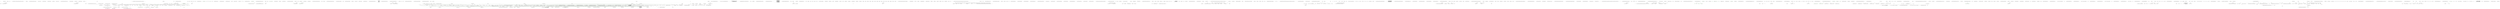 digraph  {
n11 [label=orig, span=""];
n12 [label="CommonMark.CommonMarkSettings", span=""];
n0 [cluster="lambda expression", label="Entry lambda expression", span="59-69"];
n1 [cluster="lambda expression", label="return orig(x);", span="63-63"];
n2 [cluster="lambda expression", label=Exception, span="65-65"];
n3 [cluster="lambda expression", label="throw new CommonMarkException(''An error occurred while executing the CommonMarkSettings.UriResolver delegate. View inner exception for details.'', ex);", span="67-67"];
n4 [cluster="lambda expression", label="Exit lambda expression", span="59-69"];
n6 [cluster="CommonMark.CommonMarkException.CommonMarkException(string, System.Exception)", label="Entry CommonMark.CommonMarkException.CommonMarkException(string, System.Exception)", span="35-35"];
n5 [cluster="System.Func<T, TResult>.Invoke(T)", label="Entry System.Func<T, TResult>.Invoke(T)", span="0-0"];
n7 [cluster="CommonMark.CommonMarkSettings.Clone()", label="Entry CommonMark.CommonMarkSettings.Clone()", span="87-87"];
n8 [cluster="CommonMark.CommonMarkSettings.Clone()", label="return (CommonMarkSettings)this.MemberwiseClone();", span="89-89"];
n9 [cluster="CommonMark.CommonMarkSettings.Clone()", label="Exit CommonMark.CommonMarkSettings.Clone()", span="87-87"];
n10 [cluster="object.MemberwiseClone()", label="Entry object.MemberwiseClone()", span="0-0"];
m1_5 [cluster="System.Func<T, TResult>.Invoke(T)", file="HtmlPrinter.cs", label="Entry System.Func<T, TResult>.Invoke(T)", span="0-0"];
m1_6 [cluster="CommonMark.CommonMarkException.CommonMarkException(string, System.Exception)", file="HtmlPrinter.cs", label="Entry CommonMark.CommonMarkException.CommonMarkException(string, System.Exception)", span="35-35"];
m1_7 [cluster="CommonMark.CommonMarkSettings.Clone()", file="HtmlPrinter.cs", label="Entry CommonMark.CommonMarkSettings.Clone()", span="87-87"];
m1_8 [cluster="CommonMark.CommonMarkSettings.Clone()", file="HtmlPrinter.cs", label="return (CommonMarkSettings)this.MemberwiseClone();", span="89-89"];
m1_9 [cluster="CommonMark.CommonMarkSettings.Clone()", file="HtmlPrinter.cs", label="Exit CommonMark.CommonMarkSettings.Clone()", span="87-87"];
m1_0 [cluster="lambda expression", file="HtmlPrinter.cs", label="Entry lambda expression", span="59-69"];
m1_1 [cluster="lambda expression", file="HtmlPrinter.cs", label="return orig(x);", span="63-63"];
m1_2 [cluster="lambda expression", file="HtmlPrinter.cs", label=Exception, span="65-65"];
m1_3 [cluster="lambda expression", file="HtmlPrinter.cs", label="throw new CommonMarkException(''An error occurred while executing the CommonMarkSettings.UriResolver delegate. View inner exception for details.'', ex);", span="67-67"];
m1_4 [cluster="lambda expression", file="HtmlPrinter.cs", label="Exit lambda expression", span="59-69"];
m1_11 [file="HtmlPrinter.cs", label=orig, span=""];
m1_12 [file="HtmlPrinter.cs", label="CommonMark.CommonMarkSettings", span=""];
m2_35 [cluster="CommonMark.Parser.ScannerCharacterMatcher.MatchAsciiLetterOrDigit(string, ref char, ref int, int, char)", file="HtmlTextWriter.cs", label="Exit CommonMark.Parser.ScannerCharacterMatcher.MatchAsciiLetterOrDigit(string, ref char, ref int, int, char)", span="93-93"];
m2_45 [cluster="CommonMark.Parser.ScannerCharacterMatcher.MatchAnythingExcept(string, ref char, ref int, int, char)", file="HtmlTextWriter.cs", label="currentCharacter != invalid1 && currentPosition < lastPosition", span="136-136"];
m2_46 [cluster="CommonMark.Parser.ScannerCharacterMatcher.MatchAnythingExcept(string, ref char, ref int, int, char)", file="HtmlTextWriter.cs", label="currentCharacter = data[++currentPosition]", span="138-138"];
m2_47 [cluster="CommonMark.Parser.ScannerCharacterMatcher.MatchAnythingExcept(string, ref char, ref int, int, char)", file="HtmlTextWriter.cs", label="matched = true", span="139-139"];
m2_48 [cluster="CommonMark.Parser.ScannerCharacterMatcher.MatchAnythingExcept(string, ref char, ref int, int, char)", file="HtmlTextWriter.cs", label="return matched;", span="141-141"];
m2_50 [cluster="CommonMark.Formatter.HtmlTextWriter.WriteLineConstant(string)", file="HtmlTextWriter.cs", label="Entry CommonMark.Formatter.HtmlTextWriter.WriteLineConstant(string)", span="107-107"];
m2_51 [cluster="CommonMark.Formatter.HtmlTextWriter.WriteLineConstant(string)", file="HtmlTextWriter.cs", label="this._last = '\n'", span="109-109"];
m2_52 [cluster="CommonMark.Formatter.HtmlTextWriter.WriteLineConstant(string)", file="HtmlTextWriter.cs", label="this._inner.Write(value)", span="110-110"];
m2_53 [cluster="CommonMark.Formatter.HtmlTextWriter.WriteLineConstant(string)", file="HtmlTextWriter.cs", label="this._inner.Write(this._newline)", span="111-111"];
m2_55 [cluster="CommonMark.Formatter.HtmlTextWriter.Write(char[], int, int)", file="HtmlTextWriter.cs", label="Entry CommonMark.Formatter.HtmlTextWriter.Write(char[], int, int)", span="114-114"];
m2_54 [cluster="CommonMark.Formatter.HtmlTextWriter.WriteLineConstant(string)", file="HtmlTextWriter.cs", label="Exit CommonMark.Formatter.HtmlTextWriter.WriteLineConstant(string)", span="107-107"];
m2_56 [cluster="CommonMark.Formatter.HtmlTextWriter.Write(char[], int, int)", file="HtmlTextWriter.cs", label="value == null || count == 0", span="116-116"];
m2_36 [cluster="CommonMark.Parser.ScannerCharacterMatcher.MatchAsciiLetter(string, ref char, ref int, int, char, char)", file="HtmlTextWriter.cs", label="Entry CommonMark.Parser.ScannerCharacterMatcher.MatchAsciiLetter(string, ref char, ref int, int, char, char)", span="114-114"];
m2_37 [cluster="CommonMark.Formatter.HtmlTextWriter.WriteConstant(char[])", file="HtmlTextWriter.cs", label="Entry CommonMark.Formatter.HtmlTextWriter.WriteConstant(char[])", span="80-80"];
m2_38 [cluster="CommonMark.Formatter.HtmlTextWriter.WriteConstant(char[])", file="HtmlTextWriter.cs", label="this._last = 'c'", span="82-82"];
m2_39 [cluster="CommonMark.Formatter.HtmlTextWriter.WriteConstant(char[])", file="HtmlTextWriter.cs", label="this._inner.Write(value, 0, value.Length)", span="83-83"];
m2_41 [cluster="CommonMark.Formatter.HtmlTextWriter.WriteConstant(char[], int, int)", file="HtmlTextWriter.cs", label="Entry CommonMark.Formatter.HtmlTextWriter.WriteConstant(char[], int, int)", span="89-89"];
m2_40 [cluster="CommonMark.Formatter.HtmlTextWriter.WriteConstant(char[])", file="HtmlTextWriter.cs", label="Exit CommonMark.Formatter.HtmlTextWriter.WriteConstant(char[])", span="80-80"];
m2_42 [cluster="CommonMark.Formatter.HtmlTextWriter.WriteConstant(char[], int, int)", file="HtmlTextWriter.cs", label="this._last = 'c'", span="91-91"];
m2_7 [cluster="CommonMark.Formatter.HtmlTextWriter.WriteLine()", file="HtmlTextWriter.cs", label="Entry CommonMark.Formatter.HtmlTextWriter.WriteLine()", span="31-31"];
m2_15 [cluster="CommonMark.Formatter.HtmlTextWriter.Write(CommonMark.Syntax.StringPart)", color=green, community=0, file="HtmlTextWriter.cs", label="this.Buffer.Length < value.Length", prediction=0, span="42-42"];
m2_16 [cluster="CommonMark.Formatter.HtmlTextWriter.Write(CommonMark.Syntax.StringPart)", color=green, community=0, file="HtmlTextWriter.cs", label="this.Buffer = new char[value.Length]", prediction=1, span="43-43"];
m2_17 [cluster="CommonMark.Formatter.HtmlTextWriter.Write(CommonMark.Syntax.StringPart)", color=green, community=0, file="HtmlTextWriter.cs", label="value.Source.CopyTo(value.StartIndex, this.Buffer, 0, value.Length)", prediction=0, span="45-45"];
m2_21 [cluster="CommonMark.Formatter.HtmlTextWriter.Write(CommonMark.Syntax.StringPart)", file="HtmlTextWriter.cs", label="int pos = 0", span="51-51"];
m2_8 [cluster="CommonMark.Formatter.HtmlTextWriter.WriteLine()", file="HtmlTextWriter.cs", label="this._inner.Write(this._newline)", span="33-33"];
m2_9 [cluster="CommonMark.Formatter.HtmlTextWriter.WriteLine()", file="HtmlTextWriter.cs", label="this._last = '\n'", span="34-34"];
m2_10 [cluster="CommonMark.Formatter.HtmlTextWriter.WriteLine()", file="HtmlTextWriter.cs", label="Exit CommonMark.Formatter.HtmlTextWriter.WriteLine()", span="31-31"];
m2_11 [cluster="System.IO.TextWriter.Write(char[])", file="HtmlTextWriter.cs", label="Entry System.IO.TextWriter.Write(char[])", span="0-0"];
m2_13 [cluster="CommonMark.Formatter.HtmlTextWriter.Write(CommonMark.Syntax.StringPart)", color=green, community=0, file="HtmlTextWriter.cs", label="value.Length == 0", prediction=3, span="39-39"];
m2_14 [cluster="CommonMark.Formatter.HtmlTextWriter.Write(CommonMark.Syntax.StringPart)", file="HtmlTextWriter.cs", label="return;", span="40-40"];
m2_75 [cluster="CommonMark.Formatter.HtmlTextWriter.Write(char)", file="HtmlTextWriter.cs", label="Entry CommonMark.Formatter.HtmlTextWriter.Write(char)", span="155-155"];
m2_76 [cluster="CommonMark.Formatter.HtmlTextWriter.Write(char)", file="HtmlTextWriter.cs", label="this._windowsNewLine && _last != '\r' && value == '\n'", span="157-157"];
m2_77 [cluster="CommonMark.Formatter.HtmlTextWriter.Write(char)", file="HtmlTextWriter.cs", label="this._inner.Write('\r')", span="158-158"];
m2_78 [cluster="CommonMark.Formatter.HtmlTextWriter.Write(char)", file="HtmlTextWriter.cs", label="this._last = value", span="160-160"];
m2_79 [cluster="CommonMark.Formatter.HtmlTextWriter.Write(char)", file="HtmlTextWriter.cs", label="this._inner.Write(value)", span="161-161"];
m2_80 [cluster="CommonMark.Formatter.HtmlTextWriter.Write(char)", file="HtmlTextWriter.cs", label="Exit CommonMark.Formatter.HtmlTextWriter.Write(char)", span="155-155"];
m2_81 [cluster="CommonMark.Formatter.HtmlTextWriter.EnsureLine()", file="HtmlTextWriter.cs", label="Entry CommonMark.Formatter.HtmlTextWriter.EnsureLine()", span="167-167"];
m2_82 [cluster="CommonMark.Formatter.HtmlTextWriter.EnsureLine()", file="HtmlTextWriter.cs", label="this._last != '\n'", span="169-169"];
m2_83 [cluster="CommonMark.Formatter.HtmlTextWriter.EnsureLine()", file="HtmlTextWriter.cs", label="this.WriteLine()", span="170-170"];
m2_84 [cluster="CommonMark.Formatter.HtmlTextWriter.EnsureLine()", file="HtmlTextWriter.cs", label="Exit CommonMark.Formatter.HtmlTextWriter.EnsureLine()", span="167-167"];
m2_33 [cluster="CommonMark.Parser.ScannerCharacterMatcher.MatchAsciiLetterOrDigit(string, ref char, ref int, int, char)", file="HtmlTextWriter.cs", label="matched = true", span="103-103"];
m2_58 [cluster="CommonMark.Formatter.HtmlTextWriter.Write(char[], int, int)", file="HtmlTextWriter.cs", label="this._windowsNewLine", span="119-119"];
m2_60 [cluster="CommonMark.Formatter.HtmlTextWriter.Write(char[], int, int)", file="HtmlTextWriter.cs", label="var lastC = this._last", span="122-122"];
m2_65 [cluster="CommonMark.Formatter.HtmlTextWriter.Write(char[], int, int)", file="HtmlTextWriter.cs", label="lastC = pos == index ? this._last : value[pos - 1]", span="133-133"];
m2_67 [cluster="CommonMark.Formatter.HtmlTextWriter.Write(char[], int, int)", file="HtmlTextWriter.cs", label="this._inner.Write(value, lastPos, pos - lastPos)", span="137-137"];
m2_68 [cluster="CommonMark.Formatter.HtmlTextWriter.Write(char[], int, int)", file="HtmlTextWriter.cs", label="this._inner.Write('\r')", span="138-138"];
m2_71 [cluster="CommonMark.Formatter.HtmlTextWriter.Write(char[], int, int)", file="HtmlTextWriter.cs", label="this._inner.Write(value, lastPos, index + count - lastPos)", span="145-145"];
m2_72 [cluster="CommonMark.Formatter.HtmlTextWriter.Write(char[], int, int)", file="HtmlTextWriter.cs", label="this._inner.Write(value, index, count)", span="149-149"];
m2_73 [cluster="CommonMark.Formatter.HtmlTextWriter.Write(char[], int, int)", file="HtmlTextWriter.cs", label="this._last = value[index + count - 1]", span="152-152"];
m2_59 [cluster="CommonMark.Formatter.HtmlTextWriter.Write(char[], int, int)", file="HtmlTextWriter.cs", label="var lastPos = index", span="121-121"];
m2_61 [cluster="CommonMark.Formatter.HtmlTextWriter.Write(char[], int, int)", file="HtmlTextWriter.cs", label="int pos = index", span="123-123"];
m2_63 [cluster="CommonMark.Formatter.HtmlTextWriter.Write(char[], int, int)", file="HtmlTextWriter.cs", label="value[pos] != '\n'", span="127-127"];
m2_64 [cluster="CommonMark.Formatter.HtmlTextWriter.Write(char[], int, int)", file="HtmlTextWriter.cs", label="pos++", span="129-129"];
m2_66 [cluster="CommonMark.Formatter.HtmlTextWriter.Write(char[], int, int)", file="HtmlTextWriter.cs", label="lastC != '\r'", span="135-135"];
m2_69 [cluster="CommonMark.Formatter.HtmlTextWriter.Write(char[], int, int)", file="HtmlTextWriter.cs", label="lastPos = pos", span="139-139"];
m2_62 [cluster="CommonMark.Formatter.HtmlTextWriter.Write(char[], int, int)", file="HtmlTextWriter.cs", label="pos < index + count", span="125-125"];
m2_57 [cluster="CommonMark.Formatter.HtmlTextWriter.Write(char[], int, int)", file="HtmlTextWriter.cs", label="return;", span="117-117"];
m2_70 [cluster="CommonMark.Formatter.HtmlTextWriter.Write(char[], int, int)", file="HtmlTextWriter.cs", label="pos++", span="142-142"];
m2_74 [cluster="CommonMark.Formatter.HtmlTextWriter.Write(char[], int, int)", file="HtmlTextWriter.cs", label="Exit CommonMark.Formatter.HtmlTextWriter.Write(char[], int, int)", span="114-114"];
m2_29 [cluster="CommonMark.Formatter.HtmlTextWriter.Write(CommonMark.Syntax.StringPart)", file="HtmlTextWriter.cs", label="this._inner.Write(this.Buffer, lastPos, value.Length - lastPos)", span="67-67"];
m2_30 [cluster="CommonMark.Formatter.HtmlTextWriter.Write(CommonMark.Syntax.StringPart)", color=green, community=0, file="HtmlTextWriter.cs", label="this._inner.Write(this.Buffer, 0, value.Length)", prediction=0, span="71-71"];
m2_31 [cluster="CommonMark.Formatter.HtmlTextWriter.Write(CommonMark.Syntax.StringPart)", color=green, community=0, file="HtmlTextWriter.cs", label="this._last = this.Buffer[value.Length - 1]", prediction=5, span="74-74"];
m2_32 [cluster="CommonMark.Formatter.HtmlTextWriter.Write(CommonMark.Syntax.StringPart)", file="HtmlTextWriter.cs", label="Exit CommonMark.Formatter.HtmlTextWriter.Write(CommonMark.Syntax.StringPart)", span="37-37"];
m2_34 [cluster="string.IndexOf(char, int, int)", file="HtmlTextWriter.cs", label="Entry string.IndexOf(char, int, int)", span="0-0"];
m2_43 [cluster="CommonMark.Parser.ScannerCharacterMatcher.MatchAnythingExcept(string, ref char, ref int, int, char)", file="HtmlTextWriter.cs", label="Entry CommonMark.Parser.ScannerCharacterMatcher.MatchAnythingExcept(string, ref char, ref int, int, char)", span="133-133"];
m2_44 [cluster="CommonMark.Parser.ScannerCharacterMatcher.MatchAnythingExcept(string, ref char, ref int, int, char)", file="HtmlTextWriter.cs", label="var matched = false", span="135-135"];
m2_0 [cluster="CommonMark.Parser.ScannerCharacterMatcher.MatchWhitespaces(string, ref char, ref int, int)", file="HtmlTextWriter.cs", label="Entry CommonMark.Parser.ScannerCharacterMatcher.MatchWhitespaces(string, ref char, ref int, int)", span="13-13"];
m2_1 [cluster="CommonMark.Parser.ScannerCharacterMatcher.MatchWhitespaces(string, ref char, ref int, int)", file="HtmlTextWriter.cs", label="var matched = false", span="15-15"];
m2_4 [cluster="CommonMark.Parser.ScannerCharacterMatcher.MatchWhitespaces(string, ref char, ref int, int)", file="HtmlTextWriter.cs", label="matched = true", span="19-19"];
m2_2 [cluster="CommonMark.Parser.ScannerCharacterMatcher.MatchWhitespaces(string, ref char, ref int, int)", file="HtmlTextWriter.cs", label="Utilities.IsWhitespace(currentCharacter) && currentPosition < lastPosition", span="16-16"];
m2_5 [cluster="CommonMark.Parser.ScannerCharacterMatcher.MatchWhitespaces(string, ref char, ref int, int)", file="HtmlTextWriter.cs", label="return matched;", span="21-21"];
m2_49 [cluster="System.IO.TextWriter.Write(string)", file="HtmlTextWriter.cs", label="Entry System.IO.TextWriter.Write(string)", span="0-0"];
m2_22 [cluster="CommonMark.Formatter.HtmlTextWriter.Write(CommonMark.Syntax.StringPart)", color=green, community=0, file="HtmlTextWriter.cs", label="-1 != (pos = value.Source.IndexOf('\n', value.StartIndex + pos, value.Length - pos))", prediction=6, span="53-53"];
m2_23 [cluster="CommonMark.Formatter.HtmlTextWriter.Write(CommonMark.Syntax.StringPart)", color=green, community=0, file="HtmlTextWriter.cs", label="lastC = pos == 0 ? this._last : this.Buffer[pos - 1]", prediction=7, span="55-55"];
m2_25 [cluster="CommonMark.Formatter.HtmlTextWriter.Write(CommonMark.Syntax.StringPart)", file="HtmlTextWriter.cs", label="this._inner.Write(this.Buffer, lastPos, pos - lastPos)", span="59-59"];
m2_27 [cluster="CommonMark.Formatter.HtmlTextWriter.Write(CommonMark.Syntax.StringPart)", file="HtmlTextWriter.cs", label="lastPos = pos", span="61-61"];
m2_28 [cluster="CommonMark.Formatter.HtmlTextWriter.Write(CommonMark.Syntax.StringPart)", file="HtmlTextWriter.cs", label="pos++", span="64-64"];
m2_6 [cluster="CommonMark.Parser.ScannerCharacterMatcher.MatchWhitespaces(string, ref char, ref int, int)", file="HtmlTextWriter.cs", label="Exit CommonMark.Parser.ScannerCharacterMatcher.MatchWhitespaces(string, ref char, ref int, int)", span="13-13"];
m2_85 [file="HtmlTextWriter.cs", label="CommonMark.Formatter.HtmlTextWriter", span=""];
m3_9 [cluster="CommonMark.CommonMarkSettings.Clone()", file="Inline.cs", label="Exit CommonMark.CommonMarkSettings.Clone()", span="62-62"];
m3_10 [cluster="CommonMark.Syntax.Inline.Inline(string)", file="Inline.cs", label="this.LiteralContent = content", span="47-47"];
m3_11 [cluster="CommonMark.Syntax.Inline.Inline(string)", file="Inline.cs", label="Exit CommonMark.Syntax.Inline.Inline(string)", span="42-42"];
m3_5 [cluster="CommonMark.Syntax.Inline.Inline(CommonMark.Syntax.InlineTag, string)", file="Inline.cs", label="Entry CommonMark.Syntax.Inline.Inline(CommonMark.Syntax.InlineTag, string)", span="32-32"];
m3_6 [cluster="CommonMark.Syntax.Inline.Inline(CommonMark.Syntax.InlineTag, string)", file="Inline.cs", label="this.Tag = tag", span="34-34"];
m3_7 [cluster="CommonMark.CommonMarkSettings.Clone()", file="Inline.cs", label="Entry CommonMark.CommonMarkSettings.Clone()", span="62-62"];
m3_8 [cluster="CommonMark.CommonMarkSettings.Clone()", color=green, community=0, file="Inline.cs", label="return (CommonMarkSettings)this.MemberwiseClone();", prediction=8, span="64-64"];
m3_0 [cluster="CommonMark.Syntax.Inline.Inline()", file="Inline.cs", label="Entry CommonMark.Syntax.Inline.Inline()", span="14-14"];
m3_1 [cluster="CommonMark.Syntax.Inline.Inline()", file="Inline.cs", label="Exit CommonMark.Syntax.Inline.Inline()", span="14-14"];
m3_17 [cluster="CommonMark.Syntax.Inline.Inline(CommonMark.Syntax.InlineTag, CommonMark.Syntax.Inline)", file="Inline.cs", label="Entry CommonMark.Syntax.Inline.Inline(CommonMark.Syntax.InlineTag, CommonMark.Syntax.Inline)", span="65-65"];
m3_18 [cluster="CommonMark.Syntax.Inline.Inline(CommonMark.Syntax.InlineTag, CommonMark.Syntax.Inline)", file="Inline.cs", label="this.Tag = tag", span="67-67"];
m3_19 [cluster="CommonMark.Syntax.Inline.Inline(CommonMark.Syntax.InlineTag, CommonMark.Syntax.Inline)", file="Inline.cs", label="this.FirstChild = content", span="68-68"];
m3_20 [cluster="CommonMark.Syntax.Inline.Inline(CommonMark.Syntax.InlineTag, CommonMark.Syntax.Inline)", file="Inline.cs", label="Exit CommonMark.Syntax.Inline.Inline(CommonMark.Syntax.InlineTag, CommonMark.Syntax.Inline)", span="65-65"];
m3_2 [cluster="CommonMark.Syntax.Inline.Inline(CommonMark.Syntax.InlineTag)", file="Inline.cs", label="Entry CommonMark.Syntax.Inline.Inline(CommonMark.Syntax.InlineTag)", span="22-22"];
m3_3 [cluster="CommonMark.Syntax.Inline.Inline(CommonMark.Syntax.InlineTag)", file="Inline.cs", label="this.Tag = tag", span="24-24"];
m3_4 [cluster="CommonMark.Syntax.Inline.Inline(CommonMark.Syntax.InlineTag)", file="Inline.cs", label="Exit CommonMark.Syntax.Inline.Inline(CommonMark.Syntax.InlineTag)", span="22-22"];
m3_12 [cluster="CommonMark.Syntax.Inline.Inline(string, int, int)", file="Inline.cs", label="CommonMark.CommonMarkSettings", span=""];
m3_13 [cluster="CommonMark.Syntax.Inline.Inline(string, int, int)", file="Inline.cs", label="this.LiteralContent = content", span="55-55"];
m3_14 [cluster="CommonMark.Syntax.Inline.Inline(string, int, int)", file="Inline.cs", label="this.SourcePosition = sourcePosition", span="56-56"];
m3_15 [cluster="CommonMark.Syntax.Inline.Inline(string, int, int)", file="Inline.cs", label="this.SourceLastPosition = sourceLastPosition", span="57-57"];
m3_16 [cluster="CommonMark.Syntax.Inline.Inline(string, int, int)", file="Inline.cs", label="Exit CommonMark.Syntax.Inline.Inline(string, int, int)", span="53-53"];
m3_21 [cluster="CommonMark.Syntax.Inline.CreateLink(CommonMark.Syntax.Inline, string, string)", file="Inline.cs", label="Entry CommonMark.Syntax.Inline.CreateLink(CommonMark.Syntax.Inline, string, string)", span="71-71"];
m3_22 [cluster="CommonMark.Syntax.Inline.CreateLink(CommonMark.Syntax.Inline, string, string)", file="Inline.cs", label="return new Inline()\r\n            {\r\n                Tag = InlineTag.Link,\r\n                FirstChild = label,\r\n                TargetUrl = url,\r\n                LiteralContent = title\r\n            };", span="73-79"];
m3_23 [cluster="CommonMark.Syntax.Inline.CreateLink(CommonMark.Syntax.Inline, string, string)", file="Inline.cs", label="Exit CommonMark.Syntax.Inline.CreateLink(CommonMark.Syntax.Inline, string, string)", span="71-71"];
m3_24 [file="Inline.cs", label="CommonMark.Syntax.Inline", span=""];
m5_27 [cluster="CommonMark.Parser.BlockMethods.EndsWithBlankLine(CommonMark.Syntax.Block)", file="Printer.cs", label="Entry CommonMark.Parser.BlockMethods.EndsWithBlankLine(CommonMark.Syntax.Block)", span="59-59"];
m5_28 [cluster="CommonMark.Parser.BlockMethods.EndsWithBlankLine(CommonMark.Syntax.Block)", file="Printer.cs", label=true, span="61-61"];
m5_29 [cluster="CommonMark.Parser.BlockMethods.EndsWithBlankLine(CommonMark.Syntax.Block)", file="Printer.cs", label="block.IsLastLineBlank", span="63-63"];
m5_31 [cluster="CommonMark.Parser.BlockMethods.EndsWithBlankLine(CommonMark.Syntax.Block)", file="Printer.cs", label="block.Tag != BlockTag.List && block.Tag != BlockTag.ListItem", span="66-66"];
m5_33 [cluster="CommonMark.Parser.BlockMethods.EndsWithBlankLine(CommonMark.Syntax.Block)", file="Printer.cs", label="block = block.LastChild", span="69-69"];
m5_30 [cluster="CommonMark.Parser.BlockMethods.EndsWithBlankLine(CommonMark.Syntax.Block)", file="Printer.cs", label="return true;", span="64-64"];
m5_32 [cluster="CommonMark.Parser.BlockMethods.EndsWithBlankLine(CommonMark.Syntax.Block)", file="Printer.cs", label="return false;", span="67-67"];
m5_34 [cluster="CommonMark.Parser.BlockMethods.EndsWithBlankLine(CommonMark.Syntax.Block)", file="Printer.cs", label="Exit CommonMark.Parser.BlockMethods.EndsWithBlankLine(CommonMark.Syntax.Block)", span="59-59"];
m5_3 [cluster="CommonMark.Parser.BlockMethods.AcceptsLines(CommonMark.Syntax.BlockTag)", file="Printer.cs", label="Entry CommonMark.Parser.BlockMethods.AcceptsLines(CommonMark.Syntax.BlockTag)", span="25-25"];
m5_5 [cluster="CommonMark.Parser.BlockMethods.AcceptsLines(CommonMark.Syntax.BlockTag)", file="Printer.cs", label="Exit CommonMark.Parser.BlockMethods.AcceptsLines(CommonMark.Syntax.BlockTag)", span="25-25"];
m5_96 [cluster="string.Trim()", file="Printer.cs", label="Entry string.Trim()", span="0-0"];
m5_204 [cluster="CommonMark.Parser.BlockMethods.IncorporateLine(CommonMark.Parser.LineInfo, ref CommonMark.Syntax.Block)", file="Printer.cs", label="Entry CommonMark.Parser.BlockMethods.IncorporateLine(CommonMark.Parser.LineInfo, ref CommonMark.Syntax.Block)", span="385-385"];
m5_205 [cluster="CommonMark.Parser.BlockMethods.IncorporateLine(CommonMark.Parser.LineInfo, ref CommonMark.Syntax.Block)", file="Printer.cs", label="var ln = line.Line", span="387-387"];
m5_206 [cluster="CommonMark.Parser.BlockMethods.IncorporateLine(CommonMark.Parser.LineInfo, ref CommonMark.Syntax.Block)", file="Printer.cs", label="var line_number = line.LineNumber", span="388-388"];
m5_214 [cluster="CommonMark.Parser.BlockMethods.IncorporateLine(CommonMark.Parser.LineInfo, ref CommonMark.Syntax.Block)", file="Printer.cs", label="Block cur = curptr", span="397-397"];
m5_341 [cluster="CommonMark.Parser.BlockMethods.IncorporateLine(CommonMark.Parser.LineInfo, ref CommonMark.Syntax.Block)", file="Printer.cs", label="AddLine(cur, line, ln, offset)", span="707-707"];
m5_348 [cluster="CommonMark.Parser.BlockMethods.IncorporateLine(CommonMark.Parser.LineInfo, ref CommonMark.Syntax.Block)", file="Printer.cs", label="AddLine(container, line, ln, offset)", span="728-728"];
m5_352 [cluster="CommonMark.Parser.BlockMethods.IncorporateLine(CommonMark.Parser.LineInfo, ref CommonMark.Syntax.Block)", file="Printer.cs", label="AddLine(container, line, ln, offset)", span="743-743"];
m5_354 [cluster="CommonMark.Parser.BlockMethods.IncorporateLine(CommonMark.Parser.LineInfo, ref CommonMark.Syntax.Block)", file="Printer.cs", label="AddLine(container, line, ln, offset)", span="750-750"];
m5_364 [cluster="CommonMark.Parser.BlockMethods.IncorporateLine(CommonMark.Parser.LineInfo, ref CommonMark.Syntax.Block)", file="Printer.cs", label="AddLine(container, line, ln, first_nonspace, p - first_nonspace + 1)", span="776-776"];
m5_368 [cluster="CommonMark.Parser.BlockMethods.IncorporateLine(CommonMark.Parser.LineInfo, ref CommonMark.Syntax.Block)", file="Printer.cs", label="AddLine(container, line, ln, first_nonspace)", span="784-784"];
m5_371 [cluster="CommonMark.Parser.BlockMethods.IncorporateLine(CommonMark.Parser.LineInfo, ref CommonMark.Syntax.Block)", file="Printer.cs", label="AddLine(container, line, ln, first_nonspace)", span="792-792"];
m5_223 [cluster="CommonMark.Parser.BlockMethods.IncorporateLine(CommonMark.Parser.LineInfo, ref CommonMark.Syntax.Block)", file="Printer.cs", label="(curChar = ln[first_nonspace]) == ' '", span="414-414"];
m5_231 [cluster="CommonMark.Parser.BlockMethods.IncorporateLine(CommonMark.Parser.LineInfo, ref CommonMark.Syntax.Block)", file="Printer.cs", label="ln[offset] == ' '", span="427-427"];
m5_257 [cluster="CommonMark.Parser.BlockMethods.IncorporateLine(CommonMark.Parser.LineInfo, ref CommonMark.Syntax.Block)", file="Printer.cs", label="i > 0 && ln[offset] == ' '", span="486-486"];
m5_275 [cluster="CommonMark.Parser.BlockMethods.IncorporateLine(CommonMark.Parser.LineInfo, ref CommonMark.Syntax.Block)", file="Printer.cs", label="(curChar = ln[first_nonspace]) == ' '", span="541-541"];
m5_285 [cluster="CommonMark.Parser.BlockMethods.IncorporateLine(CommonMark.Parser.LineInfo, ref CommonMark.Syntax.Block)", file="Printer.cs", label="ln[offset] == ' '", span="567-567"];
m5_288 [cluster="CommonMark.Parser.BlockMethods.IncorporateLine(CommonMark.Parser.LineInfo, ref CommonMark.Syntax.Block)", file="Printer.cs", label="curChar == '#' && 0 != (matched = Scanner.scan_atx_header_start(ln, first_nonspace, out i))", span="573-573"];
m5_292 [cluster="CommonMark.Parser.BlockMethods.IncorporateLine(CommonMark.Parser.LineInfo, ref CommonMark.Syntax.Block)", file="Printer.cs", label="(curChar == '`' || curChar == '~') && 0 != (matched = Scanner.scan_open_code_fence(ln, first_nonspace))", span="581-581"];
m5_299 [cluster="CommonMark.Parser.BlockMethods.IncorporateLine(CommonMark.Parser.LineInfo, ref CommonMark.Syntax.Block)", file="Printer.cs", label="curChar == '<' && Scanner.scan_html_block_tag(ln, first_nonspace)", span="592-592"];
m5_301 [cluster="CommonMark.Parser.BlockMethods.IncorporateLine(CommonMark.Parser.LineInfo, ref CommonMark.Syntax.Block)", file="Printer.cs", label="container.Tag == BlockTag.Paragraph && (curChar == '=' || curChar == '-')\r\n                        && 0 != (matched = Scanner.scan_setext_header_line(ln, first_nonspace))\r\n                        && ContainsSingleLine(container.StringContent)", span="599-601"];
m5_304 [cluster="CommonMark.Parser.BlockMethods.IncorporateLine(CommonMark.Parser.LineInfo, ref CommonMark.Syntax.Block)", file="Printer.cs", label="offset = ln.Length - 1", span="606-606"];
m5_305 [cluster="CommonMark.Parser.BlockMethods.IncorporateLine(CommonMark.Parser.LineInfo, ref CommonMark.Syntax.Block)", file="Printer.cs", label="!(container.Tag == BlockTag.Paragraph && !all_matched) && 0 != (matched = Scanner.scan_hrule(ln, first_nonspace))", span="609-609"];
m5_309 [cluster="CommonMark.Parser.BlockMethods.IncorporateLine(CommonMark.Parser.LineInfo, ref CommonMark.Syntax.Block)", file="Printer.cs", label="offset = ln.Length - 1", span="616-616"];
m5_310 [cluster="CommonMark.Parser.BlockMethods.IncorporateLine(CommonMark.Parser.LineInfo, ref CommonMark.Syntax.Block)", file="Printer.cs", label="0 != (matched = ParseListMarker(ln, first_nonspace, out data))", span="619-619"];
m5_313 [cluster="CommonMark.Parser.BlockMethods.IncorporateLine(CommonMark.Parser.LineInfo, ref CommonMark.Syntax.Block)", file="Printer.cs", label="i <= 5 && ln[offset + i] == ' '", span="625-625"];
m5_315 [cluster="CommonMark.Parser.BlockMethods.IncorporateLine(CommonMark.Parser.LineInfo, ref CommonMark.Syntax.Block)", file="Printer.cs", label="i >= 5 || i < 1 || ln[offset] == '\n'", span="629-629"];
m5_329 [cluster="CommonMark.Parser.BlockMethods.IncorporateLine(CommonMark.Parser.LineInfo, ref CommonMark.Syntax.Block)", file="Printer.cs", label="offset >= ln.Length", span="672-672"];
m5_331 [cluster="CommonMark.Parser.BlockMethods.IncorporateLine(CommonMark.Parser.LineInfo, ref CommonMark.Syntax.Block)", file="Printer.cs", label="(curChar = ln[first_nonspace]) == ' '", span="675-675"];
m5_350 [cluster="CommonMark.Parser.BlockMethods.IncorporateLine(CommonMark.Parser.LineInfo, ref CommonMark.Syntax.Block)", file="Printer.cs", label="(indent <= 3\r\n                      && curChar == container.FencedCodeData.FenceChar)\r\n                      && (0 != Scanner.scan_close_code_fence(ln, first_nonspace, container.FencedCodeData.FenceLength))", span="734-736"];
m5_357 [cluster="CommonMark.Parser.BlockMethods.IncorporateLine(CommonMark.Parser.LineInfo, ref CommonMark.Syntax.Block)", file="Printer.cs", label="int p = ln.Length - 1", span="762-762"];
m5_358 [cluster="CommonMark.Parser.BlockMethods.IncorporateLine(CommonMark.Parser.LineInfo, ref CommonMark.Syntax.Block)", file="Printer.cs", label="p >= 0 && (ln[p] == ' ' || ln[p] == '\n')", span="765-765"];
m5_360 [cluster="CommonMark.Parser.BlockMethods.IncorporateLine(CommonMark.Parser.LineInfo, ref CommonMark.Syntax.Block)", file="Printer.cs", label="p >= 0 && ln[p] == '#'", span="769-769"];
m5_362 [cluster="CommonMark.Parser.BlockMethods.IncorporateLine(CommonMark.Parser.LineInfo, ref CommonMark.Syntax.Block)", file="Printer.cs", label="p < 0 || ln[p] != ' '", span="773-773"];
m5_363 [cluster="CommonMark.Parser.BlockMethods.IncorporateLine(CommonMark.Parser.LineInfo, ref CommonMark.Syntax.Block)", file="Printer.cs", label="p = ln.Length - 1", span="774-774"];
m5_372 [cluster="CommonMark.Parser.BlockMethods.IncorporateLine(CommonMark.Parser.LineInfo, ref CommonMark.Syntax.Block)", file="Printer.cs", label="Utilities.Warning(''Line {0} with container type {1} did not match any condition:\n\''{2}\'''', line_number, container.Tag, ln)", span="798-798"];
m5_207 [cluster="CommonMark.Parser.BlockMethods.IncorporateLine(CommonMark.Parser.LineInfo, ref CommonMark.Syntax.Block)", file="Printer.cs", label="Block last_matched_container", span="390-390"];
m5_272 [cluster="CommonMark.Parser.BlockMethods.IncorporateLine(CommonMark.Parser.LineInfo, ref CommonMark.Syntax.Block)", file="Printer.cs", label="BreakOutOfLists(ref container, line_number)", span="531-531"];
m5_282 [cluster="CommonMark.Parser.BlockMethods.IncorporateLine(CommonMark.Parser.LineInfo, ref CommonMark.Syntax.Block)", file="Printer.cs", label="container = CreateChildBlock(container, BlockTag.IndentedCode, line_number, offset + 1)", span="553-553"];
m5_287 [cluster="CommonMark.Parser.BlockMethods.IncorporateLine(CommonMark.Parser.LineInfo, ref CommonMark.Syntax.Block)", file="Printer.cs", label="container = CreateChildBlock(container, BlockTag.BlockQuote, line_number, offset + 1)", span="570-570"];
m5_290 [cluster="CommonMark.Parser.BlockMethods.IncorporateLine(CommonMark.Parser.LineInfo, ref CommonMark.Syntax.Block)", file="Printer.cs", label="container = CreateChildBlock(container, BlockTag.AtxHeader, line_number, offset + 1)", span="577-577"];
m5_293 [cluster="CommonMark.Parser.BlockMethods.IncorporateLine(CommonMark.Parser.LineInfo, ref CommonMark.Syntax.Block)", file="Printer.cs", label="container = CreateChildBlock(container, BlockTag.FencedCode, line_number, first_nonspace + 1)", span="584-584"];
m5_300 [cluster="CommonMark.Parser.BlockMethods.IncorporateLine(CommonMark.Parser.LineInfo, ref CommonMark.Syntax.Block)", file="Printer.cs", label="container = CreateChildBlock(container, BlockTag.HtmlBlock, line_number, first_nonspace + 1)", span="595-595"];
m5_306 [cluster="CommonMark.Parser.BlockMethods.IncorporateLine(CommonMark.Parser.LineInfo, ref CommonMark.Syntax.Block)", file="Printer.cs", label="container = CreateChildBlock(container, BlockTag.HorizontalRuler, line_number, first_nonspace + 1)", span="613-613"];
m5_307 [cluster="CommonMark.Parser.BlockMethods.IncorporateLine(CommonMark.Parser.LineInfo, ref CommonMark.Syntax.Block)", file="Printer.cs", label="Finalize(container, line_number)", span="614-614"];
m5_323 [cluster="CommonMark.Parser.BlockMethods.IncorporateLine(CommonMark.Parser.LineInfo, ref CommonMark.Syntax.Block)", file="Printer.cs", label="container = CreateChildBlock(container, BlockTag.List, line_number, first_nonspace + 1)", span="648-648"];
m5_325 [cluster="CommonMark.Parser.BlockMethods.IncorporateLine(CommonMark.Parser.LineInfo, ref CommonMark.Syntax.Block)", file="Printer.cs", label="container = CreateChildBlock(container, BlockTag.ListItem, line_number, first_nonspace + 1)", span="653-653"];
m5_335 [cluster="CommonMark.Parser.BlockMethods.IncorporateLine(CommonMark.Parser.LineInfo, ref CommonMark.Syntax.Block)", file="Printer.cs", label="container.IsLastLineBlank = (blank &&\r\n                                          container.Tag != BlockTag.BlockQuote &&\r\n                                          container.Tag != BlockTag.SETextHeader &&\r\n                                          container.Tag != BlockTag.FencedCode &&\r\n                                          !(container.Tag == BlockTag.ListItem &&\r\n                                            container.FirstChild == null &&\r\n                                            container.SourceStartLine == line_number))", span="685-691"];
m5_343 [cluster="CommonMark.Parser.BlockMethods.IncorporateLine(CommonMark.Parser.LineInfo, ref CommonMark.Syntax.Block)", file="Printer.cs", label="Finalize(cur, line_number)", span="717-717"];
m5_365 [cluster="CommonMark.Parser.BlockMethods.IncorporateLine(CommonMark.Parser.LineInfo, ref CommonMark.Syntax.Block)", file="Printer.cs", label="Finalize(container, line_number)", span="777-777"];
m5_370 [cluster="CommonMark.Parser.BlockMethods.IncorporateLine(CommonMark.Parser.LineInfo, ref CommonMark.Syntax.Block)", file="Printer.cs", label="container = CreateChildBlock(container, BlockTag.Paragraph, line_number, first_nonspace + 1)", span="791-791"];
m5_208 [cluster="CommonMark.Parser.BlockMethods.IncorporateLine(CommonMark.Parser.LineInfo, ref CommonMark.Syntax.Block)", file="Printer.cs", label="int offset = 0", span="391-391"];
m5_209 [cluster="CommonMark.Parser.BlockMethods.IncorporateLine(CommonMark.Parser.LineInfo, ref CommonMark.Syntax.Block)", file="Printer.cs", label="int matched = 0", span="392-392"];
m5_222 [cluster="CommonMark.Parser.BlockMethods.IncorporateLine(CommonMark.Parser.LineInfo, ref CommonMark.Syntax.Block)", file="Printer.cs", label="first_nonspace = offset", span="413-413"];
m5_225 [cluster="CommonMark.Parser.BlockMethods.IncorporateLine(CommonMark.Parser.LineInfo, ref CommonMark.Syntax.Block)", file="Printer.cs", label="indent = first_nonspace - offset", span="417-417"];
m5_236 [cluster="CommonMark.Parser.BlockMethods.IncorporateLine(CommonMark.Parser.LineInfo, ref CommonMark.Syntax.Block)", file="Printer.cs", label="offset += container.ListData.MarkerOffset + container.ListData.Padding", span="441-441"];
m5_242 [cluster="CommonMark.Parser.BlockMethods.IncorporateLine(CommonMark.Parser.LineInfo, ref CommonMark.Syntax.Block)", file="Printer.cs", label="offset += CODE_INDENT", span="453-453"];
m5_258 [cluster="CommonMark.Parser.BlockMethods.IncorporateLine(CommonMark.Parser.LineInfo, ref CommonMark.Syntax.Block)", file="Printer.cs", label="offset++", span="488-488"];
m5_274 [cluster="CommonMark.Parser.BlockMethods.IncorporateLine(CommonMark.Parser.LineInfo, ref CommonMark.Syntax.Block)", file="Printer.cs", label="first_nonspace = offset", span="540-540"];
m5_277 [cluster="CommonMark.Parser.BlockMethods.IncorporateLine(CommonMark.Parser.LineInfo, ref CommonMark.Syntax.Block)", file="Printer.cs", label="indent = first_nonspace - offset", span="544-544"];
m5_281 [cluster="CommonMark.Parser.BlockMethods.IncorporateLine(CommonMark.Parser.LineInfo, ref CommonMark.Syntax.Block)", file="Printer.cs", label="offset += CODE_INDENT", span="552-552"];
m5_297 [cluster="CommonMark.Parser.BlockMethods.IncorporateLine(CommonMark.Parser.LineInfo, ref CommonMark.Syntax.Block)", file="Printer.cs", label="container.FencedCodeData.FenceOffset = first_nonspace - offset", span="588-588"];
m5_328 [cluster="CommonMark.Parser.BlockMethods.IncorporateLine(CommonMark.Parser.LineInfo, ref CommonMark.Syntax.Block)", file="Printer.cs", label="first_nonspace = offset", span="671-671"];
m5_333 [cluster="CommonMark.Parser.BlockMethods.IncorporateLine(CommonMark.Parser.LineInfo, ref CommonMark.Syntax.Block)", file="Printer.cs", label="indent = first_nonspace - offset", span="678-678"];
m5_210 [cluster="CommonMark.Parser.BlockMethods.IncorporateLine(CommonMark.Parser.LineInfo, ref CommonMark.Syntax.Block)", file="Printer.cs", label="int i", span="393-393"];
m5_211 [cluster="CommonMark.Parser.BlockMethods.IncorporateLine(CommonMark.Parser.LineInfo, ref CommonMark.Syntax.Block)", file="Printer.cs", label="ListData data", span="394-394"];
m5_212 [cluster="CommonMark.Parser.BlockMethods.IncorporateLine(CommonMark.Parser.LineInfo, ref CommonMark.Syntax.Block)", file="Printer.cs", label="bool all_matched = true", span="395-395"];
m5_213 [cluster="CommonMark.Parser.BlockMethods.IncorporateLine(CommonMark.Parser.LineInfo, ref CommonMark.Syntax.Block)", file="Printer.cs", label="Block container", span="396-396"];
m5_215 [cluster="CommonMark.Parser.BlockMethods.IncorporateLine(CommonMark.Parser.LineInfo, ref CommonMark.Syntax.Block)", file="Printer.cs", label="bool blank = false", span="398-398"];
m5_219 [cluster="CommonMark.Parser.BlockMethods.IncorporateLine(CommonMark.Parser.LineInfo, ref CommonMark.Syntax.Block)", file="Printer.cs", label="container = cur.Top", span="404-404"];
m5_280 [cluster="CommonMark.Parser.BlockMethods.IncorporateLine(CommonMark.Parser.LineInfo, ref CommonMark.Syntax.Block)", file="Printer.cs", label="cur.Tag != BlockTag.Paragraph && !blank", span="550-550"];
m5_340 [cluster="CommonMark.Parser.BlockMethods.IncorporateLine(CommonMark.Parser.LineInfo, ref CommonMark.Syntax.Block)", file="Printer.cs", label="cur != last_matched_container &&\r\n                container == last_matched_container &&\r\n                !blank &&\r\n                cur.Tag == BlockTag.Paragraph &&\r\n                cur.StringContent.Length > 0", span="700-704"];
m5_342 [cluster="CommonMark.Parser.BlockMethods.IncorporateLine(CommonMark.Parser.LineInfo, ref CommonMark.Syntax.Block)", file="Printer.cs", label="cur != last_matched_container", span="714-714"];
m5_344 [cluster="CommonMark.Parser.BlockMethods.IncorporateLine(CommonMark.Parser.LineInfo, ref CommonMark.Syntax.Block)", file="Printer.cs", label="cur = cur.Parent", span="718-718"];
m5_216 [cluster="CommonMark.Parser.BlockMethods.IncorporateLine(CommonMark.Parser.LineInfo, ref CommonMark.Syntax.Block)", file="Printer.cs", label="int first_nonspace", span="399-399"];
m5_271 [cluster="CommonMark.Parser.BlockMethods.IncorporateLine(CommonMark.Parser.LineInfo, ref CommonMark.Syntax.Block)", file="Printer.cs", label="blank && container.IsLastLineBlank", span="529-529"];
m5_217 [cluster="CommonMark.Parser.BlockMethods.IncorporateLine(CommonMark.Parser.LineInfo, ref CommonMark.Syntax.Block)", file="Printer.cs", label="char curChar", span="400-400"];
m5_218 [cluster="CommonMark.Parser.BlockMethods.IncorporateLine(CommonMark.Parser.LineInfo, ref CommonMark.Syntax.Block)", file="Printer.cs", label="int indent", span="401-401"];
m5_220 [cluster="CommonMark.Parser.BlockMethods.IncorporateLine(CommonMark.Parser.LineInfo, ref CommonMark.Syntax.Block)", file="Printer.cs", label="container.LastChild != null && container.LastChild.IsOpen", span="409-409"];
m5_221 [cluster="CommonMark.Parser.BlockMethods.IncorporateLine(CommonMark.Parser.LineInfo, ref CommonMark.Syntax.Block)", file="Printer.cs", label="container = container.LastChild", span="411-411"];
m5_270 [cluster="CommonMark.Parser.BlockMethods.IncorporateLine(CommonMark.Parser.LineInfo, ref CommonMark.Syntax.Block)", file="Printer.cs", label="last_matched_container = container", span="526-526"];
m5_273 [cluster="CommonMark.Parser.BlockMethods.IncorporateLine(CommonMark.Parser.LineInfo, ref CommonMark.Syntax.Block)", file="Printer.cs", label="container.Tag != BlockTag.FencedCode &&\r\n                   container.Tag != BlockTag.IndentedCode &&\r\n                   container.Tag != BlockTag.HtmlBlock", span="535-537"];
m5_302 [cluster="CommonMark.Parser.BlockMethods.IncorporateLine(CommonMark.Parser.LineInfo, ref CommonMark.Syntax.Block)", file="Printer.cs", label="container.Tag = BlockTag.SETextHeader", span="604-604"];
m5_303 [cluster="CommonMark.Parser.BlockMethods.IncorporateLine(CommonMark.Parser.LineInfo, ref CommonMark.Syntax.Block)", file="Printer.cs", label="container.HeaderLevel = matched", span="605-605"];
m5_322 [cluster="CommonMark.Parser.BlockMethods.IncorporateLine(CommonMark.Parser.LineInfo, ref CommonMark.Syntax.Block)", file="Printer.cs", label="container.Tag != BlockTag.List || !ListsMatch(container.ListData, data)", span="646-646"];
m5_327 [cluster="CommonMark.Parser.BlockMethods.IncorporateLine(CommonMark.Parser.LineInfo, ref CommonMark.Syntax.Block)", file="Printer.cs", label="AcceptsLines(container.Tag)", span="661-661"];
m5_336 [cluster="CommonMark.Parser.BlockMethods.IncorporateLine(CommonMark.Parser.LineInfo, ref CommonMark.Syntax.Block)", file="Printer.cs", label="Block cont = container", span="693-693"];
m5_347 [cluster="CommonMark.Parser.BlockMethods.IncorporateLine(CommonMark.Parser.LineInfo, ref CommonMark.Syntax.Block)", file="Printer.cs", label="container.Tag == BlockTag.IndentedCode", span="725-725"];
m5_349 [cluster="CommonMark.Parser.BlockMethods.IncorporateLine(CommonMark.Parser.LineInfo, ref CommonMark.Syntax.Block)", file="Printer.cs", label="container.Tag == BlockTag.FencedCode", span="731-731"];
m5_351 [cluster="CommonMark.Parser.BlockMethods.IncorporateLine(CommonMark.Parser.LineInfo, ref CommonMark.Syntax.Block)", file="Printer.cs", label="container.FencedCodeData.FenceLength = -1", span="739-739"];
m5_353 [cluster="CommonMark.Parser.BlockMethods.IncorporateLine(CommonMark.Parser.LineInfo, ref CommonMark.Syntax.Block)", file="Printer.cs", label="container.Tag == BlockTag.HtmlBlock", span="747-747"];
m5_356 [cluster="CommonMark.Parser.BlockMethods.IncorporateLine(CommonMark.Parser.LineInfo, ref CommonMark.Syntax.Block)", file="Printer.cs", label="container.Tag == BlockTag.AtxHeader", span="759-759"];
m5_366 [cluster="CommonMark.Parser.BlockMethods.IncorporateLine(CommonMark.Parser.LineInfo, ref CommonMark.Syntax.Block)", file="Printer.cs", label="container = container.Parent", span="778-778"];
m5_367 [cluster="CommonMark.Parser.BlockMethods.IncorporateLine(CommonMark.Parser.LineInfo, ref CommonMark.Syntax.Block)", file="Printer.cs", label="AcceptsLines(container.Tag)", span="781-781"];
m5_369 [cluster="CommonMark.Parser.BlockMethods.IncorporateLine(CommonMark.Parser.LineInfo, ref CommonMark.Syntax.Block)", file="Printer.cs", label="container.Tag != BlockTag.HorizontalRuler && container.Tag != BlockTag.SETextHeader", span="787-787"];
m5_373 [cluster="CommonMark.Parser.BlockMethods.IncorporateLine(CommonMark.Parser.LineInfo, ref CommonMark.Syntax.Block)", file="Printer.cs", label="curptr = container", span="802-802"];
m5_227 [cluster="CommonMark.Parser.BlockMethods.IncorporateLine(CommonMark.Parser.LineInfo, ref CommonMark.Syntax.Block)", file="Printer.cs", label="container.Tag", span="420-420"];
m5_235 [cluster="CommonMark.Parser.BlockMethods.IncorporateLine(CommonMark.Parser.LineInfo, ref CommonMark.Syntax.Block)", file="Printer.cs", label="indent >= container.ListData.MarkerOffset + container.ListData.Padding", span="440-440"];
m5_250 [cluster="CommonMark.Parser.BlockMethods.IncorporateLine(CommonMark.Parser.LineInfo, ref CommonMark.Syntax.Block)", file="Printer.cs", label="container.IsLastLineBlank = true", span="468-468"];
m5_252 [cluster="CommonMark.Parser.BlockMethods.IncorporateLine(CommonMark.Parser.LineInfo, ref CommonMark.Syntax.Block)", file="Printer.cs", label="container.FencedCodeData.FenceLength == -1", span="476-476"];
m5_255 [cluster="CommonMark.Parser.BlockMethods.IncorporateLine(CommonMark.Parser.LineInfo, ref CommonMark.Syntax.Block)", file="Printer.cs", label="container.IsLastLineBlank = true", span="480-480"];
m5_256 [cluster="CommonMark.Parser.BlockMethods.IncorporateLine(CommonMark.Parser.LineInfo, ref CommonMark.Syntax.Block)", file="Printer.cs", label="i = container.FencedCodeData.FenceOffset", span="485-485"];
m5_262 [cluster="CommonMark.Parser.BlockMethods.IncorporateLine(CommonMark.Parser.LineInfo, ref CommonMark.Syntax.Block)", file="Printer.cs", label="container.IsLastLineBlank = true", span="500-500"];
m5_266 [cluster="CommonMark.Parser.BlockMethods.IncorporateLine(CommonMark.Parser.LineInfo, ref CommonMark.Syntax.Block)", file="Printer.cs", label="container.IsLastLineBlank = true", span="511-511"];
m5_269 [cluster="CommonMark.Parser.BlockMethods.IncorporateLine(CommonMark.Parser.LineInfo, ref CommonMark.Syntax.Block)", file="Printer.cs", label="container = container.Parent", span="521-521"];
m5_224 [cluster="CommonMark.Parser.BlockMethods.IncorporateLine(CommonMark.Parser.LineInfo, ref CommonMark.Syntax.Block)", file="Printer.cs", label="first_nonspace++", span="415-415"];
m5_230 [cluster="CommonMark.Parser.BlockMethods.IncorporateLine(CommonMark.Parser.LineInfo, ref CommonMark.Syntax.Block)", file="Printer.cs", label="offset = first_nonspace + 1", span="426-426"];
m5_238 [cluster="CommonMark.Parser.BlockMethods.IncorporateLine(CommonMark.Parser.LineInfo, ref CommonMark.Syntax.Block)", file="Printer.cs", label="offset = first_nonspace", span="443-443"];
m5_244 [cluster="CommonMark.Parser.BlockMethods.IncorporateLine(CommonMark.Parser.LineInfo, ref CommonMark.Syntax.Block)", file="Printer.cs", label="offset = first_nonspace", span="455-455"];
m5_226 [cluster="CommonMark.Parser.BlockMethods.IncorporateLine(CommonMark.Parser.LineInfo, ref CommonMark.Syntax.Block)", file="Printer.cs", label="blank = curChar == '\n'", span="418-418"];
m5_229 [cluster="CommonMark.Parser.BlockMethods.IncorporateLine(CommonMark.Parser.LineInfo, ref CommonMark.Syntax.Block)", file="Printer.cs", label="indent <= 3 && curChar == '>'", span="424-424"];
m5_241 [cluster="CommonMark.Parser.BlockMethods.IncorporateLine(CommonMark.Parser.LineInfo, ref CommonMark.Syntax.Block)", file="Printer.cs", label="indent >= CODE_INDENT", span="452-452"];
m5_237 [cluster="CommonMark.Parser.BlockMethods.IncorporateLine(CommonMark.Parser.LineInfo, ref CommonMark.Syntax.Block)", file="Printer.cs", label=blank, span="442-442"];
m5_243 [cluster="CommonMark.Parser.BlockMethods.IncorporateLine(CommonMark.Parser.LineInfo, ref CommonMark.Syntax.Block)", file="Printer.cs", label=blank, span="454-454"];
m5_249 [cluster="CommonMark.Parser.BlockMethods.IncorporateLine(CommonMark.Parser.LineInfo, ref CommonMark.Syntax.Block)", file="Printer.cs", label=blank, span="467-467"];
m5_254 [cluster="CommonMark.Parser.BlockMethods.IncorporateLine(CommonMark.Parser.LineInfo, ref CommonMark.Syntax.Block)", file="Printer.cs", label=blank, span="479-479"];
m5_261 [cluster="CommonMark.Parser.BlockMethods.IncorporateLine(CommonMark.Parser.LineInfo, ref CommonMark.Syntax.Block)", file="Printer.cs", label=blank, span="498-498"];
m5_265 [cluster="CommonMark.Parser.BlockMethods.IncorporateLine(CommonMark.Parser.LineInfo, ref CommonMark.Syntax.Block)", file="Printer.cs", label=blank, span="509-509"];
m5_228 [cluster="CommonMark.Parser.BlockMethods.IncorporateLine(CommonMark.Parser.LineInfo, ref CommonMark.Syntax.Block)", file="Printer.cs", label="BlockTag.BlockQuote", span="422-422"];
m5_234 [cluster="CommonMark.Parser.BlockMethods.IncorporateLine(CommonMark.Parser.LineInfo, ref CommonMark.Syntax.Block)", file="Printer.cs", label="BlockTag.ListItem", span="438-438"];
m5_240 [cluster="CommonMark.Parser.BlockMethods.IncorporateLine(CommonMark.Parser.LineInfo, ref CommonMark.Syntax.Block)", file="Printer.cs", label="BlockTag.IndentedCode", span="450-450"];
m5_246 [cluster="CommonMark.Parser.BlockMethods.IncorporateLine(CommonMark.Parser.LineInfo, ref CommonMark.Syntax.Block)", file="Printer.cs", label="BlockTag.AtxHeader", span="462-462"];
m5_251 [cluster="CommonMark.Parser.BlockMethods.IncorporateLine(CommonMark.Parser.LineInfo, ref CommonMark.Syntax.Block)", file="Printer.cs", label="BlockTag.FencedCode", span="473-473"];
m5_260 [cluster="CommonMark.Parser.BlockMethods.IncorporateLine(CommonMark.Parser.LineInfo, ref CommonMark.Syntax.Block)", file="Printer.cs", label="BlockTag.HtmlBlock", span="496-496"];
m5_264 [cluster="CommonMark.Parser.BlockMethods.IncorporateLine(CommonMark.Parser.LineInfo, ref CommonMark.Syntax.Block)", file="Printer.cs", label="BlockTag.Paragraph", span="507-507"];
m5_233 [cluster="CommonMark.Parser.BlockMethods.IncorporateLine(CommonMark.Parser.LineInfo, ref CommonMark.Syntax.Block)", file="Printer.cs", label="all_matched = false", span="432-432"];
m5_232 [cluster="CommonMark.Parser.BlockMethods.IncorporateLine(CommonMark.Parser.LineInfo, ref CommonMark.Syntax.Block)", file="Printer.cs", label="offset++", span="428-428"];
m5_268 [cluster="CommonMark.Parser.BlockMethods.IncorporateLine(CommonMark.Parser.LineInfo, ref CommonMark.Syntax.Block)", file="Printer.cs", label="!all_matched", span="519-519"];
m5_239 [cluster="CommonMark.Parser.BlockMethods.IncorporateLine(CommonMark.Parser.LineInfo, ref CommonMark.Syntax.Block)", file="Printer.cs", label="all_matched = false", span="445-445"];
m5_245 [cluster="CommonMark.Parser.BlockMethods.IncorporateLine(CommonMark.Parser.LineInfo, ref CommonMark.Syntax.Block)", file="Printer.cs", label="all_matched = false", span="457-457"];
m5_247 [cluster="CommonMark.Parser.BlockMethods.IncorporateLine(CommonMark.Parser.LineInfo, ref CommonMark.Syntax.Block)", file="Printer.cs", label="BlockTag.SETextHeader", span="463-463"];
m5_248 [cluster="CommonMark.Parser.BlockMethods.IncorporateLine(CommonMark.Parser.LineInfo, ref CommonMark.Syntax.Block)", file="Printer.cs", label="all_matched = false", span="466-466"];
m5_253 [cluster="CommonMark.Parser.BlockMethods.IncorporateLine(CommonMark.Parser.LineInfo, ref CommonMark.Syntax.Block)", file="Printer.cs", label="all_matched = false", span="478-478"];
m5_259 [cluster="CommonMark.Parser.BlockMethods.IncorporateLine(CommonMark.Parser.LineInfo, ref CommonMark.Syntax.Block)", file="Printer.cs", label="i--", span="489-489"];
m5_263 [cluster="CommonMark.Parser.BlockMethods.IncorporateLine(CommonMark.Parser.LineInfo, ref CommonMark.Syntax.Block)", file="Printer.cs", label="all_matched = false", span="501-501"];
m5_267 [cluster="CommonMark.Parser.BlockMethods.IncorporateLine(CommonMark.Parser.LineInfo, ref CommonMark.Syntax.Block)", file="Printer.cs", label="all_matched = false", span="512-512"];
m5_346 [cluster="CommonMark.Parser.BlockMethods.IncorporateLine(CommonMark.Parser.LineInfo, ref CommonMark.Syntax.Block)", file="Printer.cs", label="throw new CommonMarkException(''Cannot finalize container block. Last matched container tag = '' + last_matched_container.Tag);", span="721-721"];
m5_276 [cluster="CommonMark.Parser.BlockMethods.IncorporateLine(CommonMark.Parser.LineInfo, ref CommonMark.Syntax.Block)", file="Printer.cs", label="first_nonspace++", span="542-542"];
m5_284 [cluster="CommonMark.Parser.BlockMethods.IncorporateLine(CommonMark.Parser.LineInfo, ref CommonMark.Syntax.Block)", file="Printer.cs", label="offset = first_nonspace + 1", span="565-565"];
m5_289 [cluster="CommonMark.Parser.BlockMethods.IncorporateLine(CommonMark.Parser.LineInfo, ref CommonMark.Syntax.Block)", file="Printer.cs", label="offset = first_nonspace + matched", span="576-576"];
m5_298 [cluster="CommonMark.Parser.BlockMethods.IncorporateLine(CommonMark.Parser.LineInfo, ref CommonMark.Syntax.Block)", file="Printer.cs", label="offset = first_nonspace + matched", span="589-589"];
m5_311 [cluster="CommonMark.Parser.BlockMethods.IncorporateLine(CommonMark.Parser.LineInfo, ref CommonMark.Syntax.Block)", file="Printer.cs", label="offset = first_nonspace + matched", span="623-623"];
m5_278 [cluster="CommonMark.Parser.BlockMethods.IncorporateLine(CommonMark.Parser.LineInfo, ref CommonMark.Syntax.Block)", file="Printer.cs", label="blank = curChar == '\n'", span="545-545"];
m5_283 [cluster="CommonMark.Parser.BlockMethods.IncorporateLine(CommonMark.Parser.LineInfo, ref CommonMark.Syntax.Block)", file="Printer.cs", label="curChar == '>'", span="562-562"];
m5_295 [cluster="CommonMark.Parser.BlockMethods.IncorporateLine(CommonMark.Parser.LineInfo, ref CommonMark.Syntax.Block)", file="Printer.cs", label="container.FencedCodeData.FenceChar = curChar", span="586-586"];
m5_279 [cluster="CommonMark.Parser.BlockMethods.IncorporateLine(CommonMark.Parser.LineInfo, ref CommonMark.Syntax.Block)", file="Printer.cs", label="indent >= CODE_INDENT", span="547-547"];
m5_321 [cluster="CommonMark.Parser.BlockMethods.IncorporateLine(CommonMark.Parser.LineInfo, ref CommonMark.Syntax.Block)", file="Printer.cs", label="data.MarkerOffset = indent", span="644-644"];
m5_286 [cluster="CommonMark.Parser.BlockMethods.IncorporateLine(CommonMark.Parser.LineInfo, ref CommonMark.Syntax.Block)", file="Printer.cs", label="offset++", span="568-568"];
m5_291 [cluster="CommonMark.Parser.BlockMethods.IncorporateLine(CommonMark.Parser.LineInfo, ref CommonMark.Syntax.Block)", file="Printer.cs", label="container.HeaderLevel = i", span="578-578"];
m5_296 [cluster="CommonMark.Parser.BlockMethods.IncorporateLine(CommonMark.Parser.LineInfo, ref CommonMark.Syntax.Block)", file="Printer.cs", label="container.FencedCodeData.FenceLength = matched", span="587-587"];
m5_294 [cluster="CommonMark.Parser.BlockMethods.IncorporateLine(CommonMark.Parser.LineInfo, ref CommonMark.Syntax.Block)", file="Printer.cs", label="container.FencedCodeData = new FencedCodeData()", span="585-585"];
m5_308 [cluster="CommonMark.Parser.BlockMethods.IncorporateLine(CommonMark.Parser.LineInfo, ref CommonMark.Syntax.Block)", file="Printer.cs", label="container = container.Parent", span="615-615"];
m5_316 [cluster="CommonMark.Parser.BlockMethods.IncorporateLine(CommonMark.Parser.LineInfo, ref CommonMark.Syntax.Block)", file="Printer.cs", label="data.Padding = matched + 1", span="631-631"];
m5_319 [cluster="CommonMark.Parser.BlockMethods.IncorporateLine(CommonMark.Parser.LineInfo, ref CommonMark.Syntax.Block)", file="Printer.cs", label="data.Padding = matched + i", span="637-637"];
m5_324 [cluster="CommonMark.Parser.BlockMethods.IncorporateLine(CommonMark.Parser.LineInfo, ref CommonMark.Syntax.Block)", file="Printer.cs", label="container.ListData = data", span="649-649"];
m5_326 [cluster="CommonMark.Parser.BlockMethods.IncorporateLine(CommonMark.Parser.LineInfo, ref CommonMark.Syntax.Block)", file="Printer.cs", label="container.ListData = data", span="654-654"];
m5_312 [cluster="CommonMark.Parser.BlockMethods.IncorporateLine(CommonMark.Parser.LineInfo, ref CommonMark.Syntax.Block)", file="Printer.cs", label="i = 0", span="624-624"];
m5_318 [cluster="CommonMark.Parser.BlockMethods.IncorporateLine(CommonMark.Parser.LineInfo, ref CommonMark.Syntax.Block)", file="Printer.cs", label="offset++", span="633-633"];
m5_320 [cluster="CommonMark.Parser.BlockMethods.IncorporateLine(CommonMark.Parser.LineInfo, ref CommonMark.Syntax.Block)", file="Printer.cs", label="offset += i", span="638-638"];
m5_314 [cluster="CommonMark.Parser.BlockMethods.IncorporateLine(CommonMark.Parser.LineInfo, ref CommonMark.Syntax.Block)", file="Printer.cs", label="i++", span="626-626"];
m5_317 [cluster="CommonMark.Parser.BlockMethods.IncorporateLine(CommonMark.Parser.LineInfo, ref CommonMark.Syntax.Block)", file="Printer.cs", label="i > 0", span="632-632"];
m5_332 [cluster="CommonMark.Parser.BlockMethods.IncorporateLine(CommonMark.Parser.LineInfo, ref CommonMark.Syntax.Block)", file="Printer.cs", label="first_nonspace++", span="676-676"];
m5_330 [cluster="CommonMark.Parser.BlockMethods.IncorporateLine(CommonMark.Parser.LineInfo, ref CommonMark.Syntax.Block)", file="Printer.cs", label="curChar = '\0'", span="673-673"];
m5_334 [cluster="CommonMark.Parser.BlockMethods.IncorporateLine(CommonMark.Parser.LineInfo, ref CommonMark.Syntax.Block)", file="Printer.cs", label="blank = curChar == '\n'", span="679-679"];
m5_355 [cluster="CommonMark.Parser.BlockMethods.IncorporateLine(CommonMark.Parser.LineInfo, ref CommonMark.Syntax.Block)", file="Printer.cs", label=blank, span="753-753"];
m5_337 [cluster="CommonMark.Parser.BlockMethods.IncorporateLine(CommonMark.Parser.LineInfo, ref CommonMark.Syntax.Block)", file="Printer.cs", label="cont.Parent != null", span="694-694"];
m5_338 [cluster="CommonMark.Parser.BlockMethods.IncorporateLine(CommonMark.Parser.LineInfo, ref CommonMark.Syntax.Block)", file="Printer.cs", label="cont.Parent.IsLastLineBlank = false", span="696-696"];
m5_339 [cluster="CommonMark.Parser.BlockMethods.IncorporateLine(CommonMark.Parser.LineInfo, ref CommonMark.Syntax.Block)", file="Printer.cs", label="cont = cont.Parent", span="697-697"];
m5_345 [cluster="CommonMark.Parser.BlockMethods.IncorporateLine(CommonMark.Parser.LineInfo, ref CommonMark.Syntax.Block)", file="Printer.cs", label="cur == null", span="720-720"];
m5_359 [cluster="CommonMark.Parser.BlockMethods.IncorporateLine(CommonMark.Parser.LineInfo, ref CommonMark.Syntax.Block)", file="Printer.cs", label="p--", span="766-766"];
m5_361 [cluster="CommonMark.Parser.BlockMethods.IncorporateLine(CommonMark.Parser.LineInfo, ref CommonMark.Syntax.Block)", file="Printer.cs", label="p--", span="770-770"];
m5_374 [cluster="CommonMark.Parser.BlockMethods.IncorporateLine(CommonMark.Parser.LineInfo, ref CommonMark.Syntax.Block)", file="Printer.cs", label="Exit CommonMark.Parser.BlockMethods.IncorporateLine(CommonMark.Parser.LineInfo, ref CommonMark.Syntax.Block)", span="385-385"];
m5_114 [cluster="CommonMark.Parser.BlockMethods.AdjustInlineSourcePosition(CommonMark.Syntax.Inline, CommonMark.Parser.PositionTracker, ref System.Collections.Generic.Stack<CommonMark.Syntax.Inline>)", file="Printer.cs", label="Entry CommonMark.Parser.BlockMethods.AdjustInlineSourcePosition(CommonMark.Syntax.Inline, CommonMark.Parser.PositionTracker, ref System.Collections.Generic.Stack<CommonMark.Syntax.Inline>)", span="219-219"];
m5_115 [cluster="CommonMark.Parser.BlockMethods.AdjustInlineSourcePosition(CommonMark.Syntax.Inline, CommonMark.Parser.PositionTracker, ref System.Collections.Generic.Stack<CommonMark.Syntax.Inline>)", file="Printer.cs", label="stack == null", span="221-221"];
m5_117 [cluster="CommonMark.Parser.BlockMethods.AdjustInlineSourcePosition(CommonMark.Syntax.Inline, CommonMark.Parser.PositionTracker, ref System.Collections.Generic.Stack<CommonMark.Syntax.Inline>)", file="Printer.cs", label="inline != null", span="224-224"];
m5_118 [cluster="CommonMark.Parser.BlockMethods.AdjustInlineSourcePosition(CommonMark.Syntax.Inline, CommonMark.Parser.PositionTracker, ref System.Collections.Generic.Stack<CommonMark.Syntax.Inline>)", file="Printer.cs", label="inline.SourcePosition = tracker.CalculateInlineOrigin(inline.SourcePosition, true)", span="226-226"];
m5_119 [cluster="CommonMark.Parser.BlockMethods.AdjustInlineSourcePosition(CommonMark.Syntax.Inline, CommonMark.Parser.PositionTracker, ref System.Collections.Generic.Stack<CommonMark.Syntax.Inline>)", file="Printer.cs", label="inline.SourceLastPosition = tracker.CalculateInlineOrigin(inline.SourceLastPosition, false)", span="227-227"];
m5_120 [cluster="CommonMark.Parser.BlockMethods.AdjustInlineSourcePosition(CommonMark.Syntax.Inline, CommonMark.Parser.PositionTracker, ref System.Collections.Generic.Stack<CommonMark.Syntax.Inline>)", file="Printer.cs", label="inline.FirstChild != null", span="229-229"];
m5_121 [cluster="CommonMark.Parser.BlockMethods.AdjustInlineSourcePosition(CommonMark.Syntax.Inline, CommonMark.Parser.PositionTracker, ref System.Collections.Generic.Stack<CommonMark.Syntax.Inline>)", file="Printer.cs", label="inline.NextSibling != null", span="231-231"];
m5_122 [cluster="CommonMark.Parser.BlockMethods.AdjustInlineSourcePosition(CommonMark.Syntax.Inline, CommonMark.Parser.PositionTracker, ref System.Collections.Generic.Stack<CommonMark.Syntax.Inline>)", file="Printer.cs", label="stack.Push(inline.NextSibling)", span="232-232"];
m5_123 [cluster="CommonMark.Parser.BlockMethods.AdjustInlineSourcePosition(CommonMark.Syntax.Inline, CommonMark.Parser.PositionTracker, ref System.Collections.Generic.Stack<CommonMark.Syntax.Inline>)", file="Printer.cs", label="inline = inline.FirstChild", span="234-234"];
m5_124 [cluster="CommonMark.Parser.BlockMethods.AdjustInlineSourcePosition(CommonMark.Syntax.Inline, CommonMark.Parser.PositionTracker, ref System.Collections.Generic.Stack<CommonMark.Syntax.Inline>)", file="Printer.cs", label="inline.NextSibling != null", span="236-236"];
m5_125 [cluster="CommonMark.Parser.BlockMethods.AdjustInlineSourcePosition(CommonMark.Syntax.Inline, CommonMark.Parser.PositionTracker, ref System.Collections.Generic.Stack<CommonMark.Syntax.Inline>)", file="Printer.cs", label="inline = inline.NextSibling", span="238-238"];
m5_126 [cluster="CommonMark.Parser.BlockMethods.AdjustInlineSourcePosition(CommonMark.Syntax.Inline, CommonMark.Parser.PositionTracker, ref System.Collections.Generic.Stack<CommonMark.Syntax.Inline>)", file="Printer.cs", label="stack.Count > 0", span="240-240"];
m5_127 [cluster="CommonMark.Parser.BlockMethods.AdjustInlineSourcePosition(CommonMark.Syntax.Inline, CommonMark.Parser.PositionTracker, ref System.Collections.Generic.Stack<CommonMark.Syntax.Inline>)", file="Printer.cs", label="inline = stack.Pop()", span="242-242"];
m5_116 [cluster="CommonMark.Parser.BlockMethods.AdjustInlineSourcePosition(CommonMark.Syntax.Inline, CommonMark.Parser.PositionTracker, ref System.Collections.Generic.Stack<CommonMark.Syntax.Inline>)", file="Printer.cs", label="stack = new Stack<Inline>()", span="222-222"];
m5_128 [cluster="CommonMark.Parser.BlockMethods.AdjustInlineSourcePosition(CommonMark.Syntax.Inline, CommonMark.Parser.PositionTracker, ref System.Collections.Generic.Stack<CommonMark.Syntax.Inline>)", file="Printer.cs", label="inline = null", span="246-246"];
m5_129 [cluster="CommonMark.Parser.BlockMethods.AdjustInlineSourcePosition(CommonMark.Syntax.Inline, CommonMark.Parser.PositionTracker, ref System.Collections.Generic.Stack<CommonMark.Syntax.Inline>)", file="Printer.cs", label="Exit CommonMark.Parser.BlockMethods.AdjustInlineSourcePosition(CommonMark.Syntax.Inline, CommonMark.Parser.PositionTracker, ref System.Collections.Generic.Stack<CommonMark.Syntax.Inline>)", span="219-219"];
m5_376 [cluster="CommonMark.Parser.Scanner.scan_open_code_fence(string, int)", file="Printer.cs", label="Entry CommonMark.Parser.Scanner.scan_open_code_fence(string, int)", span="428-428"];
m5_91 [cluster="CommonMark.Parser.PositionTracker.AddBlockOffset(int)", file="Printer.cs", label="Entry CommonMark.Parser.PositionTracker.AddBlockOffset(int)", span="17-17"];
m5_377 [cluster="CommonMark.Syntax.FencedCodeData.FencedCodeData()", file="Printer.cs", label="Entry CommonMark.Syntax.FencedCodeData.FencedCodeData()", span="9-9"];
m5_380 [cluster="CommonMark.Parser.Scanner.scan_close_code_fence(string, int, int)", file="Printer.cs", label="Entry CommonMark.Parser.Scanner.scan_close_code_fence(string, int, int)", span="476-476"];
m5_89 [cluster="CommonMark.Parser.InlineMethods.ParseReference(CommonMark.Parser.Subject)", file="Printer.cs", label="Entry CommonMark.Parser.InlineMethods.ParseReference(CommonMark.Parser.Subject)", span="1221-1221"];
m5_133 [cluster="System.Collections.Generic.Stack<T>.Pop()", file="Printer.cs", label="Entry System.Collections.Generic.Stack<T>.Pop()", span="0-0"];
m5_94 [cluster="CommonMark.Syntax.StringContent.IndexOf(char)", file="Printer.cs", label="Entry CommonMark.Syntax.StringContent.IndexOf(char)", span="149-149"];
m5_93 [cluster="CommonMark.Syntax.StringContent.RemoveTrailingBlankLines()", file="Printer.cs", label="Entry CommonMark.Syntax.StringContent.RemoveTrailingBlankLines()", span="249-249"];
m5_97 [cluster="CommonMark.Parser.InlineMethods.Unescape(string)", file="Printer.cs", label="Entry CommonMark.Parser.InlineMethods.Unescape(string)", span="794-794"];
m5_131 [cluster="CommonMark.Parser.PositionTracker.CalculateInlineOrigin(int, bool)", file="Printer.cs", label="Entry CommonMark.Parser.PositionTracker.CalculateInlineOrigin(int, bool)", span="89-89"];
m5_26 [cluster="CommonMark.Syntax.StringContent.Append(string, int, int)", file="Printer.cs", label="Entry CommonMark.Syntax.StringContent.Append(string, int, int)", span="40-40"];
m5_90 [cluster="CommonMark.Syntax.StringContent.TrimStart(int)", file="Printer.cs", label="Entry CommonMark.Syntax.StringContent.TrimStart(int)", span="121-121"];
m5_381 [cluster="CommonMark.Utilities.Warning(string, params object[])", file="Printer.cs", label="Entry CommonMark.Utilities.Warning(string, params object[])", span="17-17"];
m5_87 [cluster="CommonMark.Parser.Subject.Subject(string, System.Collections.Generic.Dictionary<string, CommonMark.Syntax.Reference>)", file="Printer.cs", label="Entry CommonMark.Parser.Subject.Subject(string, System.Collections.Generic.Dictionary<string, CommonMark.Syntax.Reference>)", span="8-8"];
m5_47 [cluster="CommonMark.Parser.BlockMethods.Finalize(CommonMark.Syntax.Block, int)", file="Printer.cs", label="Entry CommonMark.Parser.BlockMethods.Finalize(CommonMark.Syntax.Block, int)", span="98-98"];
m5_48 [cluster="CommonMark.Parser.BlockMethods.Finalize(CommonMark.Syntax.Block, int)", file="Printer.cs", label="!b.IsOpen", span="101-101"];
m5_50 [cluster="CommonMark.Parser.BlockMethods.Finalize(CommonMark.Syntax.Block, int)", file="Printer.cs", label="b.IsOpen = false", span="104-104"];
m5_51 [cluster="CommonMark.Parser.BlockMethods.Finalize(CommonMark.Syntax.Block, int)", file="Printer.cs", label="line_number > b.SourceStartLine", span="106-106"];
m5_52 [cluster="CommonMark.Parser.BlockMethods.Finalize(CommonMark.Syntax.Block, int)", file="Printer.cs", label="b.SourceEndLine = line_number - 1", span="107-107"];
m5_54 [cluster="CommonMark.Parser.BlockMethods.Finalize(CommonMark.Syntax.Block, int)", file="Printer.cs", label="b.Tag", span="111-111"];
m5_56 [cluster="CommonMark.Parser.BlockMethods.Finalize(CommonMark.Syntax.Block, int)", file="Printer.cs", label="var sc = b.StringContent", span="115-115"];
m5_58 [cluster="CommonMark.Parser.BlockMethods.Finalize(CommonMark.Syntax.Block, int)", file="Printer.cs", label="var subj = new Subject(sc.ToString(), b.Top.ReferenceMap)", span="119-119"];
m5_65 [cluster="CommonMark.Parser.BlockMethods.Finalize(CommonMark.Syntax.Block, int)", file="Printer.cs", label="b.Tag = BlockTag.ReferenceDefinition", span="134-134"];
m5_67 [cluster="CommonMark.Parser.BlockMethods.Finalize(CommonMark.Syntax.Block, int)", file="Printer.cs", label="b.StringContent.RemoveTrailingBlankLines()", span="140-140"];
m5_69 [cluster="CommonMark.Parser.BlockMethods.Finalize(CommonMark.Syntax.Block, int)", file="Printer.cs", label="var firstlinelen = b.StringContent.IndexOf('\n') + 1", span="145-145"];
m5_70 [cluster="CommonMark.Parser.BlockMethods.Finalize(CommonMark.Syntax.Block, int)", file="Printer.cs", label="b.FencedCodeData.Info = InlineMethods.Unescape(b.StringContent.TakeFromStart(firstlinelen, true).Trim())", span="146-146"];
m5_72 [cluster="CommonMark.Parser.BlockMethods.Finalize(CommonMark.Syntax.Block, int)", file="Printer.cs", label="b.ListData.IsTight = true", span="150-150"];
m5_73 [cluster="CommonMark.Parser.BlockMethods.Finalize(CommonMark.Syntax.Block, int)", file="Printer.cs", label="var item = b.FirstChild", span="151-151"];
m5_77 [cluster="CommonMark.Parser.BlockMethods.Finalize(CommonMark.Syntax.Block, int)", file="Printer.cs", label="b.ListData.IsTight = false", span="159-159"];
m5_81 [cluster="CommonMark.Parser.BlockMethods.Finalize(CommonMark.Syntax.Block, int)", file="Printer.cs", label="b.ListData.IsTight = false", span="169-169"];
m5_49 [cluster="CommonMark.Parser.BlockMethods.Finalize(CommonMark.Syntax.Block, int)", file="Printer.cs", label="return;", span="102-102"];
m5_66 [cluster="CommonMark.Parser.BlockMethods.Finalize(CommonMark.Syntax.Block, int)", file="Printer.cs", label="BlockTag.IndentedCode", span="139-139"];
m5_68 [cluster="CommonMark.Parser.BlockMethods.Finalize(CommonMark.Syntax.Block, int)", file="Printer.cs", label="BlockTag.FencedCode", span="143-143"];
m5_71 [cluster="CommonMark.Parser.BlockMethods.Finalize(CommonMark.Syntax.Block, int)", file="Printer.cs", label="BlockTag.List", span="149-149"];
m5_57 [cluster="CommonMark.Parser.BlockMethods.Finalize(CommonMark.Syntax.Block, int)", file="Printer.cs", label="!sc.StartsWith('[')", span="116-116"];
m5_61 [cluster="CommonMark.Parser.BlockMethods.Finalize(CommonMark.Syntax.Block, int)", file="Printer.cs", label="sc.TrimStart(subj.Position)", span="128-128"];
m5_62 [cluster="CommonMark.Parser.BlockMethods.Finalize(CommonMark.Syntax.Block, int)", file="Printer.cs", label="sc.PositionTracker != null", span="130-130"];
m5_63 [cluster="CommonMark.Parser.BlockMethods.Finalize(CommonMark.Syntax.Block, int)", file="Printer.cs", label="sc.PositionTracker.AddBlockOffset(subj.Position)", span="131-131"];
m5_64 [cluster="CommonMark.Parser.BlockMethods.Finalize(CommonMark.Syntax.Block, int)", file="Printer.cs", label="sc.IsFirstLineBlank()", span="133-133"];
m5_59 [cluster="CommonMark.Parser.BlockMethods.Finalize(CommonMark.Syntax.Block, int)", file="Printer.cs", label="subj.Position < subj.Buffer.Length \r\n                        && subj.Buffer[subj.Position] == '[' \r\n                        && 0 != InlineMethods.ParseReference(subj)", span="120-122"];
m5_60 [cluster="CommonMark.Parser.BlockMethods.Finalize(CommonMark.Syntax.Block, int)", file="Printer.cs", label="subj.Position != 0", span="126-126"];
m5_74 [cluster="CommonMark.Parser.BlockMethods.Finalize(CommonMark.Syntax.Block, int)", file="Printer.cs", label="Block subitem", span="152-152"];
m5_75 [cluster="CommonMark.Parser.BlockMethods.Finalize(CommonMark.Syntax.Block, int)", file="Printer.cs", label="item != null", span="154-154"];
m5_76 [cluster="CommonMark.Parser.BlockMethods.Finalize(CommonMark.Syntax.Block, int)", file="Printer.cs", label="item.IsLastLineBlank && item.NextSibling != null", span="157-157"];
m5_80 [cluster="CommonMark.Parser.BlockMethods.Finalize(CommonMark.Syntax.Block, int)", file="Printer.cs", label="EndsWithBlankLine(subitem) && (item.NextSibling != null || subitem.NextSibling != null)", span="167-167"];
m5_84 [cluster="CommonMark.Parser.BlockMethods.Finalize(CommonMark.Syntax.Block, int)", file="Printer.cs", label="item = item.NextSibling", span="179-179"];
m5_79 [cluster="CommonMark.Parser.BlockMethods.Finalize(CommonMark.Syntax.Block, int)", file="Printer.cs", label="subitem != null", span="165-165"];
m5_82 [cluster="CommonMark.Parser.BlockMethods.Finalize(CommonMark.Syntax.Block, int)", file="Printer.cs", label="subitem = subitem.NextSibling", span="173-173"];
m5_85 [cluster="CommonMark.Parser.BlockMethods.Finalize(CommonMark.Syntax.Block, int)", file="Printer.cs", label="Exit CommonMark.Parser.BlockMethods.Finalize(CommonMark.Syntax.Block, int)", span="98-98"];
m5_193 [cluster="CommonMark.Parser.Scanner.scan_hrule(string, int)", file="Printer.cs", label="Entry CommonMark.Parser.Scanner.scan_hrule(string, int)", span="388-388"];
m5_134 [cluster="CommonMark.Parser.BlockMethods.ProcessInlines(CommonMark.Syntax.Block, System.Collections.Generic.Dictionary<string, CommonMark.Syntax.Reference>, CommonMark.CommonMarkSettings)", file="Printer.cs", label="Entry CommonMark.Parser.BlockMethods.ProcessInlines(CommonMark.Syntax.Block, System.Collections.Generic.Dictionary<string, CommonMark.Syntax.Reference>, CommonMark.CommonMarkSettings)", span="258-258"];
m5_135 [cluster="CommonMark.Parser.BlockMethods.ProcessInlines(CommonMark.Syntax.Block, System.Collections.Generic.Dictionary<string, CommonMark.Syntax.Reference>, CommonMark.CommonMarkSettings)", file="Printer.cs", label="Stack<Inline> inlineStack = null", span="260-260"];
m5_137 [cluster="CommonMark.Parser.BlockMethods.ProcessInlines(CommonMark.Syntax.Block, System.Collections.Generic.Dictionary<string, CommonMark.Syntax.Reference>, CommonMark.CommonMarkSettings)", file="Printer.cs", label="var parsers = settings.InlineParsers", span="262-262"];
m5_138 [cluster="CommonMark.Parser.BlockMethods.ProcessInlines(CommonMark.Syntax.Block, System.Collections.Generic.Dictionary<string, CommonMark.Syntax.Reference>, CommonMark.CommonMarkSettings)", file="Printer.cs", label="var specialCharacters = settings.InlineParserSpecialCharacters", span="263-263"];
m5_140 [cluster="CommonMark.Parser.BlockMethods.ProcessInlines(CommonMark.Syntax.Block, System.Collections.Generic.Dictionary<string, CommonMark.Syntax.Reference>, CommonMark.CommonMarkSettings)", file="Printer.cs", label="block != null", span="266-266"];
m5_141 [cluster="CommonMark.Parser.BlockMethods.ProcessInlines(CommonMark.Syntax.Block, System.Collections.Generic.Dictionary<string, CommonMark.Syntax.Reference>, CommonMark.CommonMarkSettings)", file="Printer.cs", label="var tag = block.Tag", span="268-268"];
m5_143 [cluster="CommonMark.Parser.BlockMethods.ProcessInlines(CommonMark.Syntax.Block, System.Collections.Generic.Dictionary<string, CommonMark.Syntax.Reference>, CommonMark.CommonMarkSettings)", file="Printer.cs", label="sc = block.StringContent", span="271-271"];
m5_145 [cluster="CommonMark.Parser.BlockMethods.ProcessInlines(CommonMark.Syntax.Block, System.Collections.Generic.Dictionary<string, CommonMark.Syntax.Reference>, CommonMark.CommonMarkSettings)", file="Printer.cs", label="block.InlineContent = InlineMethods.parse_inlines(sc.ToString(), refmap, parsers, specialCharacters)", span="274-274"];
m5_146 [cluster="CommonMark.Parser.BlockMethods.ProcessInlines(CommonMark.Syntax.Block, System.Collections.Generic.Dictionary<string, CommonMark.Syntax.Reference>, CommonMark.CommonMarkSettings)", file="Printer.cs", label="block.StringContent = null", span="275-275"];
m5_148 [cluster="CommonMark.Parser.BlockMethods.ProcessInlines(CommonMark.Syntax.Block, System.Collections.Generic.Dictionary<string, CommonMark.Syntax.Reference>, CommonMark.CommonMarkSettings)", file="Printer.cs", label="AdjustInlineSourcePosition(block.InlineContent, sc.PositionTracker, ref inlineStack)", span="278-278"];
m5_149 [cluster="CommonMark.Parser.BlockMethods.ProcessInlines(CommonMark.Syntax.Block, System.Collections.Generic.Dictionary<string, CommonMark.Syntax.Reference>, CommonMark.CommonMarkSettings)", file="Printer.cs", label="block.FirstChild != null", span="282-282"];
m5_150 [cluster="CommonMark.Parser.BlockMethods.ProcessInlines(CommonMark.Syntax.Block, System.Collections.Generic.Dictionary<string, CommonMark.Syntax.Reference>, CommonMark.CommonMarkSettings)", file="Printer.cs", label="block.NextSibling != null", span="284-284"];
m5_151 [cluster="CommonMark.Parser.BlockMethods.ProcessInlines(CommonMark.Syntax.Block, System.Collections.Generic.Dictionary<string, CommonMark.Syntax.Reference>, CommonMark.CommonMarkSettings)", file="Printer.cs", label="stack.Push(block.NextSibling)", span="285-285"];
m5_152 [cluster="CommonMark.Parser.BlockMethods.ProcessInlines(CommonMark.Syntax.Block, System.Collections.Generic.Dictionary<string, CommonMark.Syntax.Reference>, CommonMark.CommonMarkSettings)", file="Printer.cs", label="block = block.FirstChild", span="287-287"];
m5_153 [cluster="CommonMark.Parser.BlockMethods.ProcessInlines(CommonMark.Syntax.Block, System.Collections.Generic.Dictionary<string, CommonMark.Syntax.Reference>, CommonMark.CommonMarkSettings)", file="Printer.cs", label="block.NextSibling != null", span="289-289"];
m5_154 [cluster="CommonMark.Parser.BlockMethods.ProcessInlines(CommonMark.Syntax.Block, System.Collections.Generic.Dictionary<string, CommonMark.Syntax.Reference>, CommonMark.CommonMarkSettings)", file="Printer.cs", label="block = block.NextSibling", span="291-291"];
m5_136 [cluster="CommonMark.Parser.BlockMethods.ProcessInlines(CommonMark.Syntax.Block, System.Collections.Generic.Dictionary<string, CommonMark.Syntax.Reference>, CommonMark.CommonMarkSettings)", file="Printer.cs", label="var stack = new Stack<Block>()", span="261-261"];
m5_155 [cluster="CommonMark.Parser.BlockMethods.ProcessInlines(CommonMark.Syntax.Block, System.Collections.Generic.Dictionary<string, CommonMark.Syntax.Reference>, CommonMark.CommonMarkSettings)", file="Printer.cs", label="stack.Count > 0", span="293-293"];
m5_156 [cluster="CommonMark.Parser.BlockMethods.ProcessInlines(CommonMark.Syntax.Block, System.Collections.Generic.Dictionary<string, CommonMark.Syntax.Reference>, CommonMark.CommonMarkSettings)", file="Printer.cs", label="block = stack.Pop()", span="295-295"];
m5_139 [cluster="CommonMark.Parser.BlockMethods.ProcessInlines(CommonMark.Syntax.Block, System.Collections.Generic.Dictionary<string, CommonMark.Syntax.Reference>, CommonMark.CommonMarkSettings)", file="Printer.cs", label="StringContent sc", span="264-264"];
m5_142 [cluster="CommonMark.Parser.BlockMethods.ProcessInlines(CommonMark.Syntax.Block, System.Collections.Generic.Dictionary<string, CommonMark.Syntax.Reference>, CommonMark.CommonMarkSettings)", file="Printer.cs", label="tag == BlockTag.Paragraph || tag == BlockTag.AtxHeader || tag == BlockTag.SETextHeader", span="269-269"];
m5_144 [cluster="CommonMark.Parser.BlockMethods.ProcessInlines(CommonMark.Syntax.Block, System.Collections.Generic.Dictionary<string, CommonMark.Syntax.Reference>, CommonMark.CommonMarkSettings)", file="Printer.cs", label="sc != null", span="272-272"];
m5_147 [cluster="CommonMark.Parser.BlockMethods.ProcessInlines(CommonMark.Syntax.Block, System.Collections.Generic.Dictionary<string, CommonMark.Syntax.Reference>, CommonMark.CommonMarkSettings)", file="Printer.cs", label="sc.PositionTracker != null", span="277-277"];
m5_157 [cluster="CommonMark.Parser.BlockMethods.ProcessInlines(CommonMark.Syntax.Block, System.Collections.Generic.Dictionary<string, CommonMark.Syntax.Reference>, CommonMark.CommonMarkSettings)", file="Printer.cs", label="block = null", span="299-299"];
m5_158 [cluster="CommonMark.Parser.BlockMethods.ProcessInlines(CommonMark.Syntax.Block, System.Collections.Generic.Dictionary<string, CommonMark.Syntax.Reference>, CommonMark.CommonMarkSettings)", file="Printer.cs", label="Exit CommonMark.Parser.BlockMethods.ProcessInlines(CommonMark.Syntax.Block, System.Collections.Generic.Dictionary<string, CommonMark.Syntax.Reference>, CommonMark.CommonMarkSettings)", span="258-258"];
m5_113 [cluster="CommonMark.Syntax.Block.Block(CommonMark.Syntax.BlockTag, int, int)", file="Printer.cs", label="Entry CommonMark.Syntax.Block.Block(CommonMark.Syntax.BlockTag, int, int)", span="18-18"];
m5_23 [cluster="CommonMark.Syntax.StringContent.StringContent()", file="Printer.cs", label="Entry CommonMark.Syntax.StringContent.StringContent()", span="10-10"];
m5_160 [cluster="CommonMark.Parser.BlockMethods.ParseListMarker(string, int, out CommonMark.Syntax.ListData)", file="Printer.cs", label="Entry CommonMark.Parser.BlockMethods.ParseListMarker(string, int, out CommonMark.Syntax.ListData)", span="310-310"];
m5_161 [cluster="CommonMark.Parser.BlockMethods.ParseListMarker(string, int, out CommonMark.Syntax.ListData)", file="Printer.cs", label="char c", span="312-312"];
m5_164 [cluster="CommonMark.Parser.BlockMethods.ParseListMarker(string, int, out CommonMark.Syntax.ListData)", file="Printer.cs", label="var len = ln.Length", span="315-315"];
m5_165 [cluster="CommonMark.Parser.BlockMethods.ParseListMarker(string, int, out CommonMark.Syntax.ListData)", file="Printer.cs", label="startpos = pos", span="317-317"];
m5_166 [cluster="CommonMark.Parser.BlockMethods.ParseListMarker(string, int, out CommonMark.Syntax.ListData)", file="Printer.cs", label="c = ln[pos]", span="318-318"];
m5_167 [cluster="CommonMark.Parser.BlockMethods.ParseListMarker(string, int, out CommonMark.Syntax.ListData)", file="Printer.cs", label="c == '+' || c == '•' || ((c == '*' || c == '-') && 0 == Scanner.scan_hrule(ln, pos))", span="320-320"];
m5_168 [cluster="CommonMark.Parser.BlockMethods.ParseListMarker(string, int, out CommonMark.Syntax.ListData)", file="Printer.cs", label="pos++", span="322-322"];
m5_169 [cluster="CommonMark.Parser.BlockMethods.ParseListMarker(string, int, out CommonMark.Syntax.ListData)", file="Printer.cs", label="pos == len || (ln[pos] != ' ' && ln[pos] != '\n')", span="323-323"];
m5_176 [cluster="CommonMark.Parser.BlockMethods.ParseListMarker(string, int, out CommonMark.Syntax.ListData)", file="Printer.cs", label="pos < len - 1", span="335-335"];
m5_177 [cluster="CommonMark.Parser.BlockMethods.ParseListMarker(string, int, out CommonMark.Syntax.ListData)", file="Printer.cs", label="c = ln[++pos]", span="337-337"];
m5_180 [cluster="CommonMark.Parser.BlockMethods.ParseListMarker(string, int, out CommonMark.Syntax.ListData)", file="Printer.cs", label="pos >= len - 1 || (c != '.' && c != ')')", span="344-344"];
m5_182 [cluster="CommonMark.Parser.BlockMethods.ParseListMarker(string, int, out CommonMark.Syntax.ListData)", file="Printer.cs", label="pos++", span="347-347"];
m5_183 [cluster="CommonMark.Parser.BlockMethods.ParseListMarker(string, int, out CommonMark.Syntax.ListData)", file="Printer.cs", label="pos == len || (ln[pos] != ' ' && ln[pos] != '\n')", span="348-348"];
m5_191 [cluster="CommonMark.Parser.BlockMethods.ParseListMarker(string, int, out CommonMark.Syntax.ListData)", file="Printer.cs", label="return (pos - startpos);", span="363-363"];
m5_162 [cluster="CommonMark.Parser.BlockMethods.ParseListMarker(string, int, out CommonMark.Syntax.ListData)", file="Printer.cs", label="int startpos", span="313-313"];
m5_163 [cluster="CommonMark.Parser.BlockMethods.ParseListMarker(string, int, out CommonMark.Syntax.ListData)", file="Printer.cs", label="data = null", span="314-314"];
m5_172 [cluster="CommonMark.Parser.BlockMethods.ParseListMarker(string, int, out CommonMark.Syntax.ListData)", file="Printer.cs", label="data.BulletChar = c", span="327-327"];
m5_174 [cluster="CommonMark.Parser.BlockMethods.ParseListMarker(string, int, out CommonMark.Syntax.ListData)", file="Printer.cs", label="c >= '0' && c <= '9'", span="330-330"];
m5_175 [cluster="CommonMark.Parser.BlockMethods.ParseListMarker(string, int, out CommonMark.Syntax.ListData)", file="Printer.cs", label="int start = c - '0'", span="333-333"];
m5_189 [cluster="CommonMark.Parser.BlockMethods.ParseListMarker(string, int, out CommonMark.Syntax.ListData)", file="Printer.cs", label="data.Delimiter = (c == '.' ? ListDelimiter.Period : ListDelimiter.Parenthesis)", span="355-355"];
m5_170 [cluster="CommonMark.Parser.BlockMethods.ParseListMarker(string, int, out CommonMark.Syntax.ListData)", file="Printer.cs", label="return 0;", span="324-324"];
m5_171 [cluster="CommonMark.Parser.BlockMethods.ParseListMarker(string, int, out CommonMark.Syntax.ListData)", file="Printer.cs", label="data = new ListData()", span="326-326"];
m5_173 [cluster="CommonMark.Parser.BlockMethods.ParseListMarker(string, int, out CommonMark.Syntax.ListData)", file="Printer.cs", label="data.Start = 1", span="328-328"];
m5_190 [cluster="CommonMark.Parser.BlockMethods.ParseListMarker(string, int, out CommonMark.Syntax.ListData)", file="Printer.cs", label="return 0;", span="360-360"];
m5_179 [cluster="CommonMark.Parser.BlockMethods.ParseListMarker(string, int, out CommonMark.Syntax.ListData)", file="Printer.cs", label="start = start * 10 + (c - '0')", span="339-339"];
m5_188 [cluster="CommonMark.Parser.BlockMethods.ParseListMarker(string, int, out CommonMark.Syntax.ListData)", file="Printer.cs", label="data.Start = start", span="354-354"];
m5_178 [cluster="CommonMark.Parser.BlockMethods.ParseListMarker(string, int, out CommonMark.Syntax.ListData)", file="Printer.cs", label="c >= '0' && c <= '9'", span="338-338"];
m5_181 [cluster="CommonMark.Parser.BlockMethods.ParseListMarker(string, int, out CommonMark.Syntax.ListData)", file="Printer.cs", label="return 0;", span="345-345"];
m5_184 [cluster="CommonMark.Parser.BlockMethods.ParseListMarker(string, int, out CommonMark.Syntax.ListData)", file="Printer.cs", label="return 0;", span="349-349"];
m5_185 [cluster="CommonMark.Parser.BlockMethods.ParseListMarker(string, int, out CommonMark.Syntax.ListData)", file="Printer.cs", label="data = new ListData()", span="351-351"];
m5_186 [cluster="CommonMark.Parser.BlockMethods.ParseListMarker(string, int, out CommonMark.Syntax.ListData)", file="Printer.cs", label="data.ListType = ListType.Ordered", span="352-352"];
m5_187 [cluster="CommonMark.Parser.BlockMethods.ParseListMarker(string, int, out CommonMark.Syntax.ListData)", file="Printer.cs", label="data.BulletChar = '\0'", span="353-353"];
m5_192 [cluster="CommonMark.Parser.BlockMethods.ParseListMarker(string, int, out CommonMark.Syntax.ListData)", file="Printer.cs", label="Exit CommonMark.Parser.BlockMethods.ParseListMarker(string, int, out CommonMark.Syntax.ListData)", span="310-310"];
m5_201 [cluster="CommonMark.Parser.BlockMethods.ListsMatch(CommonMark.Syntax.ListData, CommonMark.Syntax.ListData)", file="Printer.cs", label="Entry CommonMark.Parser.BlockMethods.ListsMatch(CommonMark.Syntax.ListData, CommonMark.Syntax.ListData)", span="374-374"];
m5_202 [cluster="CommonMark.Parser.BlockMethods.ListsMatch(CommonMark.Syntax.ListData, CommonMark.Syntax.ListData)", file="Printer.cs", label="return (list_data.ListType == item_data.ListType &&\r\n                    list_data.Delimiter == item_data.Delimiter &&\r\n                // list_data.marker_offset == item_data.marker_offset &&\r\n                    list_data.BulletChar == item_data.BulletChar);", span="376-379"];
m5_203 [cluster="CommonMark.Parser.BlockMethods.ListsMatch(CommonMark.Syntax.ListData, CommonMark.Syntax.ListData)", file="Printer.cs", label="Exit CommonMark.Parser.BlockMethods.ListsMatch(CommonMark.Syntax.ListData, CommonMark.Syntax.ListData)", span="374-374"];
m5_375 [cluster="CommonMark.Parser.Scanner.scan_atx_header_start(string, int, out int)", file="Printer.cs", label="Entry CommonMark.Parser.Scanner.scan_atx_header_start(string, int, out int)", span="292-292"];
m5_24 [cluster="CommonMark.Parser.PositionTracker.PositionTracker(int)", file="Printer.cs", label="Entry CommonMark.Parser.PositionTracker.PositionTracker(int)", span="8-8"];
m5_21 [cluster="CommonMark.CommonMarkException.CommonMarkException(string)", file="Printer.cs", label="Entry CommonMark.CommonMarkException.CommonMarkException(string)", span="30-30"];
m5_378 [cluster="CommonMark.Parser.Scanner.scan_html_block_tag(string, int)", file="Printer.cs", label="Entry CommonMark.Parser.Scanner.scan_html_block_tag(string, int)", span="124-124"];
m5_95 [cluster="CommonMark.Syntax.StringContent.TakeFromStart(int, bool)", file="Printer.cs", label="Entry CommonMark.Syntax.StringContent.TakeFromStart(int, bool)", span="174-174"];
m5_35 [cluster="CommonMark.Parser.BlockMethods.BreakOutOfLists(ref CommonMark.Syntax.Block, int)", file="Printer.cs", label="Entry CommonMark.Parser.BlockMethods.BreakOutOfLists(ref CommonMark.Syntax.Block, int)", span="76-76"];
m5_36 [cluster="CommonMark.Parser.BlockMethods.BreakOutOfLists(ref CommonMark.Syntax.Block, int)", file="Printer.cs", label="Block container = blockRef", span="78-78"];
m5_42 [cluster="CommonMark.Parser.BlockMethods.BreakOutOfLists(ref CommonMark.Syntax.Block, int)", file="Printer.cs", label="Finalize(container, line_number)", span="89-89"];
m5_44 [cluster="CommonMark.Parser.BlockMethods.BreakOutOfLists(ref CommonMark.Syntax.Block, int)", file="Printer.cs", label="Finalize(b, line_number)", span="93-93"];
m5_37 [cluster="CommonMark.Parser.BlockMethods.BreakOutOfLists(ref CommonMark.Syntax.Block, int)", file="Printer.cs", label="Block b = container.Top", span="79-79"];
m5_41 [cluster="CommonMark.Parser.BlockMethods.BreakOutOfLists(ref CommonMark.Syntax.Block, int)", file="Printer.cs", label="container != null && container != b", span="87-87"];
m5_43 [cluster="CommonMark.Parser.BlockMethods.BreakOutOfLists(ref CommonMark.Syntax.Block, int)", file="Printer.cs", label="container = container.Parent", span="90-90"];
m5_38 [cluster="CommonMark.Parser.BlockMethods.BreakOutOfLists(ref CommonMark.Syntax.Block, int)", file="Printer.cs", label="b != null && b.Tag != BlockTag.List", span="82-82"];
m5_39 [cluster="CommonMark.Parser.BlockMethods.BreakOutOfLists(ref CommonMark.Syntax.Block, int)", file="Printer.cs", label="b = b.LastChild", span="83-83"];
m5_40 [cluster="CommonMark.Parser.BlockMethods.BreakOutOfLists(ref CommonMark.Syntax.Block, int)", file="Printer.cs", label="b != null", span="85-85"];
m5_45 [cluster="CommonMark.Parser.BlockMethods.BreakOutOfLists(ref CommonMark.Syntax.Block, int)", file="Printer.cs", label="blockRef = b.Parent", span="94-94"];
m5_46 [cluster="CommonMark.Parser.BlockMethods.BreakOutOfLists(ref CommonMark.Syntax.Block, int)", file="Printer.cs", label="Exit CommonMark.Parser.BlockMethods.BreakOutOfLists(ref CommonMark.Syntax.Block, int)", span="76-76"];
m5_88 [cluster="CommonMark.Syntax.StringContent.ToString()", file="Printer.cs", label="Entry CommonMark.Syntax.StringContent.ToString()", span="58-58"];
m5_98 [cluster="CommonMark.Parser.BlockMethods.CreateChildBlock(CommonMark.Syntax.Block, CommonMark.Syntax.BlockTag, int, int)", file="Printer.cs", label="Entry CommonMark.Parser.BlockMethods.CreateChildBlock(CommonMark.Syntax.Block, CommonMark.Syntax.BlockTag, int, int)", span="190-190"];
m5_99 [cluster="CommonMark.Parser.BlockMethods.CreateChildBlock(CommonMark.Syntax.Block, CommonMark.Syntax.BlockTag, int, int)", file="Printer.cs", label="!CanContain(parent.Tag, blockType)", span="194-194"];
m5_100 [cluster="CommonMark.Parser.BlockMethods.CreateChildBlock(CommonMark.Syntax.Block, CommonMark.Syntax.BlockTag, int, int)", file="Printer.cs", label="Finalize(parent, startLine)", span="196-196"];
m5_101 [cluster="CommonMark.Parser.BlockMethods.CreateChildBlock(CommonMark.Syntax.Block, CommonMark.Syntax.BlockTag, int, int)", file="Printer.cs", label="parent = parent.Parent", span="197-197"];
m5_102 [cluster="CommonMark.Parser.BlockMethods.CreateChildBlock(CommonMark.Syntax.Block, CommonMark.Syntax.BlockTag, int, int)", file="Printer.cs", label="Block child = new Block(blockType, startLine, startColumn)", span="200-200"];
m5_103 [cluster="CommonMark.Parser.BlockMethods.CreateChildBlock(CommonMark.Syntax.Block, CommonMark.Syntax.BlockTag, int, int)", file="Printer.cs", label="child.Parent = parent", span="201-201"];
m5_104 [cluster="CommonMark.Parser.BlockMethods.CreateChildBlock(CommonMark.Syntax.Block, CommonMark.Syntax.BlockTag, int, int)", file="Printer.cs", label="child.Top = parent.Top", span="202-202"];
m5_105 [cluster="CommonMark.Parser.BlockMethods.CreateChildBlock(CommonMark.Syntax.Block, CommonMark.Syntax.BlockTag, int, int)", file="Printer.cs", label="parent.LastChild != null", span="204-204"];
m5_106 [cluster="CommonMark.Parser.BlockMethods.CreateChildBlock(CommonMark.Syntax.Block, CommonMark.Syntax.BlockTag, int, int)", file="Printer.cs", label="parent.LastChild.NextSibling = child", span="206-206"];
m5_107 [cluster="CommonMark.Parser.BlockMethods.CreateChildBlock(CommonMark.Syntax.Block, CommonMark.Syntax.BlockTag, int, int)", file="Printer.cs", label="child.Previous = parent.LastChild", span="207-207"];
m5_108 [cluster="CommonMark.Parser.BlockMethods.CreateChildBlock(CommonMark.Syntax.Block, CommonMark.Syntax.BlockTag, int, int)", file="Printer.cs", label="parent.FirstChild = child", span="211-211"];
m5_110 [cluster="CommonMark.Parser.BlockMethods.CreateChildBlock(CommonMark.Syntax.Block, CommonMark.Syntax.BlockTag, int, int)", file="Printer.cs", label="parent.LastChild = child", span="215-215"];
m5_109 [cluster="CommonMark.Parser.BlockMethods.CreateChildBlock(CommonMark.Syntax.Block, CommonMark.Syntax.BlockTag, int, int)", file="Printer.cs", label="child.Previous = null", span="212-212"];
m5_111 [cluster="CommonMark.Parser.BlockMethods.CreateChildBlock(CommonMark.Syntax.Block, CommonMark.Syntax.BlockTag, int, int)", file="Printer.cs", label="return child;", span="216-216"];
m5_112 [cluster="CommonMark.Parser.BlockMethods.CreateChildBlock(CommonMark.Syntax.Block, CommonMark.Syntax.BlockTag, int, int)", file="Printer.cs", label="Exit CommonMark.Parser.BlockMethods.CreateChildBlock(CommonMark.Syntax.Block, CommonMark.Syntax.BlockTag, int, int)", span="190-190"];
m5_25 [cluster="CommonMark.Parser.PositionTracker.AddOffset(CommonMark.Parser.LineInfo, int, int)", file="Printer.cs", label="Entry CommonMark.Parser.PositionTracker.AddOffset(CommonMark.Parser.LineInfo, int, int)", span="22-22"];
m5_86 [cluster="CommonMark.Syntax.StringContent.StartsWith(char)", file="Printer.cs", label="Entry CommonMark.Syntax.StringContent.StartsWith(char)", span="107-107"];
m5_194 [cluster="CommonMark.Syntax.ListData.ListData()", file="Printer.cs", label="Entry CommonMark.Syntax.ListData.ListData()", span="9-9"];
m5_22 [cluster="string.Format(System.IFormatProvider, string, object, object)", file="Printer.cs", label="Entry string.Format(System.IFormatProvider, string, object, object)", span="0-0"];
m5_0 [cluster="CommonMark.Parser.BlockMethods.CanContain(CommonMark.Syntax.BlockTag, CommonMark.Syntax.BlockTag)", file="Printer.cs", label="Entry CommonMark.Parser.BlockMethods.CanContain(CommonMark.Syntax.BlockTag, CommonMark.Syntax.BlockTag)", span="14-14"];
m5_2 [cluster="CommonMark.Parser.BlockMethods.CanContain(CommonMark.Syntax.BlockTag, CommonMark.Syntax.BlockTag)", file="Printer.cs", label="Exit CommonMark.Parser.BlockMethods.CanContain(CommonMark.Syntax.BlockTag, CommonMark.Syntax.BlockTag)", span="14-14"];
m5_92 [cluster="CommonMark.Syntax.StringContent.IsFirstLineBlank()", file="Printer.cs", label="Entry CommonMark.Syntax.StringContent.IsFirstLineBlank()", span="220-220"];
m5_379 [cluster="CommonMark.Parser.Scanner.scan_setext_header_line(string, int)", file="Printer.cs", label="Entry CommonMark.Parser.Scanner.scan_setext_header_line(string, int)", span="346-346"];
m5_132 [cluster="System.Collections.Generic.Stack<T>.Push(T)", file="Printer.cs", label="Entry System.Collections.Generic.Stack<T>.Push(T)", span="0-0"];
m5_130 [cluster="System.Collections.Generic.Stack<T>.Stack()", file="Printer.cs", label="Entry System.Collections.Generic.Stack<T>.Stack()", span="0-0"];
m5_159 [cluster="CommonMark.Parser.InlineMethods.parse_inlines(string, System.Collections.Generic.Dictionary<string, CommonMark.Syntax.Reference>, System.Func<CommonMark.Parser.Subject, CommonMark.Syntax.Inline>[], char[])", file="Printer.cs", label="Entry CommonMark.Parser.InlineMethods.parse_inlines(string, System.Collections.Generic.Dictionary<string, CommonMark.Syntax.Reference>, System.Func<CommonMark.Parser.Subject, CommonMark.Syntax.Inline>[], char[])", span="1097-1097"];
m5_195 [cluster="CommonMark.Parser.BlockMethods.ContainsSingleLine(CommonMark.Syntax.StringContent)", file="Printer.cs", label="Entry CommonMark.Parser.BlockMethods.ContainsSingleLine(CommonMark.Syntax.StringContent)", span="366-366"];
m5_196 [cluster="CommonMark.Parser.BlockMethods.ContainsSingleLine(CommonMark.Syntax.StringContent)", file="Printer.cs", label="content == null", span="368-368"];
m5_198 [cluster="CommonMark.Parser.BlockMethods.ContainsSingleLine(CommonMark.Syntax.StringContent)", file="Printer.cs", label="var i = content.IndexOf('\n')", span="370-370"];
m5_199 [cluster="CommonMark.Parser.BlockMethods.ContainsSingleLine(CommonMark.Syntax.StringContent)", file="Printer.cs", label="return (i == -1 || i == content.Length - 1);", span="371-371"];
m5_197 [cluster="CommonMark.Parser.BlockMethods.ContainsSingleLine(CommonMark.Syntax.StringContent)", file="Printer.cs", label="return true;", span="369-369"];
m5_200 [cluster="CommonMark.Parser.BlockMethods.ContainsSingleLine(CommonMark.Syntax.StringContent)", file="Printer.cs", label="Exit CommonMark.Parser.BlockMethods.ContainsSingleLine(CommonMark.Syntax.StringContent)", span="366-366"];
m5_6 [cluster="CommonMark.Parser.BlockMethods.AddLine(CommonMark.Syntax.Block, CommonMark.Parser.LineInfo, string, int, int)", file="Printer.cs", label="Entry CommonMark.Parser.BlockMethods.AddLine(CommonMark.Syntax.Block, CommonMark.Parser.LineInfo, string, int, int)", span="33-33"];
m5_7 [cluster="CommonMark.Parser.BlockMethods.AddLine(CommonMark.Syntax.Block, CommonMark.Parser.LineInfo, string, int, int)", file="Printer.cs", label="!block.IsOpen", span="35-35"];
m5_8 [cluster="CommonMark.Parser.BlockMethods.AddLine(CommonMark.Syntax.Block, CommonMark.Parser.LineInfo, string, int, int)", file="Printer.cs", label="throw new CommonMarkException(string.Format(System.Globalization.CultureInfo.InvariantCulture, ''Attempted to add line '{0}' to closed container ({1}).'', ln, block.Tag));", span="36-36"];
m5_9 [cluster="CommonMark.Parser.BlockMethods.AddLine(CommonMark.Syntax.Block, CommonMark.Parser.LineInfo, string, int, int)", file="Printer.cs", label="var len = length == -1 ? ln.Length - offset : length", span="38-38"];
m5_12 [cluster="CommonMark.Parser.BlockMethods.AddLine(CommonMark.Syntax.Block, CommonMark.Parser.LineInfo, string, int, int)", file="Printer.cs", label="var curSC = block.StringContent", span="42-42"];
m5_14 [cluster="CommonMark.Parser.BlockMethods.AddLine(CommonMark.Syntax.Block, CommonMark.Parser.LineInfo, string, int, int)", file="Printer.cs", label="block.StringContent = curSC = new StringContent()", span="45-45"];
m5_15 [cluster="CommonMark.Parser.BlockMethods.AddLine(CommonMark.Syntax.Block, CommonMark.Parser.LineInfo, string, int, int)", file="Printer.cs", label="lineInfo.IsTrackingPositions", span="46-46"];
m5_16 [cluster="CommonMark.Parser.BlockMethods.AddLine(CommonMark.Syntax.Block, CommonMark.Parser.LineInfo, string, int, int)", file="Printer.cs", label="curSC.PositionTracker = new PositionTracker(lineInfo.LineOffset)", span="47-47"];
m5_17 [cluster="CommonMark.Parser.BlockMethods.AddLine(CommonMark.Syntax.Block, CommonMark.Parser.LineInfo, string, int, int)", file="Printer.cs", label="lineInfo.IsTrackingPositions", span="50-50"];
m5_18 [cluster="CommonMark.Parser.BlockMethods.AddLine(CommonMark.Syntax.Block, CommonMark.Parser.LineInfo, string, int, int)", file="Printer.cs", label="curSC.PositionTracker.AddOffset(lineInfo, offset, len)", span="51-51"];
m5_19 [cluster="CommonMark.Parser.BlockMethods.AddLine(CommonMark.Syntax.Block, CommonMark.Parser.LineInfo, string, int, int)", file="Printer.cs", label="curSC.Append(ln, offset, len)", span="53-53"];
m5_13 [cluster="CommonMark.Parser.BlockMethods.AddLine(CommonMark.Syntax.Block, CommonMark.Parser.LineInfo, string, int, int)", file="Printer.cs", label="curSC == null", span="43-43"];
m5_20 [cluster="CommonMark.Parser.BlockMethods.AddLine(CommonMark.Syntax.Block, CommonMark.Parser.LineInfo, string, int, int)", file="Printer.cs", label="Exit CommonMark.Parser.BlockMethods.AddLine(CommonMark.Syntax.Block, CommonMark.Parser.LineInfo, string, int, int)", span="33-33"];
m6_41 [cluster="CommonMark.Parser.Scanner.scan_html_block_start_7(string, int, int)", file="StringContent.cs", label="Entry CommonMark.Parser.Scanner.scan_html_block_start_7(string, int, int)", span="65-65"];
m6_55 [cluster="CommonMark.Parser.Scanner.scan_html_block_start_7(string, int, int)", color=green, community=0, file="StringContent.cs", label="return Syntax.HtmlBlockType.None;", prediction=9, span="86-86"];
m6_44 [cluster="CommonMark.Parser.Scanner.scan_html_block_start_7(string, int, int)", color=green, community=0, file="StringContent.cs", label="s[pos] != '<'", prediction=10, span="70-70"];
m6_42 [cluster="CommonMark.Parser.Scanner.scan_html_block_start_7(string, int, int)", file="StringContent.cs", label="pos + 2 >= sourceLength", span="67-67"];
m6_45 [cluster="CommonMark.Parser.Scanner.scan_html_block_start_7(string, int, int)", file="StringContent.cs", label="return Syntax.HtmlBlockType.None;", span="71-71"];
m6_46 [cluster="CommonMark.Parser.Scanner.scan_html_block_start_7(string, int, int)", color=green, community=0, file="StringContent.cs", label="int i = pos", prediction=11, span="73-73"];
m6_47 [cluster="CommonMark.Parser.Scanner.scan_html_block_start_7(string, int, int)", file="StringContent.cs", label="s[++i] == '/'", span="74-74"];
m6_49 [cluster="CommonMark.Parser.Scanner.scan_html_block_start_7(string, int, int)", color=green, community=0, file="StringContent.cs", label="i = _scanHtmlTagOpenTag(s, i, sourceLength)", prediction=12, span="77-77"];
m6_50 [cluster="CommonMark.Parser.Scanner.scan_html_block_start_7(string, int, int)", file="StringContent.cs", label="i == 0", span="79-79"];
m6_52 [cluster="CommonMark.Parser.Scanner.scan_html_block_start_7(string, int, int)", color=green, community=0, file="StringContent.cs", label="i += pos", prediction=13, span="82-82"];
m6_48 [cluster="CommonMark.Parser.Scanner.scan_html_block_start_7(string, int, int)", file="StringContent.cs", label="i = _scanHtmlTagCloseTag(s, i, sourceLength)", span="75-75"];
m6_53 [cluster="CommonMark.Parser.Scanner.scan_html_block_start_7(string, int, int)", color=green, community=0, file="StringContent.cs", label="++i < sourceLength", prediction=10, span="83-83"];
m6_54 [cluster="CommonMark.Parser.Scanner.scan_html_block_start_7(string, int, int)", color=green, community=0, file="StringContent.cs", label="!Utilities.IsWhitespace(s[i])", prediction=10, span="85-85"];
m6_56 [cluster="CommonMark.Parser.Scanner.scan_html_block_start_7(string, int, int)", file="StringContent.cs", label="return Syntax.HtmlBlockType.NonInterruptingBlock;", span="89-89"];
m6_51 [cluster="CommonMark.Parser.Scanner.scan_html_block_start_7(string, int, int)", color=green, community=0, file="StringContent.cs", label="return Syntax.HtmlBlockType.None;", prediction=16, span="80-80"];
m6_43 [cluster="CommonMark.Parser.Scanner.scan_html_block_start_7(string, int, int)", file="StringContent.cs", label="return Syntax.HtmlBlockType.None;", span="68-68"];
m6_57 [cluster="CommonMark.Parser.Scanner.scan_html_block_start_7(string, int, int)", file="StringContent.cs", label="Exit CommonMark.Parser.Scanner.scan_html_block_start_7(string, int, int)", span="65-65"];
m6_237 [cluster="CommonMark.Parser.ScannerCharacterMatcher.MatchHtmlTagNameCharacter(string, ref char, ref int, int)", file="StringContent.cs", label="Entry CommonMark.Parser.ScannerCharacterMatcher.MatchHtmlTagNameCharacter(string, ref char, ref int, int)", span="50-50"];
m6_126 [cluster="CommonMark.Parser.Scanner._scanHtmlTagProcessingInstruction(string, int, int)", file="StringContent.cs", label="Entry CommonMark.Parser.Scanner._scanHtmlTagProcessingInstruction(string, int, int)", span="219-219"];
m6_127 [cluster="CommonMark.Parser.Scanner._scanHtmlTagProcessingInstruction(string, int, int)", file="StringContent.cs", label="char nextChar", span="224-224"];
m6_129 [cluster="CommonMark.Parser.Scanner._scanHtmlTagProcessingInstruction(string, int, int)", file="StringContent.cs", label="var i = pos + 1", span="226-226"];
m6_130 [cluster="CommonMark.Parser.Scanner._scanHtmlTagProcessingInstruction(string, int, int)", file="StringContent.cs", label="i < sourceLength", span="226-226"];
m6_131 [cluster="CommonMark.Parser.Scanner._scanHtmlTagProcessingInstruction(string, int, int)", file="StringContent.cs", label="nextChar = s[i]", span="228-228"];
m6_133 [cluster="CommonMark.Parser.Scanner._scanHtmlTagProcessingInstruction(string, int, int)", file="StringContent.cs", label="return i - pos + 1;", span="231-231"];
m6_136 [cluster="CommonMark.Parser.Scanner._scanHtmlTagProcessingInstruction(string, int, int)", file="StringContent.cs", label="return 0;", span="236-236"];
m6_128 [cluster="CommonMark.Parser.Scanner._scanHtmlTagProcessingInstruction(string, int, int)", file="StringContent.cs", label="char lastChar = '\0'", span="225-225"];
m6_135 [cluster="CommonMark.Parser.Scanner._scanHtmlTagProcessingInstruction(string, int, int)", file="StringContent.cs", label="i++", span="226-226"];
m6_132 [cluster="CommonMark.Parser.Scanner._scanHtmlTagProcessingInstruction(string, int, int)", file="StringContent.cs", label="nextChar == '>' && lastChar == '?'", span="230-230"];
m6_134 [cluster="CommonMark.Parser.Scanner._scanHtmlTagProcessingInstruction(string, int, int)", file="StringContent.cs", label="lastChar = nextChar", span="233-233"];
m6_137 [cluster="CommonMark.Parser.Scanner._scanHtmlTagProcessingInstruction(string, int, int)", file="StringContent.cs", label="Exit CommonMark.Parser.Scanner._scanHtmlTagProcessingInstruction(string, int, int)", span="219-219"];
m6_176 [cluster="CommonMark.Parser.Scanner._scanHtmlTagDeclaration(string, int, int)", file="StringContent.cs", label="Entry CommonMark.Parser.Scanner._scanHtmlTagDeclaration(string, int, int)", span="297-297"];
m6_179 [cluster="CommonMark.Parser.Scanner._scanHtmlTagDeclaration(string, int, int)", file="StringContent.cs", label="var spaceFound = false", span="305-305"];
m6_177 [cluster="CommonMark.Parser.Scanner._scanHtmlTagDeclaration(string, int, int)", file="StringContent.cs", label="pos + 4 >= sourceLength", span="302-302"];
m6_180 [cluster="CommonMark.Parser.Scanner._scanHtmlTagDeclaration(string, int, int)", file="StringContent.cs", label="char nextChar = s[pos + 2]", span="306-306"];
m6_187 [cluster="CommonMark.Parser.Scanner._scanHtmlTagDeclaration(string, int, int)", file="StringContent.cs", label="return spaceFound ? i - pos + 1 : 0;", span="315-315"];
m6_178 [cluster="CommonMark.Parser.Scanner._scanHtmlTagDeclaration(string, int, int)", file="StringContent.cs", label="return 0;", span="303-303"];
m6_181 [cluster="CommonMark.Parser.Scanner._scanHtmlTagDeclaration(string, int, int)", file="StringContent.cs", label="nextChar < 'A' || nextChar > 'Z'", span="307-307"];
m6_183 [cluster="CommonMark.Parser.Scanner._scanHtmlTagDeclaration(string, int, int)", file="StringContent.cs", label="var i = pos + 3", span="310-310"];
m6_186 [cluster="CommonMark.Parser.Scanner._scanHtmlTagDeclaration(string, int, int)", file="StringContent.cs", label="nextChar == '>'", span="314-314"];
m6_184 [cluster="CommonMark.Parser.Scanner._scanHtmlTagDeclaration(string, int, int)", file="StringContent.cs", label="i < sourceLength", span="310-310"];
m6_185 [cluster="CommonMark.Parser.Scanner._scanHtmlTagDeclaration(string, int, int)", file="StringContent.cs", label="nextChar = s[i]", span="312-312"];
m6_182 [cluster="CommonMark.Parser.Scanner._scanHtmlTagDeclaration(string, int, int)", file="StringContent.cs", label="return 0;", span="308-308"];
m6_190 [cluster="CommonMark.Parser.Scanner._scanHtmlTagDeclaration(string, int, int)", file="StringContent.cs", label="i++", span="310-310"];
m6_188 [cluster="CommonMark.Parser.Scanner._scanHtmlTagDeclaration(string, int, int)", file="StringContent.cs", label="nextChar == ' ' || nextChar == '\n'", span="317-317"];
m6_191 [cluster="CommonMark.Parser.Scanner._scanHtmlTagDeclaration(string, int, int)", file="StringContent.cs", label="return 0;", span="321-321"];
m6_189 [cluster="CommonMark.Parser.Scanner._scanHtmlTagDeclaration(string, int, int)", file="StringContent.cs", label="spaceFound = true", span="318-318"];
m6_192 [cluster="CommonMark.Parser.Scanner._scanHtmlTagDeclaration(string, int, int)", file="StringContent.cs", label="Exit CommonMark.Parser.Scanner._scanHtmlTagDeclaration(string, int, int)", span="297-297"];
m6_60 [cluster="CommonMark.Parser.Scanner.scan_html_block_end(CommonMark.Syntax.HtmlBlockType, string, int, int)", file="StringContent.cs", label="Entry CommonMark.Parser.Scanner.scan_html_block_end(CommonMark.Syntax.HtmlBlockType, string, int, int)", span="92-92"];
m6_69 [cluster="CommonMark.Parser.Scanner.scan_html_block_end(CommonMark.Syntax.HtmlBlockType, string, int, int)", color=green, community=0, file="StringContent.cs", label="return _scan_html_block_end_4(s, pos, sourceLength);", prediction=17, span="103-103"];
m6_68 [cluster="CommonMark.Parser.Scanner.scan_html_block_end(CommonMark.Syntax.HtmlBlockType, string, int, int)", color=green, community=0, file="StringContent.cs", label="Syntax.HtmlBlockType.DocumentType", prediction=18, span="102-102"];
m6_71 [cluster="CommonMark.Parser.Scanner.scan_html_block_end(CommonMark.Syntax.HtmlBlockType, string, int, int)", color=green, community=0, file="StringContent.cs", label="return _scan_html_block_end_5(s, pos, sourceLength);", prediction=17, span="105-105"];
m6_70 [cluster="CommonMark.Parser.Scanner.scan_html_block_end(CommonMark.Syntax.HtmlBlockType, string, int, int)", color=green, community=0, file="StringContent.cs", label="Syntax.HtmlBlockType.CData", prediction=20, span="104-104"];
m6_61 [cluster="CommonMark.Parser.Scanner.scan_html_block_end(CommonMark.Syntax.HtmlBlockType, string, int, int)", file="StringContent.cs", label=type, span="94-94"];
m6_72 [cluster="CommonMark.Parser.Scanner.scan_html_block_end(CommonMark.Syntax.HtmlBlockType, string, int, int)", color=green, community=0, file="StringContent.cs", label="return false;", prediction=21, span="107-107"];
m6_63 [cluster="CommonMark.Parser.Scanner.scan_html_block_end(CommonMark.Syntax.HtmlBlockType, string, int, int)", file="StringContent.cs", label="return _scan_html_block_end_1(s, pos, sourceLength);", span="97-97"];
m6_65 [cluster="CommonMark.Parser.Scanner.scan_html_block_end(CommonMark.Syntax.HtmlBlockType, string, int, int)", file="StringContent.cs", label="return _scan_html_block_end_2(s, pos, sourceLength);", span="99-99"];
m6_67 [cluster="CommonMark.Parser.Scanner.scan_html_block_end(CommonMark.Syntax.HtmlBlockType, string, int, int)", file="StringContent.cs", label="return _scan_html_block_end_3(s, pos, sourceLength);", span="101-101"];
m6_62 [cluster="CommonMark.Parser.Scanner.scan_html_block_end(CommonMark.Syntax.HtmlBlockType, string, int, int)", file="StringContent.cs", label="Syntax.HtmlBlockType.InterruptingBlockWithEmptyLines", span="96-96"];
m6_64 [cluster="CommonMark.Parser.Scanner.scan_html_block_end(CommonMark.Syntax.HtmlBlockType, string, int, int)", file="StringContent.cs", label="Syntax.HtmlBlockType.Comment", span="98-98"];
m6_66 [cluster="CommonMark.Parser.Scanner.scan_html_block_end(CommonMark.Syntax.HtmlBlockType, string, int, int)", file="StringContent.cs", label="Syntax.HtmlBlockType.ProcessingInstruction", span="100-100"];
m6_73 [cluster="CommonMark.Parser.Scanner.scan_html_block_end(CommonMark.Syntax.HtmlBlockType, string, int, int)", file="StringContent.cs", label="Exit CommonMark.Parser.Scanner.scan_html_block_end(CommonMark.Syntax.HtmlBlockType, string, int, int)", span="92-92"];
m6_243 [cluster="CommonMark.Parser.Scanner.scan_html_tag(string, int, int)", file="StringContent.cs", label="Entry CommonMark.Parser.Scanner.scan_html_tag(string, int, int)", span="425-425"];
m6_258 [cluster="CommonMark.Parser.Scanner.scan_html_tag(string, int, int)", file="StringContent.cs", label="return _scanHtmlTagOpenTag(s, pos, sourceLength);", span="450-450"];
m6_248 [cluster="CommonMark.Parser.Scanner.scan_html_tag(string, int, int)", file="StringContent.cs", label="return _scanHtmlTagCloseTag(s, pos, sourceLength);", span="433-433"];
m6_244 [cluster="CommonMark.Parser.Scanner.scan_html_tag(string, int, int)", file="StringContent.cs", label="pos + 2 >= sourceLength", span="427-427"];
m6_246 [cluster="CommonMark.Parser.Scanner.scan_html_tag(string, int, int)", file="StringContent.cs", label="var firstChar = s[pos]", span="430-430"];
m6_250 [cluster="CommonMark.Parser.Scanner.scan_html_tag(string, int, int)", file="StringContent.cs", label="return _scanHtmlTagProcessingInstruction(s, pos, sourceLength);", span="436-436"];
m6_252 [cluster="CommonMark.Parser.Scanner.scan_html_tag(string, int, int)", file="StringContent.cs", label="var nextChar = s[pos + 1]", span="440-440"];
m6_254 [cluster="CommonMark.Parser.Scanner.scan_html_tag(string, int, int)", file="StringContent.cs", label="return _scanHtmlTagHtmlComment(s, pos, sourceLength);", span="442-442"];
m6_256 [cluster="CommonMark.Parser.Scanner.scan_html_tag(string, int, int)", file="StringContent.cs", label="return _scanHtmlTagCData(s, pos, sourceLength);", span="445-445"];
m6_257 [cluster="CommonMark.Parser.Scanner.scan_html_tag(string, int, int)", file="StringContent.cs", label="return _scanHtmlTagDeclaration(s, pos, sourceLength);", span="447-447"];
m6_251 [cluster="CommonMark.Parser.Scanner.scan_html_tag(string, int, int)", file="StringContent.cs", label="firstChar == '!'", span="438-438"];
m6_247 [cluster="CommonMark.Parser.Scanner.scan_html_tag(string, int, int)", file="StringContent.cs", label="firstChar == '/'", span="432-432"];
m6_245 [cluster="CommonMark.Parser.Scanner.scan_html_tag(string, int, int)", file="StringContent.cs", label="return 0;", span="428-428"];
m6_249 [cluster="CommonMark.Parser.Scanner.scan_html_tag(string, int, int)", file="StringContent.cs", label="firstChar == '?'", span="435-435"];
m6_253 [cluster="CommonMark.Parser.Scanner.scan_html_tag(string, int, int)", file="StringContent.cs", label="nextChar == '-'", span="441-441"];
m6_255 [cluster="CommonMark.Parser.Scanner.scan_html_tag(string, int, int)", file="StringContent.cs", label="nextChar == '['", span="444-444"];
m6_259 [cluster="CommonMark.Parser.Scanner.scan_html_tag(string, int, int)", file="StringContent.cs", label="Exit CommonMark.Parser.Scanner.scan_html_tag(string, int, int)", span="425-425"];
m6_10 [cluster="CommonMark.Parser.Scanner.scan_html_block_start(string, int, int)", file="StringContent.cs", label="c == '[' && pos + 7 < sourceLength\r\n                    && string.Equals(''CDATA['', s.Substring(pos + 1, 6), StringComparison.Ordinal)", span="24-25"];
m6_240 [cluster="CommonMark.Parser.ScannerCharacterMatcher.MatchAnythingExceptWhitespaces(string, ref char, ref int, int, char, char, char, char, char, char)", file="StringContent.cs", label="Entry CommonMark.Parser.ScannerCharacterMatcher.MatchAnythingExceptWhitespaces(string, ref char, ref int, int, char, char, char, char, char, char)", span="149-149"];
m6_94 [cluster="System.Math.Min(int, int)", file="StringContent.cs", label="Entry System.Math.Min(int, int)", span="0-0"];
m6_39 [cluster="string.ToUpperInvariant()", file="StringContent.cs", label="Entry string.ToUpperInvariant()", span="0-0"];
m6_241 [cluster="CommonMark.Parser.ScannerCharacterMatcher.MatchAsciiLetter(string, ref char, ref int, int, char, char)", file="StringContent.cs", label="Entry CommonMark.Parser.ScannerCharacterMatcher.MatchAsciiLetter(string, ref char, ref int, int, char, char)", span="116-116"];
m6_37 [cluster="CommonMark.Utilities.IsWhitespace(char)", file="StringContent.cs", label="Entry CommonMark.Utilities.IsWhitespace(char)", span="46-46"];
m6_236 [cluster="CommonMark.Parser.ScannerCharacterMatcher.MatchAsciiLetter(string, ref char, ref int, int)", file="StringContent.cs", label="Entry CommonMark.Parser.ScannerCharacterMatcher.MatchAsciiLetter(string, ref char, ref int, int)", span="30-30"];
m6_35 [cluster="string.Substring(int, int)", file="StringContent.cs", label="Entry string.Substring(int, int)", span="0-0"];
m6_0 [cluster="CommonMark.Syntax.Block.Block(CommonMark.Syntax.BlockTag, int, int)", file="StringContent.cs", label="Entry CommonMark.Syntax.Block.Block(CommonMark.Syntax.BlockTag, int, int)", span="18-18"];
m6_31 [cluster="CommonMark.Parser.Scanner.scan_html_block_start(string, int, int)", color=green, community=0, file="StringContent.cs", label="tagIndex == 44 || tagIndex == 45 || tagIndex == 48", prediction=22, span="59-59"];
m6_28 [cluster="CommonMark.Parser.Scanner.scan_html_block_start(string, int, int)", file="StringContent.cs", label="var tagIndex = Array.BinarySearch(blockTagNames, tname, StringComparer.Ordinal)", span="55-55"];
m6_29 [cluster="CommonMark.Parser.Scanner.scan_html_block_start(string, int, int)", file="StringContent.cs", label="tagIndex < 0", span="56-56"];
m6_32 [cluster="CommonMark.Parser.Scanner.scan_html_block_start(string, int, int)", file="StringContent.cs", label="return c == '/' ? Syntax.HtmlBlockType.None : Syntax.HtmlBlockType.InterruptingBlockWithEmptyLines;", span="60-60"];
m6_33 [cluster="CommonMark.Parser.Scanner.scan_html_block_start(string, int, int)", file="StringContent.cs", label="return Syntax.HtmlBlockType.InterruptingBlock;", span="62-62"];
m6_27 [cluster="CommonMark.Parser.Scanner.scan_html_block_start(string, int, int)", file="StringContent.cs", label="var tname = new string(tagname, 0, j).ToUpperInvariant()", span="54-54"];
m6_30 [cluster="CommonMark.Parser.Scanner.scan_html_block_start(string, int, int)", file="StringContent.cs", label="return Syntax.HtmlBlockType.None;", span="57-57"];
m6_5 [cluster="CommonMark.Syntax.Block.Block(CommonMark.Syntax.BlockTag, int, int)", file="StringContent.cs", label="this.IsOpen = true", span="24-24"];
m6_7 [cluster="CommonMark.Syntax.Block.AsEnumerable()", file="StringContent.cs", label="Entry CommonMark.Syntax.Block.AsEnumerable()", span="32-32"];
m6_19 [cluster="CommonMark.Parser.Scanner.scan_html_block_start(string, int, int)", file="StringContent.cs", label="c = s[++pos]", span="41-41"];
m6_24 [cluster="CommonMark.Parser.Scanner.scan_html_block_start(string, int, int)", file="StringContent.cs", label="c = s[pos]", span="48-48"];
m6_2 [cluster="CommonMark.Syntax.Block.Block(CommonMark.Syntax.BlockTag, int, int)", file="StringContent.cs", label="this.SourceStartLine = startLine", span="21-21"];
m6_25 [cluster="CommonMark.Parser.Scanner.scan_html_block_start(string, int, int)", file="StringContent.cs", label="c != '>' && (c != '/' || pos + 1 >= sourceLength || s[pos + 1] != '>') && !Utilities.IsWhitespace(c)", span="51-51"];
m6_23 [cluster="CommonMark.Parser.Scanner.scan_html_block_start(string, int, int)", file="StringContent.cs", label="tagname[j++] = c", span="47-47"];
m6_20 [cluster="CommonMark.Parser.Scanner.scan_html_block_start(string, int, int)", file="StringContent.cs", label="var j = 0", span="43-43"];
m6_21 [cluster="CommonMark.Parser.Scanner.scan_html_block_start(string, int, int)", file="StringContent.cs", label="var tagname = new char[10]", span="44-44"];
m6_3 [cluster="CommonMark.Syntax.Block.Block(CommonMark.Syntax.BlockTag, int, int)", file="StringContent.cs", label="this.SourceEndLine = startLine", span="22-22"];
m6_6 [cluster="CommonMark.Syntax.Block.Block(CommonMark.Syntax.BlockTag, int, int)", file="StringContent.cs", label="Exit CommonMark.Syntax.Block.Block(CommonMark.Syntax.BlockTag, int, int)", span="18-18"];
m6_15 [cluster="CommonMark.Syntax.Block.CreateDocument()", file="StringContent.cs", label="return e;", span="45-45"];
m6_17 [cluster="System.Collections.Generic.Dictionary<TKey, TValue>.Dictionary()", file="StringContent.cs", label="Entry System.Collections.Generic.Dictionary<TKey, TValue>.Dictionary()", span="0-0"];
m6_22 [cluster="CommonMark.Parser.Scanner.scan_html_block_start(string, int, int)", file="StringContent.cs", label="((c >= 'A' && c <= 'Z') || (c >= 'a' && c <= 'z') || (c >= '1' && c <= '6')) && j < 10 && ++pos < sourceLength", span="45-45"];
m6_8 [cluster="CommonMark.Syntax.Block.AsEnumerable()", file="StringContent.cs", label="return new Enumerable(this);", span="34-34"];
m6_12 [cluster="CommonMark.Syntax.Block.CreateDocument()", file="StringContent.cs", label="Block e = new Block(BlockTag.Document, 1, 1)", span="42-42"];
m6_18 [cluster="CommonMark.Parser.Scanner.scan_html_block_start(string, int, int)", file="StringContent.cs", label="CommonMark.Syntax.Block", span=""];
m6_4 [cluster="CommonMark.Syntax.Block.Block(CommonMark.Syntax.BlockTag, int, int)", file="StringContent.cs", label="this.SourceStartColumn = startColumn", span="23-23"];
m6_9 [cluster="CommonMark.Syntax.Block.AsEnumerable()", file="StringContent.cs", label="Exit CommonMark.Syntax.Block.AsEnumerable()", span="32-32"];
m6_11 [cluster="CommonMark.Syntax.Block.CreateDocument()", file="StringContent.cs", label="Entry CommonMark.Syntax.Block.CreateDocument()", span="40-40"];
m6_13 [cluster="CommonMark.Syntax.Block.CreateDocument()", file="StringContent.cs", label="e.ReferenceMap = new Dictionary<string, Reference>()", span="43-43"];
m6_14 [cluster="CommonMark.Syntax.Block.CreateDocument()", file="StringContent.cs", label="e.Top = e", span="44-44"];
m6_16 [cluster="CommonMark.Syntax.Block.CreateDocument()", file="StringContent.cs", label="Exit CommonMark.Syntax.Block.CreateDocument()", span="40-40"];
m6_26 [cluster="CommonMark.Parser.Scanner.scan_html_block_start(string, int, int)", file="StringContent.cs", label="return Syntax.HtmlBlockType.None;", span="52-52"];
m6_1 [cluster="CommonMark.Syntax.Block.Block(CommonMark.Syntax.BlockTag, int, int)", file="StringContent.cs", label="this.Tag = tag", span="20-20"];
m6_34 [cluster="CommonMark.Parser.Scanner.scan_html_block_start(string, int, int)", file="StringContent.cs", label="Exit CommonMark.Parser.Scanner.scan_html_block_start(string, int, int)", span="9-9"];
m6_78 [cluster="CommonMark.Parser.Scanner._scan_html_block_end_5(string, int, int)", file="StringContent.cs", label="Entry CommonMark.Parser.Scanner._scan_html_block_end_5(string, int, int)", span="178-178"];
m6_105 [cluster="CommonMark.Parser.Scanner._scan_html_block_end_5(string, int, int)", file="StringContent.cs", label="var i = s.IndexOf('']]>'', pos, sourceLength - pos, StringComparison.Ordinal)", span="181-181"];
m6_106 [cluster="CommonMark.Parser.Scanner._scan_html_block_end_5(string, int, int)", file="StringContent.cs", label="return i > -1;", span="182-182"];
m6_107 [cluster="CommonMark.Parser.Scanner._scan_html_block_end_5(string, int, int)", file="StringContent.cs", label="Exit CommonMark.Parser.Scanner._scan_html_block_end_5(string, int, int)", span="178-178"];
m6_75 [cluster="CommonMark.Parser.Scanner._scan_html_block_end_2(string, int, int)", file="StringContent.cs", label="Entry CommonMark.Parser.Scanner._scan_html_block_end_2(string, int, int)", span="146-146"];
m6_95 [cluster="CommonMark.Parser.Scanner._scan_html_block_end_2(string, int, int)", file="StringContent.cs", label="var i = s.IndexOf(''-->'', pos, sourceLength - pos, StringComparison.Ordinal)", span="150-150"];
m6_96 [cluster="CommonMark.Parser.Scanner._scan_html_block_end_2(string, int, int)", file="StringContent.cs", label="return i > -1;", span="151-151"];
m6_97 [cluster="CommonMark.Parser.Scanner._scan_html_block_end_2(string, int, int)", file="StringContent.cs", label="Exit CommonMark.Parser.Scanner._scan_html_block_end_2(string, int, int)", span="146-146"];
m6_76 [cluster="CommonMark.Parser.Scanner._scan_html_block_end_3(string, int, int)", file="StringContent.cs", label="Entry CommonMark.Parser.Scanner._scan_html_block_end_3(string, int, int)", span="157-157"];
m6_99 [cluster="CommonMark.Parser.Scanner._scan_html_block_end_3(string, int, int)", file="StringContent.cs", label="var i = s.IndexOf(''?>'', pos, sourceLength - pos, StringComparison.Ordinal)", span="161-161"];
m6_100 [cluster="CommonMark.Parser.Scanner._scan_html_block_end_3(string, int, int)", file="StringContent.cs", label="return i > -1;", span="162-162"];
m6_101 [cluster="CommonMark.Parser.Scanner._scan_html_block_end_3(string, int, int)", file="StringContent.cs", label="Exit CommonMark.Parser.Scanner._scan_html_block_end_3(string, int, int)", span="157-157"];
m6_77 [cluster="CommonMark.Parser.Scanner._scan_html_block_end_4(string, int, int)", file="StringContent.cs", label="Entry CommonMark.Parser.Scanner._scan_html_block_end_4(string, int, int)", span="168-168"];
m6_102 [cluster="CommonMark.Parser.Scanner._scan_html_block_end_4(string, int, int)", file="StringContent.cs", label="var i = s.IndexOf('>', pos, sourceLength - pos)", span="171-171"];
m6_103 [cluster="CommonMark.Parser.Scanner._scan_html_block_end_4(string, int, int)", file="StringContent.cs", label="return i > -1;", span="172-172"];
m6_104 [cluster="CommonMark.Parser.Scanner._scan_html_block_end_4(string, int, int)", file="StringContent.cs", label="Exit CommonMark.Parser.Scanner._scan_html_block_end_4(string, int, int)", span="168-168"];
m6_158 [cluster="CommonMark.Parser.Scanner._scanHtmlTagCData(string, int, int)", file="StringContent.cs", label="Entry CommonMark.Parser.Scanner._scanHtmlTagCData(string, int, int)", span="269-269"];
m6_163 [cluster="CommonMark.Parser.Scanner._scanHtmlTagCData(string, int, int)", file="StringContent.cs", label="var bracketCount = 0", span="279-279"];
m6_159 [cluster="CommonMark.Parser.Scanner._scanHtmlTagCData(string, int, int)", file="StringContent.cs", label="pos + 10 >= sourceLength", span="273-273"];
m6_161 [cluster="CommonMark.Parser.Scanner._scanHtmlTagCData(string, int, int)", file="StringContent.cs", label="!string.Equals(s.Substring(pos, 8), ''![CDATA['', StringComparison.Ordinal)", span="276-276"];
m6_165 [cluster="CommonMark.Parser.Scanner._scanHtmlTagCData(string, int, int)", file="StringContent.cs", label="var i = pos + 8", span="281-281"];
m6_166 [cluster="CommonMark.Parser.Scanner._scanHtmlTagCData(string, int, int)", file="StringContent.cs", label="i < sourceLength", span="281-281"];
m6_167 [cluster="CommonMark.Parser.Scanner._scanHtmlTagCData(string, int, int)", file="StringContent.cs", label="nextChar = s[i]", span="283-283"];
m6_169 [cluster="CommonMark.Parser.Scanner._scanHtmlTagCData(string, int, int)", file="StringContent.cs", label="return i - pos + 1;", span="286-286"];
m6_164 [cluster="CommonMark.Parser.Scanner._scanHtmlTagCData(string, int, int)", file="StringContent.cs", label="char nextChar", span="280-280"];
m6_168 [cluster="CommonMark.Parser.Scanner._scanHtmlTagCData(string, int, int)", file="StringContent.cs", label="nextChar == '>' && bracketCount >= 2", span="285-285"];
m6_171 [cluster="CommonMark.Parser.Scanner._scanHtmlTagCData(string, int, int)", file="StringContent.cs", label="bracketCount++", span="289-289"];
m6_160 [cluster="CommonMark.Parser.Scanner._scanHtmlTagCData(string, int, int)", file="StringContent.cs", label="return 0;", span="274-274"];
m6_162 [cluster="CommonMark.Parser.Scanner._scanHtmlTagCData(string, int, int)", file="StringContent.cs", label="return 0;", span="277-277"];
m6_174 [cluster="CommonMark.Parser.Scanner._scanHtmlTagCData(string, int, int)", file="StringContent.cs", label="return 0;", span="294-294"];
m6_173 [cluster="CommonMark.Parser.Scanner._scanHtmlTagCData(string, int, int)", file="StringContent.cs", label="i++", span="281-281"];
m6_170 [cluster="CommonMark.Parser.Scanner._scanHtmlTagCData(string, int, int)", file="StringContent.cs", label="nextChar == ']'", span="288-288"];
m6_172 [cluster="CommonMark.Parser.Scanner._scanHtmlTagCData(string, int, int)", file="StringContent.cs", label="bracketCount = 0", span="291-291"];
m6_175 [cluster="CommonMark.Parser.Scanner._scanHtmlTagCData(string, int, int)", file="StringContent.cs", label="Exit CommonMark.Parser.Scanner._scanHtmlTagCData(string, int, int)", span="269-269"];
m6_58 [cluster="CommonMark.Parser.Scanner._scanHtmlTagCloseTag(string, int, int)", file="StringContent.cs", label="Entry CommonMark.Parser.Scanner._scanHtmlTagCloseTag(string, int, int)", span="186-186"];
m6_113 [cluster="CommonMark.Parser.Scanner._scanHtmlTagCloseTag(string, int, int)", file="StringContent.cs", label="var tagNameEnded = false", span="197-197"];
m6_108 [cluster="CommonMark.Parser.Scanner._scanHtmlTagCloseTag(string, int, int)", file="StringContent.cs", label="pos + 2 >= sourceLength", span="190-190"];
m6_110 [cluster="CommonMark.Parser.Scanner._scanHtmlTagCloseTag(string, int, int)", file="StringContent.cs", label="var nextChar = s[pos + 1]", span="193-193"];
m6_114 [cluster="CommonMark.Parser.Scanner._scanHtmlTagCloseTag(string, int, int)", file="StringContent.cs", label="var i = pos + 2", span="198-198"];
m6_115 [cluster="CommonMark.Parser.Scanner._scanHtmlTagCloseTag(string, int, int)", file="StringContent.cs", label="i < sourceLength", span="198-198"];
m6_116 [cluster="CommonMark.Parser.Scanner._scanHtmlTagCloseTag(string, int, int)", file="StringContent.cs", label="nextChar = s[i]", span="200-200"];
m6_118 [cluster="CommonMark.Parser.Scanner._scanHtmlTagCloseTag(string, int, int)", file="StringContent.cs", label="return i - pos + 1;", span="202-202"];
m6_111 [cluster="CommonMark.Parser.Scanner._scanHtmlTagCloseTag(string, int, int)", file="StringContent.cs", label="(nextChar < 'A' || nextChar > 'Z') && (nextChar < 'a' || nextChar > 'z')", span="194-194"];
m6_121 [cluster="CommonMark.Parser.Scanner._scanHtmlTagCloseTag(string, int, int)", file="StringContent.cs", label="tagNameEnded || ((nextChar < 'A' || nextChar > 'Z') \r\n                                  && (nextChar < 'a' || nextChar > 'z') \r\n                                  && (nextChar < '0' || nextChar > '9'))", span="210-212"];
m6_112 [cluster="CommonMark.Parser.Scanner._scanHtmlTagCloseTag(string, int, int)", file="StringContent.cs", label="return 0;", span="195-195"];
m6_109 [cluster="CommonMark.Parser.Scanner._scanHtmlTagCloseTag(string, int, int)", file="StringContent.cs", label="return 0;", span="191-191"];
m6_124 [cluster="CommonMark.Parser.Scanner._scanHtmlTagCloseTag(string, int, int)", file="StringContent.cs", label="return 0;", span="216-216"];
m6_122 [cluster="CommonMark.Parser.Scanner._scanHtmlTagCloseTag(string, int, int)", file="StringContent.cs", label="return 0;", span="213-213"];
m6_123 [cluster="CommonMark.Parser.Scanner._scanHtmlTagCloseTag(string, int, int)", file="StringContent.cs", label="i++", span="198-198"];
m6_120 [cluster="CommonMark.Parser.Scanner._scanHtmlTagCloseTag(string, int, int)", file="StringContent.cs", label="tagNameEnded = true", span="206-206"];
m6_117 [cluster="CommonMark.Parser.Scanner._scanHtmlTagCloseTag(string, int, int)", file="StringContent.cs", label="nextChar == '>'", span="201-201"];
m6_119 [cluster="CommonMark.Parser.Scanner._scanHtmlTagCloseTag(string, int, int)", file="StringContent.cs", label="nextChar == ' ' || nextChar == '\n'", span="204-204"];
m6_125 [cluster="CommonMark.Parser.Scanner._scanHtmlTagCloseTag(string, int, int)", file="StringContent.cs", label="Exit CommonMark.Parser.Scanner._scanHtmlTagCloseTag(string, int, int)", span="186-186"];
m6_38 [cluster="string.String(char[], int, int)", file="StringContent.cs", label="Entry string.String(char[], int, int)", span="0-0"];
m6_40 [cluster="System.Array.BinarySearch<T>(T[], T, System.Collections.Generic.IComparer<T>)", file="StringContent.cs", label="Entry System.Array.BinarySearch<T>(T[], T, System.Collections.Generic.IComparer<T>)", span="0-0"];
m6_59 [cluster="CommonMark.Parser.Scanner._scanHtmlTagOpenTag(string, int, int)", file="StringContent.cs", label="Entry CommonMark.Parser.Scanner._scanHtmlTagOpenTag(string, int, int)", span="324-324"];
m6_198 [cluster="CommonMark.Parser.Scanner._scanHtmlTagOpenTag(string, int, int)", file="StringContent.cs", label="bool hadWhitespace = false", span="339-339"];
m6_199 [cluster="CommonMark.Parser.Scanner._scanHtmlTagOpenTag(string, int, int)", file="StringContent.cs", label="bool hadAttribute = false", span="342-342"];
m6_196 [cluster="CommonMark.Parser.Scanner._scanHtmlTagOpenTag(string, int, int)", file="StringContent.cs", label="var currentPosition = pos", span="333-333"];
m6_193 [cluster="CommonMark.Parser.Scanner._scanHtmlTagOpenTag(string, int, int)", file="StringContent.cs", label="var lastPosition = sourceLength - 1", span="326-326"];
m6_194 [cluster="CommonMark.Parser.Scanner._scanHtmlTagOpenTag(string, int, int)", file="StringContent.cs", label="lastPosition < pos + 1", span="329-329"];
m6_197 [cluster="CommonMark.Parser.Scanner._scanHtmlTagOpenTag(string, int, int)", file="StringContent.cs", label="char currentChar = s[currentPosition]", span="336-336"];
m6_201 [cluster="CommonMark.Parser.Scanner._scanHtmlTagOpenTag(string, int, int)", file="StringContent.cs", label="!ScannerCharacterMatcher.MatchAsciiLetter(s, ref currentChar, ref currentPosition, lastPosition)", span="348-348"];
m6_203 [cluster="CommonMark.Parser.Scanner._scanHtmlTagOpenTag(string, int, int)", file="StringContent.cs", label="ScannerCharacterMatcher.MatchHtmlTagNameCharacter(s, ref currentChar, ref currentPosition, lastPosition)", span="352-352"];
m6_205 [cluster="CommonMark.Parser.Scanner._scanHtmlTagOpenTag(string, int, int)", file="StringContent.cs", label="hadWhitespace = ScannerCharacterMatcher.MatchWhitespaces(s, ref currentChar, ref currentPosition, lastPosition)", span="358-358"];
m6_207 [cluster="CommonMark.Parser.Scanner._scanHtmlTagOpenTag(string, int, int)", file="StringContent.cs", label="return currentPosition - pos + 1;", span="362-362"];
m6_211 [cluster="CommonMark.Parser.Scanner._scanHtmlTagOpenTag(string, int, int)", file="StringContent.cs", label="currentChar = s[++currentPosition]", span="367-367"];
m6_212 [cluster="CommonMark.Parser.Scanner._scanHtmlTagOpenTag(string, int, int)", file="StringContent.cs", label="return (currentChar == '>') ? currentPosition - pos + 1 : 0;", span="368-368"];
m6_216 [cluster="CommonMark.Parser.Scanner._scanHtmlTagOpenTag(string, int, int)", file="StringContent.cs", label="currentChar = s[++currentPosition]", span="378-378"];
m6_217 [cluster="CommonMark.Parser.Scanner._scanHtmlTagOpenTag(string, int, int)", file="StringContent.cs", label="ScannerCharacterMatcher.MatchWhitespaces(s, ref currentChar, ref currentPosition, lastPosition)", span="379-379"];
m6_220 [cluster="CommonMark.Parser.Scanner._scanHtmlTagOpenTag(string, int, int)", file="StringContent.cs", label="currentChar = s[++currentPosition]", span="385-385"];
m6_221 [cluster="CommonMark.Parser.Scanner._scanHtmlTagOpenTag(string, int, int)", file="StringContent.cs", label="ScannerCharacterMatcher.MatchAnythingExcept(s, ref currentChar, ref currentPosition, lastPosition, c1)", span="386-386"];
m6_224 [cluster="CommonMark.Parser.Scanner._scanHtmlTagOpenTag(string, int, int)", file="StringContent.cs", label="currentChar = s[++currentPosition]", span="391-391"];
m6_225 [cluster="CommonMark.Parser.Scanner._scanHtmlTagOpenTag(string, int, int)", file="StringContent.cs", label="!ScannerCharacterMatcher.MatchAnythingExceptWhitespaces(s, ref currentChar, ref currentPosition, lastPosition, '\''', '\'', '=', '<', '>', '`')", span="396-396"];
m6_230 [cluster="CommonMark.Parser.Scanner._scanHtmlTagOpenTag(string, int, int)", file="StringContent.cs", label="!ScannerCharacterMatcher.MatchAsciiLetter(s, ref currentChar, ref currentPosition, lastPosition, '_', ':')", span="410-410"];
m6_232 [cluster="CommonMark.Parser.Scanner._scanHtmlTagOpenTag(string, int, int)", file="StringContent.cs", label="ScannerCharacterMatcher.MatchAsciiLetterOrDigit(s, ref currentChar, ref currentPosition, lastPosition, '_', ':', '.', '-')", span="414-414"];
m6_200 [cluster="CommonMark.Parser.Scanner._scanHtmlTagOpenTag(string, int, int)", file="StringContent.cs", label="char c1", span="345-345"];
m6_214 [cluster="CommonMark.Parser.Scanner._scanHtmlTagOpenTag(string, int, int)", file="StringContent.cs", label="!hadAttribute || currentPosition == lastPosition", span="374-374"];
m6_195 [cluster="CommonMark.Parser.Scanner._scanHtmlTagOpenTag(string, int, int)", file="StringContent.cs", label="return 0;", span="330-330"];
m6_202 [cluster="CommonMark.Parser.Scanner._scanHtmlTagOpenTag(string, int, int)", file="StringContent.cs", label="return 0;", span="349-349"];
m6_234 [cluster="CommonMark.Parser.Scanner._scanHtmlTagOpenTag(string, int, int)", file="StringContent.cs", label="return 0;", span="419-419"];
m6_210 [cluster="CommonMark.Parser.Scanner._scanHtmlTagOpenTag(string, int, int)", file="StringContent.cs", label="return 0;", span="366-366"];
m6_215 [cluster="CommonMark.Parser.Scanner._scanHtmlTagOpenTag(string, int, int)", file="StringContent.cs", label="return 0;", span="375-375"];
m6_223 [cluster="CommonMark.Parser.Scanner._scanHtmlTagOpenTag(string, int, int)", file="StringContent.cs", label="return 0;", span="389-389"];
m6_226 [cluster="CommonMark.Parser.Scanner._scanHtmlTagOpenTag(string, int, int)", file="StringContent.cs", label="return 0;", span="397-397"];
m6_229 [cluster="CommonMark.Parser.Scanner._scanHtmlTagOpenTag(string, int, int)", file="StringContent.cs", label="return 0;", span="406-406"];
m6_231 [cluster="CommonMark.Parser.Scanner._scanHtmlTagOpenTag(string, int, int)", file="StringContent.cs", label="return 0;", span="411-411"];
m6_204 [cluster="CommonMark.Parser.Scanner._scanHtmlTagOpenTag(string, int, int)", file="StringContent.cs", label="currentPosition <= lastPosition", span="355-355"];
m6_209 [cluster="CommonMark.Parser.Scanner._scanHtmlTagOpenTag(string, int, int)", file="StringContent.cs", label="currentPosition == lastPosition", span="366-366"];
m6_222 [cluster="CommonMark.Parser.Scanner._scanHtmlTagOpenTag(string, int, int)", file="StringContent.cs", label="currentChar != c1 || currentPosition == lastPosition", span="388-388"];
m6_206 [cluster="CommonMark.Parser.Scanner._scanHtmlTagOpenTag(string, int, int)", file="StringContent.cs", label="currentChar == '>'", span="361-361"];
m6_208 [cluster="CommonMark.Parser.Scanner._scanHtmlTagOpenTag(string, int, int)", file="StringContent.cs", label="currentChar == '/'", span="364-364"];
m6_213 [cluster="CommonMark.Parser.Scanner._scanHtmlTagOpenTag(string, int, int)", file="StringContent.cs", label="currentChar == '='", span="372-372"];
m6_228 [cluster="CommonMark.Parser.Scanner._scanHtmlTagOpenTag(string, int, int)", file="StringContent.cs", label="!hadWhitespace", span="405-405"];
m6_218 [cluster="CommonMark.Parser.Scanner._scanHtmlTagOpenTag(string, int, int)", file="StringContent.cs", label="currentChar == '\'' || currentChar == '\'''", span="381-381"];
m6_219 [cluster="CommonMark.Parser.Scanner._scanHtmlTagOpenTag(string, int, int)", file="StringContent.cs", label="c1 = currentChar", span="383-383"];
m6_227 [cluster="CommonMark.Parser.Scanner._scanHtmlTagOpenTag(string, int, int)", file="StringContent.cs", label="hadAttribute = false", span="400-400"];
m6_233 [cluster="CommonMark.Parser.Scanner._scanHtmlTagOpenTag(string, int, int)", file="StringContent.cs", label="hadAttribute = true", span="416-416"];
m6_235 [cluster="CommonMark.Parser.Scanner._scanHtmlTagOpenTag(string, int, int)", file="StringContent.cs", label="Exit CommonMark.Parser.Scanner._scanHtmlTagOpenTag(string, int, int)", span="324-324"];
m6_239 [cluster="CommonMark.Parser.ScannerCharacterMatcher.MatchAnythingExcept(string, ref char, ref int, int, char)", file="StringContent.cs", label="Entry CommonMark.Parser.ScannerCharacterMatcher.MatchAnythingExcept(string, ref char, ref int, int, char)", span="135-135"];
m6_242 [cluster="CommonMark.Parser.ScannerCharacterMatcher.MatchAsciiLetterOrDigit(string, ref char, ref int, int, char, char, char, char)", file="StringContent.cs", label="Entry CommonMark.Parser.ScannerCharacterMatcher.MatchAsciiLetterOrDigit(string, ref char, ref int, int, char, char, char, char)", span="71-71"];
m6_36 [cluster="string.Equals(string, string, System.StringComparison)", file="StringContent.cs", label="Entry string.Equals(string, string, System.StringComparison)", span="0-0"];
m6_238 [cluster="CommonMark.Parser.ScannerCharacterMatcher.MatchWhitespaces(string, ref char, ref int, int)", file="StringContent.cs", label="Entry CommonMark.Parser.ScannerCharacterMatcher.MatchWhitespaces(string, ref char, ref int, int)", span="13-13"];
m6_138 [cluster="CommonMark.Parser.Scanner._scanHtmlTagHtmlComment(string, int, int)", file="StringContent.cs", label="Entry CommonMark.Parser.Scanner._scanHtmlTagHtmlComment(string, int, int)", span="239-239"];
m6_146 [cluster="CommonMark.Parser.Scanner._scanHtmlTagHtmlComment(string, int, int)", file="StringContent.cs", label="byte hyphenCount = 0", span="252-252"];
m6_139 [cluster="CommonMark.Parser.Scanner._scanHtmlTagHtmlComment(string, int, int)", file="StringContent.cs", label="pos + 5 >= sourceLength", span="242-242"];
m6_141 [cluster="CommonMark.Parser.Scanner._scanHtmlTagHtmlComment(string, int, int)", file="StringContent.cs", label="s[pos + 2] != '-'", span="245-245"];
m6_143 [cluster="CommonMark.Parser.Scanner._scanHtmlTagHtmlComment(string, int, int)", file="StringContent.cs", label="char nextChar = s[pos + 3]", span="248-248"];
m6_144 [cluster="CommonMark.Parser.Scanner._scanHtmlTagHtmlComment(string, int, int)", file="StringContent.cs", label="nextChar == '>' || (nextChar == '-' && s[pos + 4] == '>')", span="249-249"];
m6_147 [cluster="CommonMark.Parser.Scanner._scanHtmlTagHtmlComment(string, int, int)", file="StringContent.cs", label="var i = pos + 3", span="253-253"];
m6_148 [cluster="CommonMark.Parser.Scanner._scanHtmlTagHtmlComment(string, int, int)", file="StringContent.cs", label="i < sourceLength", span="253-253"];
m6_149 [cluster="CommonMark.Parser.Scanner._scanHtmlTagHtmlComment(string, int, int)", file="StringContent.cs", label="nextChar = s[i]", span="255-255"];
m6_151 [cluster="CommonMark.Parser.Scanner._scanHtmlTagHtmlComment(string, int, int)", file="StringContent.cs", label="return nextChar == '>' ? i - pos + 1 : 0;", span="258-258"];
m6_150 [cluster="CommonMark.Parser.Scanner._scanHtmlTagHtmlComment(string, int, int)", file="StringContent.cs", label="hyphenCount == 2", span="257-257"];
m6_153 [cluster="CommonMark.Parser.Scanner._scanHtmlTagHtmlComment(string, int, int)", file="StringContent.cs", label="hyphenCount++", span="261-261"];
m6_140 [cluster="CommonMark.Parser.Scanner._scanHtmlTagHtmlComment(string, int, int)", file="StringContent.cs", label="return 0;", span="243-243"];
m6_142 [cluster="CommonMark.Parser.Scanner._scanHtmlTagHtmlComment(string, int, int)", file="StringContent.cs", label="return 0;", span="246-246"];
m6_145 [cluster="CommonMark.Parser.Scanner._scanHtmlTagHtmlComment(string, int, int)", file="StringContent.cs", label="return 0;", span="250-250"];
m6_156 [cluster="CommonMark.Parser.Scanner._scanHtmlTagHtmlComment(string, int, int)", file="StringContent.cs", label="return 0;", span="266-266"];
m6_155 [cluster="CommonMark.Parser.Scanner._scanHtmlTagHtmlComment(string, int, int)", file="StringContent.cs", label="i++", span="253-253"];
m6_152 [cluster="CommonMark.Parser.Scanner._scanHtmlTagHtmlComment(string, int, int)", file="StringContent.cs", label="nextChar == '-'", span="260-260"];
m6_154 [cluster="CommonMark.Parser.Scanner._scanHtmlTagHtmlComment(string, int, int)", file="StringContent.cs", label="hyphenCount = 0", span="263-263"];
m6_157 [cluster="CommonMark.Parser.Scanner._scanHtmlTagHtmlComment(string, int, int)", file="StringContent.cs", label="Exit CommonMark.Parser.Scanner._scanHtmlTagHtmlComment(string, int, int)", span="239-239"];
m6_74 [cluster="CommonMark.Parser.Scanner._scan_html_block_end_1(string, int, int)", file="StringContent.cs", label="Entry CommonMark.Parser.Scanner._scan_html_block_end_1(string, int, int)", span="111-111"];
m6_81 [cluster="CommonMark.Parser.Scanner._scan_html_block_end_1(string, int, int)", color=green, community=0, file="StringContent.cs", label="i = s.IndexOf('<', i, sourceLength - i - 3)", prediction=23, span="118-118"];
m6_79 [cluster="CommonMark.Parser.Scanner._scan_html_block_end_1(string, int, int)", file="StringContent.cs", label="var i = pos", span="114-114"];
m6_80 [cluster="CommonMark.Parser.Scanner._scan_html_block_end_1(string, int, int)", file="StringContent.cs", label="i + 5 < sourceLength", span="116-116"];
m6_82 [cluster="CommonMark.Parser.Scanner._scan_html_block_end_1(string, int, int)", file="StringContent.cs", label="i == -1", span="119-119"];
m6_83 [cluster="CommonMark.Parser.Scanner._scan_html_block_end_1(string, int, int)", file="StringContent.cs", label="s[++i] != '/'", span="122-122"];
m6_84 [cluster="CommonMark.Parser.Scanner._scan_html_block_end_1(string, int, int)", file="StringContent.cs", label="var c = s[++i]", span="125-125"];
m6_86 [cluster="CommonMark.Parser.Scanner._scan_html_block_end_1(string, int, int)", file="StringContent.cs", label="var j = s.IndexOf('>', i, Math.Min(sourceLength - i, 7))", span="129-129"];
m6_88 [cluster="CommonMark.Parser.Scanner._scan_html_block_end_1(string, int, int)", file="StringContent.cs", label="var t = s.Substring(i, j - i).ToUpperInvariant()", span="133-133"];
m6_90 [cluster="CommonMark.Parser.Scanner._scan_html_block_end_1(string, int, int)", file="StringContent.cs", label="return true;", span="137-137"];
m6_85 [cluster="CommonMark.Parser.Scanner._scan_html_block_end_1(string, int, int)", file="StringContent.cs", label="c != 's' && c != 'S' && c != 'p' && c != 'P'", span="126-126"];
m6_87 [cluster="CommonMark.Parser.Scanner._scan_html_block_end_1(string, int, int)", file="StringContent.cs", label="j == -1", span="130-130"];
m6_89 [cluster="CommonMark.Parser.Scanner._scan_html_block_end_1(string, int, int)", file="StringContent.cs", label="string.Equals(''PRE'', t, StringComparison.Ordinal)\r\n                    || string.Equals(''STYLE'', t, StringComparison.Ordinal)\r\n                    || string.Equals(''SCRIPT'', t, StringComparison.Ordinal)", span="134-136"];
m6_91 [cluster="CommonMark.Parser.Scanner._scan_html_block_end_1(string, int, int)", file="StringContent.cs", label="return false;", span="140-140"];
m6_92 [cluster="CommonMark.Parser.Scanner._scan_html_block_end_1(string, int, int)", file="StringContent.cs", label="Exit CommonMark.Parser.Scanner._scan_html_block_end_1(string, int, int)", span="111-111"];
m6_98 [cluster="string.IndexOf(string, int, int, System.StringComparison)", file="StringContent.cs", label="Entry string.IndexOf(string, int, int, System.StringComparison)", span="0-0"];
m6_93 [cluster="string.IndexOf(char, int, int)", file="StringContent.cs", label="Entry string.IndexOf(char, int, int)", span="0-0"];
n11 -> n1  [color=darkseagreen4, key=1, label=orig, style=dashed];
n12 -> n8  [color=darkseagreen4, key=1, label="CommonMark.CommonMarkSettings", style=dashed];
m1_11 -> m1_1  [color=darkseagreen4, key=1, label=orig, style=dashed];
m1_12 -> m1_8  [color=darkseagreen4, key=1, label="CommonMark.CommonMarkSettings", style=dashed];
m2_46 -> m2_49  [color=darkseagreen4, key=1, label="ref char", style=dashed];
m2_50 -> m2_52  [color=darkseagreen4, key=1, label=string, style=dashed];
m2_50 -> m2_53  [color=darkseagreen4, key=1, label=string, style=dashed];
m2_50 -> m2_56  [color=darkseagreen4, key=1, label="ref char", style=dashed];
m2_51 -> m2_55  [color=darkseagreen4, key=1, label=matched, style=dashed];
m2_53 -> m2_53  [color=darkseagreen4, key=1, label="ref int", style=dashed];
m2_53 -> m2_56  [color=darkseagreen4, key=1, label="ref char", style=dashed];
m2_55 -> m2_67  [color=darkseagreen4, key=1, label="char[]", style=dashed];
m2_55 -> m2_71  [color=darkseagreen4, key=1, label="char[]", style=dashed];
m2_55 -> m2_72  [color=darkseagreen4, key=1, label="char[]", style=dashed];
m2_55 -> m2_62  [color=darkseagreen4, key=1, label=int, style=dashed];
m2_55 -> m2_63  [color=darkseagreen4, key=1, label="char[]", style=dashed];
m2_54 -> m2_55  [color=darkseagreen4, key=1, label=matched, style=dashed];
m2_36 -> m2_39  [color=darkseagreen4, key=1, label=string, style=dashed];
m2_37 -> m2_41  [color=darkseagreen4, key=1, label=matched, style=dashed];
m2_37 -> m2_39  [color=darkseagreen4, key=1, label="char[]", style=dashed];
m2_39 -> m2_39  [color=darkseagreen4, key=1, label="ref int", style=dashed];
m2_41 -> m2_43  [color=darkseagreen4, key=1, label="char[]", style=dashed];
m2_40 -> m2_41  [color=darkseagreen4, key=1, label=matched, style=dashed];
m2_15 -> m2_17  [color=darkseagreen4, key=1, label="ref char", style=dashed];
m2_8 -> m2_10  [color=darkseagreen4, key=1, label="ref char", style=dashed];
m2_8 -> m2_11  [color=darkseagreen4, key=1, label=string, style=dashed];
m2_8 -> m2_14  [color=darkseagreen4, key=1, label="ref char", style=dashed];
m2_11 -> m2_11  [color=darkseagreen4, key=1, label="ref int", style=dashed];
m2_11 -> m2_14  [color=darkseagreen4, key=1, label="ref char", style=dashed];
m2_75 -> m2_79  [color=darkseagreen4, key=1, label=char, style=dashed];
m2_33 -> m2_34  [color=darkseagreen4, key=1, label=matched, style=dashed];
m2_59 -> m2_67  [color=darkseagreen4, key=1, label=lastPos, style=dashed];
m2_59 -> m2_71  [color=darkseagreen4, key=1, label=lastPos, style=dashed];
m2_61 -> m2_67  [color=darkseagreen4, key=1, label=pos, style=dashed];
m2_61 -> m2_63  [color=darkseagreen4, key=1, label=pos, style=dashed];
m2_61 -> m2_64  [color=darkseagreen4, key=1, label=pos, style=dashed];
m2_61 -> m2_70  [color=darkseagreen4, key=1, label=pos, style=dashed];
m2_64 -> m2_67  [color=darkseagreen4, key=1, label=pos, style=dashed];
m2_64 -> m2_64  [color=darkseagreen4, key=1, label=pos, style=dashed];
m2_64 -> m2_70  [color=darkseagreen4, key=1, label=pos, style=dashed];
m2_69 -> m2_71  [color=darkseagreen4, key=1, label=lastPos, style=dashed];
m2_70 -> m2_70  [color=darkseagreen4, key=1, label=pos, style=dashed];
m2_29 -> m2_32  [color=darkseagreen4, key=1, label=string, style=dashed];
m2_29 -> m2_35  [color=darkseagreen4, key=1, label="ref char", style=dashed];
m2_30 -> m2_34  [color=darkseagreen4, key=1, label=matched, style=dashed];
m2_32 -> m2_32  [color=darkseagreen4, key=1, label="ref int", style=dashed];
m2_32 -> m2_35  [color=darkseagreen4, key=1, label="ref char", style=dashed];
m2_43 -> m2_45  [color=darkseagreen4, key=1, label="ref char", style=dashed];
m2_43 -> m2_49  [color=darkseagreen4, key=1, label="ref char", style=dashed];
m2_44 -> m2_48  [color=darkseagreen4, key=1, label=matched, style=dashed];
m2_0 -> m2_2  [color=darkseagreen4, key=1, label="ref char", style=dashed];
m2_0 -> m2_6  [color=darkseagreen4, key=1, label="ref char", style=dashed];
m2_1 -> m2_5  [color=darkseagreen4, key=1, label=matched, style=dashed];
m2_22 -> m2_25  [color=green, key=1, label=pos, style=dashed];
m2_22 -> m2_28  [color=green, key=1, label=pos, style=dashed];
m2_25 -> m2_25  [color=darkseagreen4, key=1, label="ref int", style=dashed];
m2_25 -> m2_28  [color=darkseagreen4, key=1, label="ref char", style=dashed];
m2_27 -> m2_29  [color=darkseagreen4, key=1, label=lastPos, style=dashed];
m2_28 -> m2_28  [color=darkseagreen4, key=1, label=pos, style=dashed];
m2_85 -> m2_15  [color=green, key=1, label="CommonMark.Formatter.HtmlTextWriter", style=dashed];
m2_85 -> m2_17  [color=green, key=1, label="CommonMark.Formatter.HtmlTextWriter", style=dashed];
m2_85 -> m2_30  [color=green, key=1, label="CommonMark.Formatter.HtmlTextWriter", style=dashed];
m2_85 -> m2_8  [color=darkseagreen4, key=1, label="CommonMark.Formatter.HtmlTextWriter", style=dashed];
m2_85 -> m2_25  [color=darkseagreen4, key=1, label="CommonMark.Formatter.HtmlTextWriter", style=dashed];
m2_85 -> m2_29  [color=darkseagreen4, key=1, label="CommonMark.Formatter.HtmlTextWriter", style=dashed];
m2_85 -> m2_39  [color=darkseagreen4, key=1, label="CommonMark.Formatter.HtmlTextWriter", style=dashed];
m2_85 -> m2_43  [color=darkseagreen4, key=1, label="CommonMark.Formatter.HtmlTextWriter", style=dashed];
m2_85 -> m2_52  [color=darkseagreen4, key=1, label="CommonMark.Formatter.HtmlTextWriter", style=dashed];
m2_85 -> m2_53  [color=darkseagreen4, key=1, label="CommonMark.Formatter.HtmlTextWriter", style=dashed];
m2_85 -> m2_58  [color=darkseagreen4, key=1, label="CommonMark.Formatter.HtmlTextWriter", style=dashed];
m2_85 -> m2_67  [color=darkseagreen4, key=1, label="CommonMark.Formatter.HtmlTextWriter", style=dashed];
m2_85 -> m2_68  [color=darkseagreen4, key=1, label="CommonMark.Formatter.HtmlTextWriter", style=dashed];
m2_85 -> m2_71  [color=darkseagreen4, key=1, label="CommonMark.Formatter.HtmlTextWriter", style=dashed];
m2_85 -> m2_72  [color=darkseagreen4, key=1, label="CommonMark.Formatter.HtmlTextWriter", style=dashed];
m2_85 -> m2_76  [color=darkseagreen4, key=1, label="CommonMark.Formatter.HtmlTextWriter", style=dashed];
m2_85 -> m2_77  [color=darkseagreen4, key=1, label="CommonMark.Formatter.HtmlTextWriter", style=dashed];
m2_85 -> m2_79  [color=darkseagreen4, key=1, label="CommonMark.Formatter.HtmlTextWriter", style=dashed];
m2_85 -> m2_82  [color=darkseagreen4, key=1, label="CommonMark.Formatter.HtmlTextWriter", style=dashed];
m2_85 -> m2_83  [color=darkseagreen4, key=1, label="CommonMark.Formatter.HtmlTextWriter", style=dashed];
m3_5 -> m3_7  [color=darkseagreen4, key=1, label=string, style=dashed];
m3_12 -> m3_8  [color=green, key=1, label="CommonMark.CommonMarkSettings", style=dashed];
m3_24 -> m3_7  [color=darkseagreen4, key=1, label="CommonMark.Syntax.Inline", style=dashed];
m5_27 -> m5_29  [color=darkseagreen4, key=1, label="CommonMark.Syntax.Block", style=dashed];
m5_27 -> m5_31  [color=darkseagreen4, key=1, label="CommonMark.Syntax.Block", style=dashed];
m5_204 -> m5_341  [color=darkseagreen4, key=1, label="CommonMark.Parser.LineInfo", style=dashed];
m5_204 -> m5_348  [color=darkseagreen4, key=1, label="CommonMark.Parser.LineInfo", style=dashed];
m5_204 -> m5_352  [color=darkseagreen4, key=1, label="CommonMark.Parser.LineInfo", style=dashed];
m5_204 -> m5_354  [color=darkseagreen4, key=1, label="CommonMark.Parser.LineInfo", style=dashed];
m5_204 -> m5_364  [color=darkseagreen4, key=1, label="CommonMark.Parser.LineInfo", style=dashed];
m5_204 -> m5_368  [color=darkseagreen4, key=1, label="CommonMark.Parser.LineInfo", style=dashed];
m5_204 -> m5_371  [color=darkseagreen4, key=1, label="CommonMark.Parser.LineInfo", style=dashed];
m5_204 -> m5_374  [color=darkseagreen4, key=1, label="ref CommonMark.Syntax.Block", style=dashed];
m5_205 -> m5_231  [color=darkseagreen4, key=1, label=ln, style=dashed];
m5_205 -> m5_257  [color=darkseagreen4, key=1, label=ln, style=dashed];
m5_205 -> m5_285  [color=darkseagreen4, key=1, label=ln, style=dashed];
m5_205 -> m5_299  [color=darkseagreen4, key=1, label=ln, style=dashed];
m5_205 -> m5_313  [color=darkseagreen4, key=1, label=ln, style=dashed];
m5_205 -> m5_315  [color=darkseagreen4, key=1, label=ln, style=dashed];
m5_205 -> m5_329  [color=darkseagreen4, key=1, label=ln, style=dashed];
m5_205 -> m5_341  [color=darkseagreen4, key=1, label=ln, style=dashed];
m5_205 -> m5_348  [color=darkseagreen4, key=1, label=ln, style=dashed];
m5_205 -> m5_350  [color=darkseagreen4, key=1, label=ln, style=dashed];
m5_205 -> m5_352  [color=darkseagreen4, key=1, label=ln, style=dashed];
m5_205 -> m5_354  [color=darkseagreen4, key=1, label=ln, style=dashed];
m5_205 -> m5_358  [color=darkseagreen4, key=1, label=ln, style=dashed];
m5_205 -> m5_360  [color=darkseagreen4, key=1, label=ln, style=dashed];
m5_205 -> m5_362  [color=darkseagreen4, key=1, label=ln, style=dashed];
m5_205 -> m5_364  [color=darkseagreen4, key=1, label=ln, style=dashed];
m5_205 -> m5_368  [color=darkseagreen4, key=1, label=ln, style=dashed];
m5_205 -> m5_371  [color=darkseagreen4, key=1, label=ln, style=dashed];
m5_205 -> m5_372  [color=darkseagreen4, key=1, label=ln, style=dashed];
m5_206 -> m5_272  [color=darkseagreen4, key=1, label=line_number, style=dashed];
m5_206 -> m5_307  [color=darkseagreen4, key=1, label=line_number, style=dashed];
m5_206 -> m5_343  [color=darkseagreen4, key=1, label=line_number, style=dashed];
m5_206 -> m5_365  [color=darkseagreen4, key=1, label=line_number, style=dashed];
m5_206 -> m5_372  [color=darkseagreen4, key=1, label=line_number, style=dashed];
m5_214 -> m5_280  [color=darkseagreen4, key=1, label=cur, style=dashed];
m5_214 -> m5_340  [color=darkseagreen4, key=1, label=cur, style=dashed];
m5_214 -> m5_341  [color=darkseagreen4, key=1, label=cur, style=dashed];
m5_214 -> m5_342  [color=darkseagreen4, key=1, label=cur, style=dashed];
m5_214 -> m5_343  [color=darkseagreen4, key=1, label=cur, style=dashed];
m5_223 -> m5_229  [color=darkseagreen4, key=1, label=curChar, style=dashed];
m5_275 -> m5_283  [color=darkseagreen4, key=1, label=curChar, style=dashed];
m5_275 -> m5_299  [color=darkseagreen4, key=1, label=curChar, style=dashed];
m5_304 -> m5_329  [color=darkseagreen4, key=1, label=offset, style=dashed];
m5_304 -> m5_341  [color=darkseagreen4, key=1, label=offset, style=dashed];
m5_304 -> m5_348  [color=darkseagreen4, key=1, label=offset, style=dashed];
m5_304 -> m5_352  [color=darkseagreen4, key=1, label=offset, style=dashed];
m5_304 -> m5_354  [color=darkseagreen4, key=1, label=offset, style=dashed];
m5_309 -> m5_329  [color=darkseagreen4, key=1, label=offset, style=dashed];
m5_309 -> m5_341  [color=darkseagreen4, key=1, label=offset, style=dashed];
m5_309 -> m5_348  [color=darkseagreen4, key=1, label=offset, style=dashed];
m5_309 -> m5_352  [color=darkseagreen4, key=1, label=offset, style=dashed];
m5_309 -> m5_354  [color=darkseagreen4, key=1, label=offset, style=dashed];
m5_310 -> m5_322  [color=darkseagreen4, key=1, label=data, style=dashed];
m5_331 -> m5_350  [color=darkseagreen4, key=1, label=curChar, style=dashed];
m5_357 -> m5_359  [color=darkseagreen4, key=1, label=p, style=dashed];
m5_357 -> m5_360  [color=darkseagreen4, key=1, label=p, style=dashed];
m5_357 -> m5_361  [color=darkseagreen4, key=1, label=p, style=dashed];
m5_357 -> m5_362  [color=darkseagreen4, key=1, label=p, style=dashed];
m5_357 -> m5_364  [color=darkseagreen4, key=1, label=p, style=dashed];
m5_272 -> m5_272  [color=darkseagreen4, key=1, label=container, style=dashed];
m5_272 -> m5_322  [color=darkseagreen4, key=1, label=container, style=dashed];
m5_272 -> m5_327  [color=darkseagreen4, key=1, label=container, style=dashed];
m5_272 -> m5_340  [color=darkseagreen4, key=1, label=container, style=dashed];
m5_272 -> m5_347  [color=darkseagreen4, key=1, label=container, style=dashed];
m5_272 -> m5_348  [color=darkseagreen4, key=1, label=container, style=dashed];
m5_272 -> m5_349  [color=darkseagreen4, key=1, label=container, style=dashed];
m5_272 -> m5_350  [color=darkseagreen4, key=1, label=container, style=dashed];
m5_272 -> m5_352  [color=darkseagreen4, key=1, label=container, style=dashed];
m5_272 -> m5_353  [color=darkseagreen4, key=1, label=container, style=dashed];
m5_272 -> m5_354  [color=darkseagreen4, key=1, label=container, style=dashed];
m5_272 -> m5_356  [color=darkseagreen4, key=1, label=container, style=dashed];
m5_272 -> m5_364  [color=darkseagreen4, key=1, label=container, style=dashed];
m5_272 -> m5_365  [color=darkseagreen4, key=1, label=container, style=dashed];
m5_272 -> m5_367  [color=darkseagreen4, key=1, label=container, style=dashed];
m5_272 -> m5_368  [color=darkseagreen4, key=1, label=container, style=dashed];
m5_272 -> m5_369  [color=darkseagreen4, key=1, label=container, style=dashed];
m5_272 -> m5_372  [color=darkseagreen4, key=1, label=container, style=dashed];
m5_282 -> m5_340  [color=darkseagreen4, key=1, label=container, style=dashed];
m5_282 -> m5_347  [color=darkseagreen4, key=1, label=container, style=dashed];
m5_282 -> m5_348  [color=darkseagreen4, key=1, label=container, style=dashed];
m5_282 -> m5_349  [color=darkseagreen4, key=1, label=container, style=dashed];
m5_282 -> m5_350  [color=darkseagreen4, key=1, label=container, style=dashed];
m5_282 -> m5_352  [color=darkseagreen4, key=1, label=container, style=dashed];
m5_282 -> m5_353  [color=darkseagreen4, key=1, label=container, style=dashed];
m5_282 -> m5_354  [color=darkseagreen4, key=1, label=container, style=dashed];
m5_282 -> m5_356  [color=darkseagreen4, key=1, label=container, style=dashed];
m5_282 -> m5_364  [color=darkseagreen4, key=1, label=container, style=dashed];
m5_282 -> m5_365  [color=darkseagreen4, key=1, label=container, style=dashed];
m5_282 -> m5_367  [color=darkseagreen4, key=1, label=container, style=dashed];
m5_282 -> m5_368  [color=darkseagreen4, key=1, label=container, style=dashed];
m5_282 -> m5_369  [color=darkseagreen4, key=1, label=container, style=dashed];
m5_282 -> m5_372  [color=darkseagreen4, key=1, label=container, style=dashed];
m5_287 -> m5_340  [color=darkseagreen4, key=1, label=container, style=dashed];
m5_287 -> m5_347  [color=darkseagreen4, key=1, label=container, style=dashed];
m5_287 -> m5_348  [color=darkseagreen4, key=1, label=container, style=dashed];
m5_287 -> m5_349  [color=darkseagreen4, key=1, label=container, style=dashed];
m5_287 -> m5_350  [color=darkseagreen4, key=1, label=container, style=dashed];
m5_287 -> m5_352  [color=darkseagreen4, key=1, label=container, style=dashed];
m5_287 -> m5_353  [color=darkseagreen4, key=1, label=container, style=dashed];
m5_287 -> m5_354  [color=darkseagreen4, key=1, label=container, style=dashed];
m5_287 -> m5_356  [color=darkseagreen4, key=1, label=container, style=dashed];
m5_287 -> m5_364  [color=darkseagreen4, key=1, label=container, style=dashed];
m5_287 -> m5_365  [color=darkseagreen4, key=1, label=container, style=dashed];
m5_287 -> m5_367  [color=darkseagreen4, key=1, label=container, style=dashed];
m5_287 -> m5_368  [color=darkseagreen4, key=1, label=container, style=dashed];
m5_287 -> m5_369  [color=darkseagreen4, key=1, label=container, style=dashed];
m5_287 -> m5_372  [color=darkseagreen4, key=1, label=container, style=dashed];
m5_290 -> m5_327  [color=darkseagreen4, key=1, label=container, style=dashed];
m5_290 -> m5_340  [color=darkseagreen4, key=1, label=container, style=dashed];
m5_290 -> m5_347  [color=darkseagreen4, key=1, label=container, style=dashed];
m5_290 -> m5_348  [color=darkseagreen4, key=1, label=container, style=dashed];
m5_290 -> m5_349  [color=darkseagreen4, key=1, label=container, style=dashed];
m5_290 -> m5_350  [color=darkseagreen4, key=1, label=container, style=dashed];
m5_290 -> m5_352  [color=darkseagreen4, key=1, label=container, style=dashed];
m5_290 -> m5_353  [color=darkseagreen4, key=1, label=container, style=dashed];
m5_290 -> m5_354  [color=darkseagreen4, key=1, label=container, style=dashed];
m5_290 -> m5_356  [color=darkseagreen4, key=1, label=container, style=dashed];
m5_290 -> m5_364  [color=darkseagreen4, key=1, label=container, style=dashed];
m5_290 -> m5_365  [color=darkseagreen4, key=1, label=container, style=dashed];
m5_290 -> m5_367  [color=darkseagreen4, key=1, label=container, style=dashed];
m5_290 -> m5_368  [color=darkseagreen4, key=1, label=container, style=dashed];
m5_290 -> m5_369  [color=darkseagreen4, key=1, label=container, style=dashed];
m5_290 -> m5_372  [color=darkseagreen4, key=1, label=container, style=dashed];
m5_293 -> m5_327  [color=darkseagreen4, key=1, label=container, style=dashed];
m5_293 -> m5_340  [color=darkseagreen4, key=1, label=container, style=dashed];
m5_293 -> m5_347  [color=darkseagreen4, key=1, label=container, style=dashed];
m5_293 -> m5_348  [color=darkseagreen4, key=1, label=container, style=dashed];
m5_293 -> m5_349  [color=darkseagreen4, key=1, label=container, style=dashed];
m5_293 -> m5_350  [color=darkseagreen4, key=1, label=container, style=dashed];
m5_293 -> m5_352  [color=darkseagreen4, key=1, label=container, style=dashed];
m5_293 -> m5_353  [color=darkseagreen4, key=1, label=container, style=dashed];
m5_293 -> m5_354  [color=darkseagreen4, key=1, label=container, style=dashed];
m5_293 -> m5_356  [color=darkseagreen4, key=1, label=container, style=dashed];
m5_293 -> m5_364  [color=darkseagreen4, key=1, label=container, style=dashed];
m5_293 -> m5_365  [color=darkseagreen4, key=1, label=container, style=dashed];
m5_293 -> m5_367  [color=darkseagreen4, key=1, label=container, style=dashed];
m5_293 -> m5_368  [color=darkseagreen4, key=1, label=container, style=dashed];
m5_293 -> m5_369  [color=darkseagreen4, key=1, label=container, style=dashed];
m5_293 -> m5_372  [color=darkseagreen4, key=1, label=container, style=dashed];
m5_300 -> m5_340  [color=darkseagreen4, key=1, label=container, style=dashed];
m5_300 -> m5_347  [color=darkseagreen4, key=1, label=container, style=dashed];
m5_300 -> m5_348  [color=darkseagreen4, key=1, label=container, style=dashed];
m5_300 -> m5_349  [color=darkseagreen4, key=1, label=container, style=dashed];
m5_300 -> m5_350  [color=darkseagreen4, key=1, label=container, style=dashed];
m5_300 -> m5_352  [color=darkseagreen4, key=1, label=container, style=dashed];
m5_300 -> m5_353  [color=darkseagreen4, key=1, label=container, style=dashed];
m5_300 -> m5_354  [color=darkseagreen4, key=1, label=container, style=dashed];
m5_300 -> m5_356  [color=darkseagreen4, key=1, label=container, style=dashed];
m5_300 -> m5_364  [color=darkseagreen4, key=1, label=container, style=dashed];
m5_300 -> m5_365  [color=darkseagreen4, key=1, label=container, style=dashed];
m5_300 -> m5_367  [color=darkseagreen4, key=1, label=container, style=dashed];
m5_300 -> m5_368  [color=darkseagreen4, key=1, label=container, style=dashed];
m5_300 -> m5_369  [color=darkseagreen4, key=1, label=container, style=dashed];
m5_300 -> m5_372  [color=darkseagreen4, key=1, label=container, style=dashed];
m5_325 -> m5_327  [color=darkseagreen4, key=1, label=container, style=dashed];
m5_325 -> m5_340  [color=darkseagreen4, key=1, label=container, style=dashed];
m5_325 -> m5_347  [color=darkseagreen4, key=1, label=container, style=dashed];
m5_325 -> m5_348  [color=darkseagreen4, key=1, label=container, style=dashed];
m5_325 -> m5_349  [color=darkseagreen4, key=1, label=container, style=dashed];
m5_325 -> m5_350  [color=darkseagreen4, key=1, label=container, style=dashed];
m5_325 -> m5_352  [color=darkseagreen4, key=1, label=container, style=dashed];
m5_325 -> m5_353  [color=darkseagreen4, key=1, label=container, style=dashed];
m5_325 -> m5_354  [color=darkseagreen4, key=1, label=container, style=dashed];
m5_325 -> m5_356  [color=darkseagreen4, key=1, label=container, style=dashed];
m5_325 -> m5_364  [color=darkseagreen4, key=1, label=container, style=dashed];
m5_325 -> m5_365  [color=darkseagreen4, key=1, label=container, style=dashed];
m5_325 -> m5_367  [color=darkseagreen4, key=1, label=container, style=dashed];
m5_325 -> m5_368  [color=darkseagreen4, key=1, label=container, style=dashed];
m5_325 -> m5_369  [color=darkseagreen4, key=1, label=container, style=dashed];
m5_325 -> m5_372  [color=darkseagreen4, key=1, label=container, style=dashed];
m5_208 -> m5_257  [color=darkseagreen4, key=1, label=offset, style=dashed];
m5_208 -> m5_258  [color=darkseagreen4, key=1, label=offset, style=dashed];
m5_208 -> m5_329  [color=darkseagreen4, key=1, label=offset, style=dashed];
m5_208 -> m5_341  [color=darkseagreen4, key=1, label=offset, style=dashed];
m5_208 -> m5_348  [color=darkseagreen4, key=1, label=offset, style=dashed];
m5_208 -> m5_352  [color=darkseagreen4, key=1, label=offset, style=dashed];
m5_208 -> m5_354  [color=darkseagreen4, key=1, label=offset, style=dashed];
m5_222 -> m5_224  [color=darkseagreen4, key=1, label=first_nonspace, style=dashed];
m5_225 -> m5_229  [color=darkseagreen4, key=1, label=indent, style=dashed];
m5_225 -> m5_235  [color=darkseagreen4, key=1, label=indent, style=dashed];
m5_225 -> m5_241  [color=darkseagreen4, key=1, label=indent, style=dashed];
m5_236 -> m5_257  [color=darkseagreen4, key=1, label=offset, style=dashed];
m5_236 -> m5_258  [color=darkseagreen4, key=1, label=offset, style=dashed];
m5_236 -> m5_329  [color=darkseagreen4, key=1, label=offset, style=dashed];
m5_236 -> m5_341  [color=darkseagreen4, key=1, label=offset, style=dashed];
m5_236 -> m5_348  [color=darkseagreen4, key=1, label=offset, style=dashed];
m5_236 -> m5_352  [color=darkseagreen4, key=1, label=offset, style=dashed];
m5_236 -> m5_354  [color=darkseagreen4, key=1, label=offset, style=dashed];
m5_242 -> m5_257  [color=darkseagreen4, key=1, label=offset, style=dashed];
m5_242 -> m5_258  [color=darkseagreen4, key=1, label=offset, style=dashed];
m5_242 -> m5_329  [color=darkseagreen4, key=1, label=offset, style=dashed];
m5_242 -> m5_341  [color=darkseagreen4, key=1, label=offset, style=dashed];
m5_242 -> m5_348  [color=darkseagreen4, key=1, label=offset, style=dashed];
m5_242 -> m5_352  [color=darkseagreen4, key=1, label=offset, style=dashed];
m5_242 -> m5_354  [color=darkseagreen4, key=1, label=offset, style=dashed];
m5_258 -> m5_258  [color=darkseagreen4, key=1, label=offset, style=dashed];
m5_258 -> m5_329  [color=darkseagreen4, key=1, label=offset, style=dashed];
m5_258 -> m5_341  [color=darkseagreen4, key=1, label=offset, style=dashed];
m5_258 -> m5_348  [color=darkseagreen4, key=1, label=offset, style=dashed];
m5_258 -> m5_352  [color=darkseagreen4, key=1, label=offset, style=dashed];
m5_258 -> m5_354  [color=darkseagreen4, key=1, label=offset, style=dashed];
m5_274 -> m5_276  [color=darkseagreen4, key=1, label=first_nonspace, style=dashed];
m5_274 -> m5_299  [color=darkseagreen4, key=1, label=first_nonspace, style=dashed];
m5_277 -> m5_279  [color=darkseagreen4, key=1, label=indent, style=dashed];
m5_281 -> m5_329  [color=darkseagreen4, key=1, label=offset, style=dashed];
m5_281 -> m5_341  [color=darkseagreen4, key=1, label=offset, style=dashed];
m5_281 -> m5_348  [color=darkseagreen4, key=1, label=offset, style=dashed];
m5_281 -> m5_352  [color=darkseagreen4, key=1, label=offset, style=dashed];
m5_281 -> m5_354  [color=darkseagreen4, key=1, label=offset, style=dashed];
m5_328 -> m5_332  [color=darkseagreen4, key=1, label=first_nonspace, style=dashed];
m5_328 -> m5_350  [color=darkseagreen4, key=1, label=first_nonspace, style=dashed];
m5_328 -> m5_364  [color=darkseagreen4, key=1, label=first_nonspace, style=dashed];
m5_328 -> m5_368  [color=darkseagreen4, key=1, label=first_nonspace, style=dashed];
m5_328 -> m5_371  [color=darkseagreen4, key=1, label=first_nonspace, style=dashed];
m5_333 -> m5_350  [color=darkseagreen4, key=1, label=indent, style=dashed];
m5_215 -> m5_271  [color=darkseagreen4, key=1, label=blank, style=dashed];
m5_219 -> m5_271  [color=darkseagreen4, key=1, label=container, style=dashed];
m5_219 -> m5_272  [color=darkseagreen4, key=1, label=container, style=dashed];
m5_219 -> m5_273  [color=darkseagreen4, key=1, label=container, style=dashed];
m5_219 -> m5_322  [color=darkseagreen4, key=1, label=container, style=dashed];
m5_219 -> m5_327  [color=darkseagreen4, key=1, label=container, style=dashed];
m5_219 -> m5_340  [color=darkseagreen4, key=1, label=container, style=dashed];
m5_219 -> m5_347  [color=darkseagreen4, key=1, label=container, style=dashed];
m5_219 -> m5_348  [color=darkseagreen4, key=1, label=container, style=dashed];
m5_219 -> m5_349  [color=darkseagreen4, key=1, label=container, style=dashed];
m5_219 -> m5_350  [color=darkseagreen4, key=1, label=container, style=dashed];
m5_219 -> m5_352  [color=darkseagreen4, key=1, label=container, style=dashed];
m5_219 -> m5_353  [color=darkseagreen4, key=1, label=container, style=dashed];
m5_219 -> m5_354  [color=darkseagreen4, key=1, label=container, style=dashed];
m5_219 -> m5_356  [color=darkseagreen4, key=1, label=container, style=dashed];
m5_219 -> m5_364  [color=darkseagreen4, key=1, label=container, style=dashed];
m5_219 -> m5_365  [color=darkseagreen4, key=1, label=container, style=dashed];
m5_219 -> m5_367  [color=darkseagreen4, key=1, label=container, style=dashed];
m5_219 -> m5_368  [color=darkseagreen4, key=1, label=container, style=dashed];
m5_219 -> m5_369  [color=darkseagreen4, key=1, label=container, style=dashed];
m5_219 -> m5_372  [color=darkseagreen4, key=1, label=container, style=dashed];
m5_221 -> m5_227  [color=darkseagreen4, key=1, label=container, style=dashed];
m5_221 -> m5_235  [color=darkseagreen4, key=1, label=container, style=dashed];
m5_221 -> m5_252  [color=darkseagreen4, key=1, label=container, style=dashed];
m5_221 -> m5_271  [color=darkseagreen4, key=1, label=container, style=dashed];
m5_221 -> m5_272  [color=darkseagreen4, key=1, label=container, style=dashed];
m5_221 -> m5_273  [color=darkseagreen4, key=1, label=container, style=dashed];
m5_221 -> m5_322  [color=darkseagreen4, key=1, label=container, style=dashed];
m5_221 -> m5_327  [color=darkseagreen4, key=1, label=container, style=dashed];
m5_221 -> m5_340  [color=darkseagreen4, key=1, label=container, style=dashed];
m5_221 -> m5_347  [color=darkseagreen4, key=1, label=container, style=dashed];
m5_221 -> m5_348  [color=darkseagreen4, key=1, label=container, style=dashed];
m5_221 -> m5_349  [color=darkseagreen4, key=1, label=container, style=dashed];
m5_221 -> m5_350  [color=darkseagreen4, key=1, label=container, style=dashed];
m5_221 -> m5_352  [color=darkseagreen4, key=1, label=container, style=dashed];
m5_221 -> m5_353  [color=darkseagreen4, key=1, label=container, style=dashed];
m5_221 -> m5_354  [color=darkseagreen4, key=1, label=container, style=dashed];
m5_221 -> m5_356  [color=darkseagreen4, key=1, label=container, style=dashed];
m5_221 -> m5_364  [color=darkseagreen4, key=1, label=container, style=dashed];
m5_221 -> m5_365  [color=darkseagreen4, key=1, label=container, style=dashed];
m5_221 -> m5_367  [color=darkseagreen4, key=1, label=container, style=dashed];
m5_221 -> m5_368  [color=darkseagreen4, key=1, label=container, style=dashed];
m5_221 -> m5_369  [color=darkseagreen4, key=1, label=container, style=dashed];
m5_221 -> m5_372  [color=darkseagreen4, key=1, label=container, style=dashed];
m5_270 -> m5_340  [color=darkseagreen4, key=1, label=last_matched_container, style=dashed];
m5_270 -> m5_342  [color=darkseagreen4, key=1, label=last_matched_container, style=dashed];
m5_256 -> m5_259  [color=darkseagreen4, key=1, label=i, style=dashed];
m5_269 -> m5_271  [color=darkseagreen4, key=1, label=container, style=dashed];
m5_269 -> m5_272  [color=darkseagreen4, key=1, label=container, style=dashed];
m5_269 -> m5_273  [color=darkseagreen4, key=1, label=container, style=dashed];
m5_269 -> m5_322  [color=darkseagreen4, key=1, label=container, style=dashed];
m5_269 -> m5_327  [color=darkseagreen4, key=1, label=container, style=dashed];
m5_269 -> m5_340  [color=darkseagreen4, key=1, label=container, style=dashed];
m5_269 -> m5_347  [color=darkseagreen4, key=1, label=container, style=dashed];
m5_269 -> m5_348  [color=darkseagreen4, key=1, label=container, style=dashed];
m5_269 -> m5_349  [color=darkseagreen4, key=1, label=container, style=dashed];
m5_269 -> m5_350  [color=darkseagreen4, key=1, label=container, style=dashed];
m5_269 -> m5_352  [color=darkseagreen4, key=1, label=container, style=dashed];
m5_269 -> m5_353  [color=darkseagreen4, key=1, label=container, style=dashed];
m5_269 -> m5_354  [color=darkseagreen4, key=1, label=container, style=dashed];
m5_269 -> m5_356  [color=darkseagreen4, key=1, label=container, style=dashed];
m5_269 -> m5_364  [color=darkseagreen4, key=1, label=container, style=dashed];
m5_269 -> m5_365  [color=darkseagreen4, key=1, label=container, style=dashed];
m5_269 -> m5_367  [color=darkseagreen4, key=1, label=container, style=dashed];
m5_269 -> m5_368  [color=darkseagreen4, key=1, label=container, style=dashed];
m5_269 -> m5_369  [color=darkseagreen4, key=1, label=container, style=dashed];
m5_269 -> m5_372  [color=darkseagreen4, key=1, label=container, style=dashed];
m5_224 -> m5_224  [color=darkseagreen4, key=1, label=first_nonspace, style=dashed];
m5_230 -> m5_232  [color=darkseagreen4, key=1, label=offset, style=dashed];
m5_230 -> m5_257  [color=darkseagreen4, key=1, label=offset, style=dashed];
m5_230 -> m5_258  [color=darkseagreen4, key=1, label=offset, style=dashed];
m5_230 -> m5_329  [color=darkseagreen4, key=1, label=offset, style=dashed];
m5_230 -> m5_341  [color=darkseagreen4, key=1, label=offset, style=dashed];
m5_230 -> m5_348  [color=darkseagreen4, key=1, label=offset, style=dashed];
m5_230 -> m5_352  [color=darkseagreen4, key=1, label=offset, style=dashed];
m5_230 -> m5_354  [color=darkseagreen4, key=1, label=offset, style=dashed];
m5_238 -> m5_257  [color=darkseagreen4, key=1, label=offset, style=dashed];
m5_238 -> m5_258  [color=darkseagreen4, key=1, label=offset, style=dashed];
m5_238 -> m5_329  [color=darkseagreen4, key=1, label=offset, style=dashed];
m5_238 -> m5_341  [color=darkseagreen4, key=1, label=offset, style=dashed];
m5_238 -> m5_348  [color=darkseagreen4, key=1, label=offset, style=dashed];
m5_238 -> m5_352  [color=darkseagreen4, key=1, label=offset, style=dashed];
m5_238 -> m5_354  [color=darkseagreen4, key=1, label=offset, style=dashed];
m5_244 -> m5_257  [color=darkseagreen4, key=1, label=offset, style=dashed];
m5_244 -> m5_258  [color=darkseagreen4, key=1, label=offset, style=dashed];
m5_244 -> m5_329  [color=darkseagreen4, key=1, label=offset, style=dashed];
m5_244 -> m5_341  [color=darkseagreen4, key=1, label=offset, style=dashed];
m5_244 -> m5_348  [color=darkseagreen4, key=1, label=offset, style=dashed];
m5_244 -> m5_352  [color=darkseagreen4, key=1, label=offset, style=dashed];
m5_244 -> m5_354  [color=darkseagreen4, key=1, label=offset, style=dashed];
m5_226 -> m5_237  [color=darkseagreen4, key=1, label=blank, style=dashed];
m5_226 -> m5_243  [color=darkseagreen4, key=1, label=blank, style=dashed];
m5_226 -> m5_249  [color=darkseagreen4, key=1, label=blank, style=dashed];
m5_226 -> m5_254  [color=darkseagreen4, key=1, label=blank, style=dashed];
m5_226 -> m5_261  [color=darkseagreen4, key=1, label=blank, style=dashed];
m5_226 -> m5_265  [color=darkseagreen4, key=1, label=blank, style=dashed];
m5_226 -> m5_271  [color=darkseagreen4, key=1, label=blank, style=dashed];
m5_232 -> m5_232  [color=darkseagreen4, key=1, label=offset, style=dashed];
m5_232 -> m5_257  [color=darkseagreen4, key=1, label=offset, style=dashed];
m5_232 -> m5_258  [color=darkseagreen4, key=1, label=offset, style=dashed];
m5_232 -> m5_329  [color=darkseagreen4, key=1, label=offset, style=dashed];
m5_232 -> m5_341  [color=darkseagreen4, key=1, label=offset, style=dashed];
m5_232 -> m5_348  [color=darkseagreen4, key=1, label=offset, style=dashed];
m5_232 -> m5_352  [color=darkseagreen4, key=1, label=offset, style=dashed];
m5_232 -> m5_354  [color=darkseagreen4, key=1, label=offset, style=dashed];
m5_248 -> m5_268  [color=darkseagreen4, key=1, label=all_matched, style=dashed];
m5_253 -> m5_268  [color=darkseagreen4, key=1, label=all_matched, style=dashed];
m5_259 -> m5_259  [color=darkseagreen4, key=1, label=i, style=dashed];
m5_276 -> m5_276  [color=darkseagreen4, key=1, label=first_nonspace, style=dashed];
m5_276 -> m5_299  [color=darkseagreen4, key=1, label=first_nonspace, style=dashed];
m5_284 -> m5_286  [color=darkseagreen4, key=1, label=offset, style=dashed];
m5_284 -> m5_329  [color=darkseagreen4, key=1, label=offset, style=dashed];
m5_284 -> m5_341  [color=darkseagreen4, key=1, label=offset, style=dashed];
m5_284 -> m5_348  [color=darkseagreen4, key=1, label=offset, style=dashed];
m5_284 -> m5_352  [color=darkseagreen4, key=1, label=offset, style=dashed];
m5_284 -> m5_354  [color=darkseagreen4, key=1, label=offset, style=dashed];
m5_289 -> m5_329  [color=darkseagreen4, key=1, label=offset, style=dashed];
m5_289 -> m5_341  [color=darkseagreen4, key=1, label=offset, style=dashed];
m5_289 -> m5_348  [color=darkseagreen4, key=1, label=offset, style=dashed];
m5_289 -> m5_352  [color=darkseagreen4, key=1, label=offset, style=dashed];
m5_289 -> m5_354  [color=darkseagreen4, key=1, label=offset, style=dashed];
m5_298 -> m5_329  [color=darkseagreen4, key=1, label=offset, style=dashed];
m5_298 -> m5_341  [color=darkseagreen4, key=1, label=offset, style=dashed];
m5_298 -> m5_348  [color=darkseagreen4, key=1, label=offset, style=dashed];
m5_298 -> m5_352  [color=darkseagreen4, key=1, label=offset, style=dashed];
m5_298 -> m5_354  [color=darkseagreen4, key=1, label=offset, style=dashed];
m5_311 -> m5_313  [color=darkseagreen4, key=1, label=offset, style=dashed];
m5_311 -> m5_315  [color=darkseagreen4, key=1, label=offset, style=dashed];
m5_311 -> m5_318  [color=darkseagreen4, key=1, label=offset, style=dashed];
m5_311 -> m5_329  [color=darkseagreen4, key=1, label=offset, style=dashed];
m5_311 -> m5_341  [color=darkseagreen4, key=1, label=offset, style=dashed];
m5_311 -> m5_348  [color=darkseagreen4, key=1, label=offset, style=dashed];
m5_311 -> m5_352  [color=darkseagreen4, key=1, label=offset, style=dashed];
m5_311 -> m5_354  [color=darkseagreen4, key=1, label=offset, style=dashed];
m5_278 -> m5_280  [color=darkseagreen4, key=1, label=blank, style=dashed];
m5_286 -> m5_286  [color=darkseagreen4, key=1, label=offset, style=dashed];
m5_286 -> m5_329  [color=darkseagreen4, key=1, label=offset, style=dashed];
m5_286 -> m5_341  [color=darkseagreen4, key=1, label=offset, style=dashed];
m5_286 -> m5_348  [color=darkseagreen4, key=1, label=offset, style=dashed];
m5_286 -> m5_352  [color=darkseagreen4, key=1, label=offset, style=dashed];
m5_286 -> m5_354  [color=darkseagreen4, key=1, label=offset, style=dashed];
m5_308 -> m5_327  [color=darkseagreen4, key=1, label=container, style=dashed];
m5_308 -> m5_340  [color=darkseagreen4, key=1, label=container, style=dashed];
m5_308 -> m5_347  [color=darkseagreen4, key=1, label=container, style=dashed];
m5_308 -> m5_348  [color=darkseagreen4, key=1, label=container, style=dashed];
m5_308 -> m5_349  [color=darkseagreen4, key=1, label=container, style=dashed];
m5_308 -> m5_350  [color=darkseagreen4, key=1, label=container, style=dashed];
m5_308 -> m5_352  [color=darkseagreen4, key=1, label=container, style=dashed];
m5_308 -> m5_353  [color=darkseagreen4, key=1, label=container, style=dashed];
m5_308 -> m5_354  [color=darkseagreen4, key=1, label=container, style=dashed];
m5_308 -> m5_356  [color=darkseagreen4, key=1, label=container, style=dashed];
m5_308 -> m5_364  [color=darkseagreen4, key=1, label=container, style=dashed];
m5_308 -> m5_365  [color=darkseagreen4, key=1, label=container, style=dashed];
m5_308 -> m5_367  [color=darkseagreen4, key=1, label=container, style=dashed];
m5_308 -> m5_368  [color=darkseagreen4, key=1, label=container, style=dashed];
m5_308 -> m5_369  [color=darkseagreen4, key=1, label=container, style=dashed];
m5_308 -> m5_372  [color=darkseagreen4, key=1, label=container, style=dashed];
m5_312 -> m5_314  [color=darkseagreen4, key=1, label=i, style=dashed];
m5_312 -> m5_315  [color=darkseagreen4, key=1, label=i, style=dashed];
m5_312 -> m5_317  [color=darkseagreen4, key=1, label=i, style=dashed];
m5_318 -> m5_318  [color=darkseagreen4, key=1, label=offset, style=dashed];
m5_318 -> m5_329  [color=darkseagreen4, key=1, label=offset, style=dashed];
m5_318 -> m5_341  [color=darkseagreen4, key=1, label=offset, style=dashed];
m5_318 -> m5_348  [color=darkseagreen4, key=1, label=offset, style=dashed];
m5_318 -> m5_352  [color=darkseagreen4, key=1, label=offset, style=dashed];
m5_318 -> m5_354  [color=darkseagreen4, key=1, label=offset, style=dashed];
m5_320 -> m5_329  [color=darkseagreen4, key=1, label=offset, style=dashed];
m5_320 -> m5_341  [color=darkseagreen4, key=1, label=offset, style=dashed];
m5_320 -> m5_348  [color=darkseagreen4, key=1, label=offset, style=dashed];
m5_320 -> m5_352  [color=darkseagreen4, key=1, label=offset, style=dashed];
m5_320 -> m5_354  [color=darkseagreen4, key=1, label=offset, style=dashed];
m5_314 -> m5_314  [color=darkseagreen4, key=1, label=i, style=dashed];
m5_314 -> m5_315  [color=darkseagreen4, key=1, label=i, style=dashed];
m5_314 -> m5_317  [color=darkseagreen4, key=1, label=i, style=dashed];
m5_332 -> m5_332  [color=darkseagreen4, key=1, label=first_nonspace, style=dashed];
m5_332 -> m5_350  [color=darkseagreen4, key=1, label=first_nonspace, style=dashed];
m5_332 -> m5_364  [color=darkseagreen4, key=1, label=first_nonspace, style=dashed];
m5_332 -> m5_368  [color=darkseagreen4, key=1, label=first_nonspace, style=dashed];
m5_332 -> m5_371  [color=darkseagreen4, key=1, label=first_nonspace, style=dashed];
m5_330 -> m5_350  [color=darkseagreen4, key=1, label=curChar, style=dashed];
m5_334 -> m5_340  [color=darkseagreen4, key=1, label=blank, style=dashed];
m5_334 -> m5_355  [color=darkseagreen4, key=1, label=blank, style=dashed];
m5_359 -> m5_359  [color=darkseagreen4, key=1, label=p, style=dashed];
m5_359 -> m5_360  [color=darkseagreen4, key=1, label=p, style=dashed];
m5_359 -> m5_361  [color=darkseagreen4, key=1, label=p, style=dashed];
m5_359 -> m5_362  [color=darkseagreen4, key=1, label=p, style=dashed];
m5_359 -> m5_364  [color=darkseagreen4, key=1, label=p, style=dashed];
m5_361 -> m5_361  [color=darkseagreen4, key=1, label=p, style=dashed];
m5_361 -> m5_362  [color=darkseagreen4, key=1, label=p, style=dashed];
m5_361 -> m5_364  [color=darkseagreen4, key=1, label=p, style=dashed];
m5_114 -> m5_117  [color=darkseagreen4, key=1, label="CommonMark.Syntax.Inline", style=dashed];
m5_114 -> m5_120  [color=darkseagreen4, key=1, label="CommonMark.Syntax.Inline", style=dashed];
m5_114 -> m5_121  [color=darkseagreen4, key=1, label="CommonMark.Syntax.Inline", style=dashed];
m5_114 -> m5_122  [color=darkseagreen4, key=1, label="CommonMark.Syntax.Inline", style=dashed];
m5_114 -> m5_124  [color=darkseagreen4, key=1, label="CommonMark.Syntax.Inline", style=dashed];
m5_114 -> m5_126  [color=darkseagreen4, key=1, label="ref System.Collections.Generic.Stack<CommonMark.Syntax.Inline>", style=dashed];
m5_114 -> m5_129  [color=darkseagreen4, key=1, label="ref System.Collections.Generic.Stack<CommonMark.Syntax.Inline>", style=dashed];
m5_116 -> m5_122  [color=darkseagreen4, key=1, label="ref System.Collections.Generic.Stack<CommonMark.Syntax.Inline>", style=dashed];
m5_116 -> m5_126  [color=darkseagreen4, key=1, label="ref System.Collections.Generic.Stack<CommonMark.Syntax.Inline>", style=dashed];
m5_116 -> m5_129  [color=darkseagreen4, key=1, label="ref System.Collections.Generic.Stack<CommonMark.Syntax.Inline>", style=dashed];
m5_47 -> m5_51  [color=darkseagreen4, key=1, label="CommonMark.Syntax.Block", style=dashed];
m5_47 -> m5_54  [color=darkseagreen4, key=1, label="CommonMark.Syntax.Block", style=dashed];
m5_47 -> m5_67  [color=darkseagreen4, key=1, label="CommonMark.Syntax.Block", style=dashed];
m5_56 -> m5_61  [color=darkseagreen4, key=1, label=sc, style=dashed];
m5_56 -> m5_62  [color=darkseagreen4, key=1, label=sc, style=dashed];
m5_56 -> m5_63  [color=darkseagreen4, key=1, label=sc, style=dashed];
m5_56 -> m5_64  [color=darkseagreen4, key=1, label=sc, style=dashed];
m5_58 -> m5_60  [color=darkseagreen4, key=1, label=subj, style=dashed];
m5_58 -> m5_61  [color=darkseagreen4, key=1, label=subj, style=dashed];
m5_58 -> m5_63  [color=darkseagreen4, key=1, label=subj, style=dashed];
m5_73 -> m5_75  [color=darkseagreen4, key=1, label=item, style=dashed];
m5_73 -> m5_76  [color=darkseagreen4, key=1, label=item, style=dashed];
m5_73 -> m5_80  [color=darkseagreen4, key=1, label=item, style=dashed];
m5_134 -> m5_140  [color=darkseagreen4, key=1, label="CommonMark.Syntax.Block", style=dashed];
m5_134 -> m5_148  [color=darkseagreen4, key=1, label="CommonMark.Syntax.Block", style=dashed];
m5_134 -> m5_149  [color=darkseagreen4, key=1, label="CommonMark.Syntax.Block", style=dashed];
m5_134 -> m5_150  [color=darkseagreen4, key=1, label="CommonMark.Syntax.Block", style=dashed];
m5_134 -> m5_151  [color=darkseagreen4, key=1, label="CommonMark.Syntax.Block", style=dashed];
m5_134 -> m5_153  [color=darkseagreen4, key=1, label="CommonMark.Syntax.Block", style=dashed];
m5_135 -> m5_148  [color=darkseagreen4, key=1, label=inlineStack, style=dashed];
m5_143 -> m5_147  [color=darkseagreen4, key=1, label=sc, style=dashed];
m5_143 -> m5_148  [color=darkseagreen4, key=1, label=sc, style=dashed];
m5_148 -> m5_148  [color=darkseagreen4, key=1, label=inlineStack, style=dashed];
m5_136 -> m5_151  [color=darkseagreen4, key=1, label=stack, style=dashed];
m5_136 -> m5_155  [color=darkseagreen4, key=1, label=stack, style=dashed];
m5_160 -> m5_167  [color=darkseagreen4, key=1, label=string, style=dashed];
m5_160 -> m5_168  [color=darkseagreen4, key=1, label=int, style=dashed];
m5_160 -> m5_169  [color=darkseagreen4, key=1, label=string, style=dashed];
m5_160 -> m5_176  [color=darkseagreen4, key=1, label=int, style=dashed];
m5_160 -> m5_180  [color=darkseagreen4, key=1, label=int, style=dashed];
m5_160 -> m5_182  [color=darkseagreen4, key=1, label=int, style=dashed];
m5_160 -> m5_183  [color=darkseagreen4, key=1, label=string, style=dashed];
m5_160 -> m5_191  [color=darkseagreen4, key=1, label=int, style=dashed];
m5_164 -> m5_169  [color=darkseagreen4, key=1, label=len, style=dashed];
m5_164 -> m5_176  [color=darkseagreen4, key=1, label=len, style=dashed];
m5_164 -> m5_180  [color=darkseagreen4, key=1, label=len, style=dashed];
m5_164 -> m5_183  [color=darkseagreen4, key=1, label=len, style=dashed];
m5_165 -> m5_191  [color=darkseagreen4, key=1, label=startpos, style=dashed];
m5_166 -> m5_174  [color=darkseagreen4, key=1, label=c, style=dashed];
m5_166 -> m5_180  [color=darkseagreen4, key=1, label=c, style=dashed];
m5_168 -> m5_168  [color=darkseagreen4, key=1, label=int, style=dashed];
m5_168 -> m5_191  [color=darkseagreen4, key=1, label=int, style=dashed];
m5_177 -> m5_180  [color=darkseagreen4, key=1, label=int, style=dashed];
m5_177 -> m5_182  [color=darkseagreen4, key=1, label=int, style=dashed];
m5_182 -> m5_182  [color=darkseagreen4, key=1, label=int, style=dashed];
m5_182 -> m5_191  [color=darkseagreen4, key=1, label=int, style=dashed];
m5_163 -> m5_192  [color=darkseagreen4, key=1, label="out CommonMark.Syntax.ListData", style=dashed];
m5_171 -> m5_192  [color=darkseagreen4, key=1, label="out CommonMark.Syntax.ListData", style=dashed];
m5_185 -> m5_192  [color=darkseagreen4, key=1, label="out CommonMark.Syntax.ListData", style=dashed];
m5_35 -> m5_42  [color=darkseagreen4, key=1, label=int, style=dashed];
m5_35 -> m5_44  [color=darkseagreen4, key=1, label=int, style=dashed];
m5_35 -> m5_46  [color=darkseagreen4, key=1, label="ref CommonMark.Syntax.Block", style=dashed];
m5_36 -> m5_41  [color=darkseagreen4, key=1, label=container, style=dashed];
m5_36 -> m5_42  [color=darkseagreen4, key=1, label=container, style=dashed];
m5_37 -> m5_40  [color=darkseagreen4, key=1, label=b, style=dashed];
m5_37 -> m5_41  [color=darkseagreen4, key=1, label=b, style=dashed];
m5_37 -> m5_44  [color=darkseagreen4, key=1, label=b, style=dashed];
m5_39 -> m5_40  [color=darkseagreen4, key=1, label=b, style=dashed];
m5_39 -> m5_41  [color=darkseagreen4, key=1, label=b, style=dashed];
m5_39 -> m5_44  [color=darkseagreen4, key=1, label=b, style=dashed];
m5_98 -> m5_100  [color=darkseagreen4, key=1, label="CommonMark.Syntax.Block", style=dashed];
m5_98 -> m5_105  [color=darkseagreen4, key=1, label="CommonMark.Syntax.Block", style=dashed];
m5_101 -> m5_105  [color=darkseagreen4, key=1, label="CommonMark.Syntax.Block", style=dashed];
m5_102 -> m5_111  [color=darkseagreen4, key=1, label=child, style=dashed];
m5_195 -> m5_199  [color=darkseagreen4, key=1, label="CommonMark.Syntax.StringContent", style=dashed];
m5_6 -> m5_8  [color=darkseagreen4, key=1, label="CommonMark.Syntax.Block", style=dashed];
m5_6 -> m5_15  [color=darkseagreen4, key=1, label="CommonMark.Parser.LineInfo", style=dashed];
m5_6 -> m5_17  [color=darkseagreen4, key=1, label="CommonMark.Parser.LineInfo", style=dashed];
m5_6 -> m5_18  [color=darkseagreen4, key=1, label="CommonMark.Parser.LineInfo", style=dashed];
m5_6 -> m5_19  [color=darkseagreen4, key=1, label=string, style=dashed];
m5_9 -> m5_18  [color=darkseagreen4, key=1, label=len, style=dashed];
m5_9 -> m5_19  [color=darkseagreen4, key=1, label=len, style=dashed];
m5_12 -> m5_18  [color=darkseagreen4, key=1, label=curSC, style=dashed];
m5_12 -> m5_19  [color=darkseagreen4, key=1, label=curSC, style=dashed];
m5_14 -> m5_18  [color=darkseagreen4, key=1, label=curSC, style=dashed];
m5_14 -> m5_19  [color=darkseagreen4, key=1, label=curSC, style=dashed];
m6_41 -> m6_44  [color=green, key=1, label=string, style=dashed];
m6_41 -> m6_53  [color=green, key=1, label=int, style=dashed];
m6_41 -> m6_54  [color=green, key=1, label=string, style=dashed];
m6_41 -> m6_47  [color=darkseagreen4, key=1, label=string, style=dashed];
m6_47 -> m6_47  [color=darkseagreen4, key=1, label=i, style=dashed];
m6_53 -> m6_53  [color=green, key=1, label=i, style=dashed];
m6_126 -> m6_130  [color=darkseagreen4, key=1, label=int, style=dashed];
m6_126 -> m6_133  [color=darkseagreen4, key=1, label=int, style=dashed];
m6_129 -> m6_133  [color=darkseagreen4, key=1, label=i, style=dashed];
m6_129 -> m6_135  [color=darkseagreen4, key=1, label=i, style=dashed];
m6_128 -> m6_132  [color=darkseagreen4, key=1, label=lastChar, style=dashed];
m6_135 -> m6_135  [color=darkseagreen4, key=1, label=i, style=dashed];
m6_176 -> m6_187  [color=darkseagreen4, key=1, label=int, style=dashed];
m6_176 -> m6_184  [color=darkseagreen4, key=1, label=int, style=dashed];
m6_179 -> m6_187  [color=darkseagreen4, key=1, label=spaceFound, style=dashed];
m6_183 -> m6_187  [color=darkseagreen4, key=1, label=i, style=dashed];
m6_183 -> m6_190  [color=darkseagreen4, key=1, label=i, style=dashed];
m6_185 -> m6_188  [color=darkseagreen4, key=1, label=nextChar, style=dashed];
m6_190 -> m6_190  [color=darkseagreen4, key=1, label=i, style=dashed];
m6_60 -> m6_69  [color=green, key=1, label=string, style=dashed];
m6_60 -> m6_71  [color=green, key=1, label=string, style=dashed];
m6_60 -> m6_63  [color=darkseagreen4, key=1, label=string, style=dashed];
m6_60 -> m6_65  [color=darkseagreen4, key=1, label=string, style=dashed];
m6_60 -> m6_67  [color=darkseagreen4, key=1, label=string, style=dashed];
m6_243 -> m6_248  [color=darkseagreen4, key=1, label=string, style=dashed];
m6_243 -> m6_250  [color=darkseagreen4, key=1, label=string, style=dashed];
m6_243 -> m6_254  [color=darkseagreen4, key=1, label=string, style=dashed];
m6_243 -> m6_256  [color=darkseagreen4, key=1, label=string, style=dashed];
m6_243 -> m6_257  [color=darkseagreen4, key=1, label=string, style=dashed];
m6_243 -> m6_258  [color=darkseagreen4, key=1, label=string, style=dashed];
m6_246 -> m6_249  [color=darkseagreen4, key=1, label=firstChar, style=dashed];
m6_246 -> m6_251  [color=darkseagreen4, key=1, label=firstChar, style=dashed];
m6_252 -> m6_255  [color=darkseagreen4, key=1, label=nextChar, style=dashed];
m6_0 -> m6_7  [color=darkseagreen4, key=1, label=string, style=dashed];
m6_0 -> m6_10  [color=darkseagreen4, key=1, label=string, style=dashed];
m6_0 -> m6_22  [color=darkseagreen4, key=1, label=int, style=dashed];
m6_0 -> m6_25  [color=darkseagreen4, key=1, label=string, style=dashed];
m6_28 -> m6_31  [color=green, key=1, label=tagIndex, style=dashed];
m6_5 -> m6_32  [color=darkseagreen4, key=1, label=c, style=dashed];
m6_5 -> m6_7  [color=darkseagreen4, key=1, label=int, style=dashed];
m6_5 -> m6_15  [color=darkseagreen4, key=1, label=c, style=dashed];
m6_5 -> m6_17  [color=darkseagreen4, key=1, label=c, style=dashed];
m6_5 -> m6_22  [color=darkseagreen4, key=1, label=int, style=dashed];
m6_5 -> m6_25  [color=darkseagreen4, key=1, label=c, style=dashed];
m6_7 -> m6_32  [color=darkseagreen4, key=1, label=c, style=dashed];
m6_7 -> m6_7  [color=darkseagreen4, key=1, label=int, style=dashed];
m6_7 -> m6_10  [color=darkseagreen4, key=1, label=int, style=dashed];
m6_7 -> m6_15  [color=darkseagreen4, key=1, label=c, style=dashed];
m6_7 -> m6_17  [color=darkseagreen4, key=1, label=c, style=dashed];
m6_7 -> m6_22  [color=darkseagreen4, key=1, label=int, style=dashed];
m6_7 -> m6_25  [color=darkseagreen4, key=1, label=c, style=dashed];
m6_19 -> m6_32  [color=darkseagreen4, key=1, label=c, style=dashed];
m6_19 -> m6_22  [color=darkseagreen4, key=1, label=int, style=dashed];
m6_19 -> m6_25  [color=darkseagreen4, key=1, label=c, style=dashed];
m6_24 -> m6_32  [color=darkseagreen4, key=1, label=c, style=dashed];
m6_24 -> m6_25  [color=darkseagreen4, key=1, label=c, style=dashed];
m6_20 -> m6_22  [color=darkseagreen4, key=1, label=j, style=dashed];
m6_22 -> m6_22  [color=darkseagreen4, key=1, label=int, style=dashed];
m6_12 -> m6_15  [color=darkseagreen4, key=1, label=e, style=dashed];
m6_18 -> m6_8  [color=darkseagreen4, key=1, label="CommonMark.Syntax.Block", style=dashed];
m6_158 -> m6_161  [color=darkseagreen4, key=1, label=string, style=dashed];
m6_158 -> m6_166  [color=darkseagreen4, key=1, label=int, style=dashed];
m6_158 -> m6_169  [color=darkseagreen4, key=1, label=int, style=dashed];
m6_163 -> m6_168  [color=darkseagreen4, key=1, label=bracketCount, style=dashed];
m6_163 -> m6_171  [color=darkseagreen4, key=1, label=bracketCount, style=dashed];
m6_165 -> m6_169  [color=darkseagreen4, key=1, label=i, style=dashed];
m6_165 -> m6_173  [color=darkseagreen4, key=1, label=i, style=dashed];
m6_167 -> m6_170  [color=darkseagreen4, key=1, label=nextChar, style=dashed];
m6_171 -> m6_171  [color=darkseagreen4, key=1, label=bracketCount, style=dashed];
m6_173 -> m6_173  [color=darkseagreen4, key=1, label=i, style=dashed];
m6_58 -> m6_115  [color=darkseagreen4, key=1, label=int, style=dashed];
m6_58 -> m6_118  [color=darkseagreen4, key=1, label=int, style=dashed];
m6_113 -> m6_121  [color=darkseagreen4, key=1, label=tagNameEnded, style=dashed];
m6_114 -> m6_118  [color=darkseagreen4, key=1, label=i, style=dashed];
m6_114 -> m6_123  [color=darkseagreen4, key=1, label=i, style=dashed];
m6_116 -> m6_119  [color=darkseagreen4, key=1, label=nextChar, style=dashed];
m6_116 -> m6_121  [color=darkseagreen4, key=1, label=nextChar, style=dashed];
m6_123 -> m6_123  [color=darkseagreen4, key=1, label=i, style=dashed];
m6_120 -> m6_121  [color=darkseagreen4, key=1, label=tagNameEnded, style=dashed];
m6_59 -> m6_194  [color=darkseagreen4, key=1, label=int, style=dashed];
m6_59 -> m6_201  [color=darkseagreen4, key=1, label=string, style=dashed];
m6_59 -> m6_203  [color=darkseagreen4, key=1, label=string, style=dashed];
m6_59 -> m6_207  [color=darkseagreen4, key=1, label=int, style=dashed];
m6_59 -> m6_212  [color=darkseagreen4, key=1, label=int, style=dashed];
m6_59 -> m6_217  [color=darkseagreen4, key=1, label=string, style=dashed];
m6_59 -> m6_221  [color=darkseagreen4, key=1, label=string, style=dashed];
m6_59 -> m6_225  [color=darkseagreen4, key=1, label=string, style=dashed];
m6_59 -> m6_230  [color=darkseagreen4, key=1, label=string, style=dashed];
m6_59 -> m6_232  [color=darkseagreen4, key=1, label=string, style=dashed];
m6_199 -> m6_214  [color=darkseagreen4, key=1, label=hadAttribute, style=dashed];
m6_196 -> m6_201  [color=darkseagreen4, key=1, label=currentPosition, style=dashed];
m6_193 -> m6_201  [color=darkseagreen4, key=1, label=lastPosition, style=dashed];
m6_193 -> m6_203  [color=darkseagreen4, key=1, label=lastPosition, style=dashed];
m6_193 -> m6_204  [color=darkseagreen4, key=1, label=lastPosition, style=dashed];
m6_193 -> m6_209  [color=darkseagreen4, key=1, label=lastPosition, style=dashed];
m6_193 -> m6_214  [color=darkseagreen4, key=1, label=lastPosition, style=dashed];
m6_193 -> m6_217  [color=darkseagreen4, key=1, label=lastPosition, style=dashed];
m6_193 -> m6_221  [color=darkseagreen4, key=1, label=lastPosition, style=dashed];
m6_193 -> m6_222  [color=darkseagreen4, key=1, label=lastPosition, style=dashed];
m6_193 -> m6_225  [color=darkseagreen4, key=1, label=lastPosition, style=dashed];
m6_193 -> m6_230  [color=darkseagreen4, key=1, label=lastPosition, style=dashed];
m6_193 -> m6_232  [color=darkseagreen4, key=1, label=lastPosition, style=dashed];
m6_197 -> m6_201  [color=darkseagreen4, key=1, label=currentChar, style=dashed];
m6_201 -> m6_201  [color=darkseagreen4, key=1, label=currentPosition, style=dashed];
m6_203 -> m6_203  [color=darkseagreen4, key=1, label=currentChar, style=dashed];
m6_205 -> m6_207  [color=darkseagreen4, key=1, label=currentPosition, style=dashed];
m6_205 -> m6_208  [color=darkseagreen4, key=1, label=currentChar, style=dashed];
m6_205 -> m6_209  [color=darkseagreen4, key=1, label=currentPosition, style=dashed];
m6_205 -> m6_213  [color=darkseagreen4, key=1, label=currentChar, style=dashed];
m6_205 -> m6_214  [color=darkseagreen4, key=1, label=currentPosition, style=dashed];
m6_205 -> m6_228  [color=darkseagreen4, key=1, label=hadWhitespace, style=dashed];
m6_205 -> m6_230  [color=darkseagreen4, key=1, label=currentPosition, style=dashed];
m6_211 -> m6_213  [color=darkseagreen4, key=1, label=currentChar, style=dashed];
m6_211 -> m6_214  [color=darkseagreen4, key=1, label=currentPosition, style=dashed];
m6_211 -> m6_230  [color=darkseagreen4, key=1, label=currentPosition, style=dashed];
m6_217 -> m6_217  [color=darkseagreen4, key=1, label=currentChar, style=dashed];
m6_217 -> m6_225  [color=darkseagreen4, key=1, label=currentPosition, style=dashed];
m6_221 -> m6_221  [color=darkseagreen4, key=1, label=currentChar, style=dashed];
m6_224 -> m6_230  [color=darkseagreen4, key=1, label=currentPosition, style=dashed];
m6_225 -> m6_225  [color=darkseagreen4, key=1, label=currentPosition, style=dashed];
m6_225 -> m6_230  [color=darkseagreen4, key=1, label=currentPosition, style=dashed];
m6_230 -> m6_230  [color=darkseagreen4, key=1, label=currentPosition, style=dashed];
m6_232 -> m6_232  [color=darkseagreen4, key=1, label=currentChar, style=dashed];
m6_219 -> m6_221  [color=darkseagreen4, key=1, label=c1, style=dashed];
m6_219 -> m6_222  [color=darkseagreen4, key=1, label=c1, style=dashed];
m6_138 -> m6_141  [color=darkseagreen4, key=1, label=string, style=dashed];
m6_138 -> m6_144  [color=darkseagreen4, key=1, label=string, style=dashed];
m6_138 -> m6_148  [color=darkseagreen4, key=1, label=int, style=dashed];
m6_138 -> m6_151  [color=darkseagreen4, key=1, label=int, style=dashed];
m6_146 -> m6_150  [color=darkseagreen4, key=1, label=hyphenCount, style=dashed];
m6_146 -> m6_153  [color=darkseagreen4, key=1, label=hyphenCount, style=dashed];
m6_147 -> m6_151  [color=darkseagreen4, key=1, label=i, style=dashed];
m6_147 -> m6_155  [color=darkseagreen4, key=1, label=i, style=dashed];
m6_149 -> m6_151  [color=darkseagreen4, key=1, label=nextChar, style=dashed];
m6_149 -> m6_152  [color=darkseagreen4, key=1, label=nextChar, style=dashed];
m6_153 -> m6_153  [color=darkseagreen4, key=1, label=hyphenCount, style=dashed];
m6_155 -> m6_155  [color=darkseagreen4, key=1, label=i, style=dashed];
m6_74 -> m6_80  [color=darkseagreen4, key=1, label=int, style=dashed];
m6_74 -> m6_83  [color=darkseagreen4, key=1, label=string, style=dashed];
m6_81 -> m6_83  [color=green, key=1, label=i, style=dashed];
m6_83 -> m6_83  [color=darkseagreen4, key=1, label=i, style=dashed];
}
